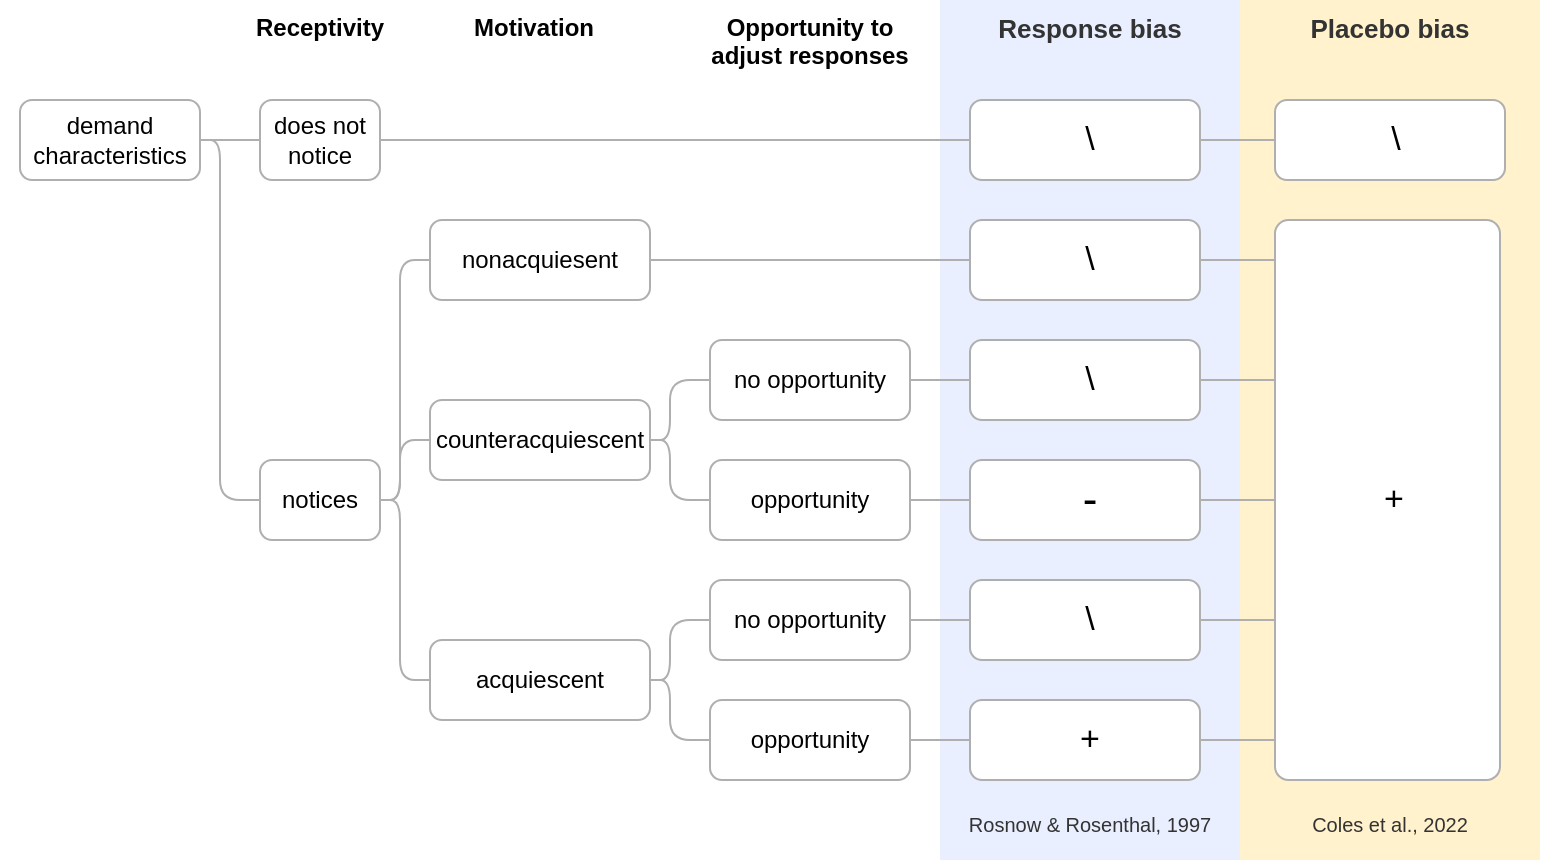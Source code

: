 <mxfile version="20.8.10" type="device" pages="15"><diagram id="DNe0SppUmusax-g6Ee-B" name="FRAMEWORK"><mxGraphModel dx="1434" dy="956" grid="1" gridSize="10" guides="1" tooltips="1" connect="1" arrows="1" fold="1" page="1" pageScale="1" pageWidth="850" pageHeight="1100" math="0" shadow="0"><root><mxCell id="0"/><mxCell id="1" parent="0"/><mxCell id="jInbZDlRosSZ16mdzYLs-15" value="" style="rounded=0;whiteSpace=wrap;html=1;fillColor=none;fontColor=#333333;strokeColor=none;verticalAlign=top;" parent="1" vertex="1"><mxGeometry y="230" width="470" height="400" as="geometry"/></mxCell><mxCell id="jInbZDlRosSZ16mdzYLs-2" value="&lt;b&gt;&lt;font style=&quot;font-size: 13px&quot;&gt;Placebo bias&lt;/font&gt;&lt;/b&gt;" style="rounded=0;whiteSpace=wrap;html=1;fillColor=#FFF2CC;fontColor=#333333;strokeColor=none;verticalAlign=top;align=center;" parent="1" vertex="1"><mxGeometry x="620" y="230" width="150" height="430" as="geometry"/></mxCell><mxCell id="jInbZDlRosSZ16mdzYLs-1" value="&lt;b&gt;&lt;font style=&quot;font-size: 13px&quot;&gt;Response bias&lt;/font&gt;&lt;/b&gt;" style="rounded=0;whiteSpace=wrap;html=1;fillColor=#EAEFFF;fontColor=#333333;strokeColor=none;verticalAlign=top;align=center;" parent="1" vertex="1"><mxGeometry x="470" y="230" width="150" height="430" as="geometry"/></mxCell><mxCell id="4S_0m8q0hm0TeuJPlOMZ-1" style="edgeStyle=orthogonalEdgeStyle;rounded=1;orthogonalLoop=1;jettySize=auto;html=1;exitX=1;exitY=0.5;exitDx=0;exitDy=0;entryX=0;entryY=0.5;entryDx=0;entryDy=0;endArrow=none;endFill=0;strokeColor=#AFAFAF;align=center;" parent="1" source="G-4hFSFaonxnBTzhCsLc-1" target="G-4hFSFaonxnBTzhCsLc-12" edge="1"><mxGeometry relative="1" as="geometry"/></mxCell><mxCell id="jInbZDlRosSZ16mdzYLs-17" style="edgeStyle=orthogonalEdgeStyle;rounded=1;orthogonalLoop=1;jettySize=auto;html=1;exitX=1;exitY=0.5;exitDx=0;exitDy=0;entryX=0;entryY=0.5;entryDx=0;entryDy=0;labelBackgroundColor=none;fontSize=20;fontColor=default;endArrow=none;endFill=0;strokeColor=#AFAFAF;align=center;" parent="1" source="G-4hFSFaonxnBTzhCsLc-1" target="4S_0m8q0hm0TeuJPlOMZ-3" edge="1"><mxGeometry relative="1" as="geometry"><Array as="points"><mxPoint x="110" y="300"/><mxPoint x="110" y="480"/></Array></mxGeometry></mxCell><mxCell id="G-4hFSFaonxnBTzhCsLc-1" value="demand characteristics" style="rounded=1;whiteSpace=wrap;html=1;strokeColor=#AFAFAF;" parent="1" vertex="1"><mxGeometry x="10" y="280" width="90" height="40" as="geometry"/></mxCell><mxCell id="4S_0m8q0hm0TeuJPlOMZ-55" style="edgeStyle=orthogonalEdgeStyle;rounded=1;orthogonalLoop=1;jettySize=auto;html=1;exitX=1;exitY=0.5;exitDx=0;exitDy=0;fontColor=none;endArrow=none;endFill=0;strokeColor=#AFAFAF;align=center;" parent="1" source="G-4hFSFaonxnBTzhCsLc-12" target="4S_0m8q0hm0TeuJPlOMZ-53" edge="1"><mxGeometry relative="1" as="geometry"/></mxCell><mxCell id="G-4hFSFaonxnBTzhCsLc-12" value="does not notice" style="rounded=1;whiteSpace=wrap;html=1;strokeColor=#AFAFAF;align=center;" parent="1" vertex="1"><mxGeometry x="130" y="280" width="60" height="40" as="geometry"/></mxCell><mxCell id="CXdx8EJuf7g8ryUOFk0b-1" style="edgeStyle=orthogonalEdgeStyle;rounded=1;orthogonalLoop=1;jettySize=auto;html=1;exitX=1;exitY=0.5;exitDx=0;exitDy=0;entryX=0;entryY=0.5;entryDx=0;entryDy=0;endArrow=none;endFill=0;strokeColor=#AFAFAF;align=center;" parent="1" source="4S_0m8q0hm0TeuJPlOMZ-3" target="4S_0m8q0hm0TeuJPlOMZ-5" edge="1"><mxGeometry relative="1" as="geometry"><Array as="points"><mxPoint x="200" y="480"/><mxPoint x="200" y="360"/></Array></mxGeometry></mxCell><mxCell id="CXdx8EJuf7g8ryUOFk0b-2" style="edgeStyle=orthogonalEdgeStyle;rounded=1;orthogonalLoop=1;jettySize=auto;html=1;exitX=1;exitY=0.5;exitDx=0;exitDy=0;entryX=0;entryY=0.5;entryDx=0;entryDy=0;endArrow=none;endFill=0;strokeColor=#AFAFAF;align=center;" parent="1" source="4S_0m8q0hm0TeuJPlOMZ-3" target="4S_0m8q0hm0TeuJPlOMZ-12" edge="1"><mxGeometry relative="1" as="geometry"><Array as="points"><mxPoint x="200" y="480"/><mxPoint x="200" y="450"/></Array></mxGeometry></mxCell><mxCell id="CXdx8EJuf7g8ryUOFk0b-3" style="edgeStyle=orthogonalEdgeStyle;rounded=1;orthogonalLoop=1;jettySize=auto;html=1;exitX=1;exitY=0.5;exitDx=0;exitDy=0;entryX=0;entryY=0.5;entryDx=0;entryDy=0;endArrow=none;endFill=0;strokeColor=#AFAFAF;align=center;" parent="1" source="4S_0m8q0hm0TeuJPlOMZ-3" target="4S_0m8q0hm0TeuJPlOMZ-27" edge="1"><mxGeometry relative="1" as="geometry"><Array as="points"><mxPoint x="200" y="480"/><mxPoint x="200" y="570"/></Array></mxGeometry></mxCell><mxCell id="4S_0m8q0hm0TeuJPlOMZ-3" value="notices" style="rounded=1;whiteSpace=wrap;html=1;strokeColor=#AFAFAF;align=center;" parent="1" vertex="1"><mxGeometry x="130" y="460" width="60" height="40" as="geometry"/></mxCell><mxCell id="4S_0m8q0hm0TeuJPlOMZ-44" style="edgeStyle=orthogonalEdgeStyle;rounded=1;orthogonalLoop=1;jettySize=auto;html=1;exitX=1;exitY=0.5;exitDx=0;exitDy=0;entryX=0;entryY=0.5;entryDx=0;entryDy=0;fontColor=none;endArrow=none;endFill=0;strokeColor=#AFAFAF;align=center;" parent="1" source="4S_0m8q0hm0TeuJPlOMZ-5" target="4S_0m8q0hm0TeuJPlOMZ-38" edge="1"><mxGeometry relative="1" as="geometry"/></mxCell><mxCell id="4S_0m8q0hm0TeuJPlOMZ-5" value="nonacquiesent" style="rounded=1;whiteSpace=wrap;html=1;strokeColor=#AFAFAF;align=center;" parent="1" vertex="1"><mxGeometry x="215" y="340" width="110" height="40" as="geometry"/></mxCell><mxCell id="CXdx8EJuf7g8ryUOFk0b-6" style="edgeStyle=orthogonalEdgeStyle;rounded=1;orthogonalLoop=1;jettySize=auto;html=1;exitX=1;exitY=0.5;exitDx=0;exitDy=0;entryX=0;entryY=0.5;entryDx=0;entryDy=0;endArrow=none;endFill=0;strokeColor=#AFAFAF;align=center;" parent="1" source="4S_0m8q0hm0TeuJPlOMZ-12" target="4S_0m8q0hm0TeuJPlOMZ-21" edge="1"><mxGeometry relative="1" as="geometry"><Array as="points"><mxPoint x="335" y="450"/><mxPoint x="335" y="420"/></Array></mxGeometry></mxCell><mxCell id="CXdx8EJuf7g8ryUOFk0b-7" style="edgeStyle=orthogonalEdgeStyle;rounded=1;orthogonalLoop=1;jettySize=auto;html=1;exitX=1;exitY=0.5;exitDx=0;exitDy=0;entryX=0;entryY=0.5;entryDx=0;entryDy=0;endArrow=none;endFill=0;strokeColor=#AFAFAF;align=center;" parent="1" source="4S_0m8q0hm0TeuJPlOMZ-12" target="4S_0m8q0hm0TeuJPlOMZ-22" edge="1"><mxGeometry relative="1" as="geometry"><Array as="points"><mxPoint x="335" y="450"/><mxPoint x="335" y="480"/></Array></mxGeometry></mxCell><mxCell id="4S_0m8q0hm0TeuJPlOMZ-12" value="counteracquiescent" style="rounded=1;whiteSpace=wrap;html=1;strokeColor=#AFAFAF;align=center;" parent="1" vertex="1"><mxGeometry x="215" y="430" width="110" height="40" as="geometry"/></mxCell><mxCell id="tML-iSDxsL6dxc-B_WLu-1" style="edgeStyle=orthogonalEdgeStyle;rounded=1;orthogonalLoop=1;jettySize=auto;html=1;exitX=1;exitY=0.5;exitDx=0;exitDy=0;entryX=0;entryY=0.5;entryDx=0;entryDy=0;endArrow=none;endFill=0;strokeColor=#AFAFAF;align=center;" parent="1" source="4S_0m8q0hm0TeuJPlOMZ-21" target="4S_0m8q0hm0TeuJPlOMZ-45" edge="1"><mxGeometry relative="1" as="geometry"/></mxCell><mxCell id="4S_0m8q0hm0TeuJPlOMZ-21" value="no opportunity" style="rounded=1;whiteSpace=wrap;html=1;strokeColor=#AFAFAF;align=center;" parent="1" vertex="1"><mxGeometry x="355" y="400" width="100" height="40" as="geometry"/></mxCell><mxCell id="4S_0m8q0hm0TeuJPlOMZ-48" style="edgeStyle=orthogonalEdgeStyle;rounded=1;orthogonalLoop=1;jettySize=auto;html=1;exitX=1;exitY=0.5;exitDx=0;exitDy=0;entryX=0;entryY=0.5;entryDx=0;entryDy=0;fontColor=none;endArrow=none;endFill=0;strokeColor=#AFAFAF;align=center;" parent="1" source="4S_0m8q0hm0TeuJPlOMZ-22" target="4S_0m8q0hm0TeuJPlOMZ-47" edge="1"><mxGeometry relative="1" as="geometry"/></mxCell><mxCell id="4S_0m8q0hm0TeuJPlOMZ-22" value="opportunity" style="rounded=1;whiteSpace=wrap;html=1;strokeColor=#AFAFAF;align=center;" parent="1" vertex="1"><mxGeometry x="355" y="460" width="100" height="40" as="geometry"/></mxCell><mxCell id="CXdx8EJuf7g8ryUOFk0b-12" style="edgeStyle=orthogonalEdgeStyle;rounded=1;orthogonalLoop=1;jettySize=auto;html=1;exitX=1;exitY=0.5;exitDx=0;exitDy=0;entryX=0;entryY=0.5;entryDx=0;entryDy=0;endArrow=none;endFill=0;strokeColor=#AFAFAF;align=center;" parent="1" source="4S_0m8q0hm0TeuJPlOMZ-27" target="CXdx8EJuf7g8ryUOFk0b-10" edge="1"><mxGeometry relative="1" as="geometry"><Array as="points"><mxPoint x="335" y="570"/><mxPoint x="335" y="540"/></Array></mxGeometry></mxCell><mxCell id="CXdx8EJuf7g8ryUOFk0b-13" style="edgeStyle=orthogonalEdgeStyle;rounded=1;orthogonalLoop=1;jettySize=auto;html=1;exitX=1;exitY=0.5;exitDx=0;exitDy=0;entryX=0;entryY=0.5;entryDx=0;entryDy=0;endArrow=none;endFill=0;strokeColor=#AFAFAF;align=center;" parent="1" source="4S_0m8q0hm0TeuJPlOMZ-27" target="CXdx8EJuf7g8ryUOFk0b-11" edge="1"><mxGeometry relative="1" as="geometry"><Array as="points"><mxPoint x="335" y="570"/><mxPoint x="335" y="600"/></Array></mxGeometry></mxCell><mxCell id="4S_0m8q0hm0TeuJPlOMZ-27" value="acquiescent" style="rounded=1;whiteSpace=wrap;html=1;strokeColor=#AFAFAF;align=center;" parent="1" vertex="1"><mxGeometry x="215" y="550" width="110" height="40" as="geometry"/></mxCell><mxCell id="jInbZDlRosSZ16mdzYLs-10" value="" style="edgeStyle=orthogonalEdgeStyle;rounded=0;orthogonalLoop=1;jettySize=auto;html=1;exitX=1;exitY=0.5;exitDx=0;exitDy=0;entryX=0.009;entryY=0.073;entryDx=0;entryDy=0;fontSize=20;endArrow=none;endFill=0;labelBackgroundColor=none;fontStyle=0;strokeColor=#AFAFAF;entryPerimeter=0;align=center;" parent="1" source="4S_0m8q0hm0TeuJPlOMZ-38" target="jInbZDlRosSZ16mdzYLs-3" edge="1"><mxGeometry relative="1" as="geometry"/></mxCell><mxCell id="4S_0m8q0hm0TeuJPlOMZ-38" value="&lt;span style=&quot;font-size: 17px;&quot;&gt;\&lt;/span&gt;" style="rounded=1;whiteSpace=wrap;html=1;fontColor=#000000;spacingLeft=5;align=center;strokeColor=#AFAFAF;fontStyle=0;fontSize=17;" parent="1" vertex="1"><mxGeometry x="485" y="340" width="115" height="40" as="geometry"/></mxCell><mxCell id="jInbZDlRosSZ16mdzYLs-11" value="" style="edgeStyle=orthogonalEdgeStyle;rounded=0;orthogonalLoop=1;jettySize=auto;html=1;exitX=1;exitY=0.5;exitDx=0;exitDy=0;entryX=0;entryY=0.5;entryDx=0;entryDy=0;fontSize=20;endArrow=none;endFill=0;labelBackgroundColor=none;strokeColor=#AFAFAF;fontStyle=0;align=center;" parent="1" source="4S_0m8q0hm0TeuJPlOMZ-45" edge="1"><mxGeometry relative="1" as="geometry"><mxPoint x="690" y="420" as="targetPoint"/></mxGeometry></mxCell><mxCell id="4S_0m8q0hm0TeuJPlOMZ-45" value="\" style="rounded=1;whiteSpace=wrap;html=1;fontColor=#000000;align=center;spacingLeft=5;strokeColor=#AFAFAF;fontStyle=0;fontSize=17;" parent="1" vertex="1"><mxGeometry x="485" y="400" width="115" height="40" as="geometry"/></mxCell><mxCell id="jInbZDlRosSZ16mdzYLs-12" value="" style="edgeStyle=orthogonalEdgeStyle;rounded=0;orthogonalLoop=1;jettySize=auto;html=1;exitX=1;exitY=0.5;exitDx=0;exitDy=0;fontSize=20;endArrow=none;endFill=0;strokeColor=#AFAFAF;fontStyle=0;labelBackgroundColor=none;align=center;" parent="1" source="4S_0m8q0hm0TeuJPlOMZ-47" edge="1"><mxGeometry relative="1" as="geometry"><mxPoint x="690" y="480" as="targetPoint"/></mxGeometry></mxCell><mxCell id="4S_0m8q0hm0TeuJPlOMZ-47" value="&lt;font style=&quot;font-size: 22px;&quot;&gt;-&lt;/font&gt;" style="rounded=1;whiteSpace=wrap;html=1;fontColor=#000000;align=center;spacingLeft=5;strokeColor=#AFAFAF;fontStyle=0;fontSize=22;" parent="1" vertex="1"><mxGeometry x="485" y="460" width="115" height="40" as="geometry"/></mxCell><mxCell id="jInbZDlRosSZ16mdzYLs-9" value="" style="edgeStyle=orthogonalEdgeStyle;rounded=0;orthogonalLoop=1;jettySize=auto;html=1;exitX=1;exitY=0.5;exitDx=0;exitDy=0;fontSize=20;endArrow=none;endFill=0;labelBackgroundColor=none;fontStyle=0;strokeColor=#AFAFAF;fontColor=default;align=center;" parent="1" source="4S_0m8q0hm0TeuJPlOMZ-53" target="jInbZDlRosSZ16mdzYLs-6" edge="1"><mxGeometry relative="1" as="geometry"/></mxCell><mxCell id="4S_0m8q0hm0TeuJPlOMZ-53" value="\" style="rounded=1;whiteSpace=wrap;html=1;fontColor=#000000;align=center;spacingLeft=5;strokeColor=#AFAFAF;fontStyle=0;fontSize=17;" parent="1" vertex="1"><mxGeometry x="485" y="280" width="115" height="40" as="geometry"/></mxCell><mxCell id="tML-iSDxsL6dxc-B_WLu-5" style="edgeStyle=orthogonalEdgeStyle;rounded=1;orthogonalLoop=1;jettySize=auto;html=1;exitX=1;exitY=0.5;exitDx=0;exitDy=0;entryX=0;entryY=0.5;entryDx=0;entryDy=0;endArrow=none;endFill=0;strokeColor=#AFAFAF;align=center;" parent="1" source="CXdx8EJuf7g8ryUOFk0b-10" target="tML-iSDxsL6dxc-B_WLu-2" edge="1"><mxGeometry relative="1" as="geometry"/></mxCell><mxCell id="CXdx8EJuf7g8ryUOFk0b-10" value="no opportunity" style="rounded=1;whiteSpace=wrap;html=1;strokeColor=#AFAFAF;align=center;" parent="1" vertex="1"><mxGeometry x="355" y="520" width="100" height="40" as="geometry"/></mxCell><mxCell id="tML-iSDxsL6dxc-B_WLu-6" style="edgeStyle=orthogonalEdgeStyle;rounded=1;orthogonalLoop=1;jettySize=auto;html=1;exitX=1;exitY=0.5;exitDx=0;exitDy=0;entryX=0;entryY=0.5;entryDx=0;entryDy=0;endArrow=none;endFill=0;strokeColor=#AFAFAF;align=center;" parent="1" source="CXdx8EJuf7g8ryUOFk0b-11" target="tML-iSDxsL6dxc-B_WLu-3" edge="1"><mxGeometry relative="1" as="geometry"/></mxCell><mxCell id="CXdx8EJuf7g8ryUOFk0b-11" value="opportunity" style="rounded=1;whiteSpace=wrap;html=1;strokeColor=#AFAFAF;align=center;" parent="1" vertex="1"><mxGeometry x="355" y="580" width="100" height="40" as="geometry"/></mxCell><mxCell id="jInbZDlRosSZ16mdzYLs-13" value="" style="edgeStyle=orthogonalEdgeStyle;rounded=0;orthogonalLoop=1;jettySize=auto;html=1;exitX=1;exitY=0.5;exitDx=0;exitDy=0;entryX=0;entryY=0.5;entryDx=0;entryDy=0;fontSize=13;endArrow=none;endFill=0;strokeColor=#AFAFAF;labelBackgroundColor=none;fontStyle=0;align=center;" parent="1" source="tML-iSDxsL6dxc-B_WLu-2" edge="1"><mxGeometry relative="1" as="geometry"><mxPoint x="690" y="540" as="targetPoint"/></mxGeometry></mxCell><mxCell id="tML-iSDxsL6dxc-B_WLu-2" value="&lt;font style=&quot;font-size: 17px;&quot;&gt;\&lt;/font&gt;" style="rounded=1;whiteSpace=wrap;html=1;fontColor=#000000;align=center;spacingLeft=5;strokeColor=#AFAFAF;fontStyle=0;fontSize=17;" parent="1" vertex="1"><mxGeometry x="485" y="520" width="115" height="40" as="geometry"/></mxCell><mxCell id="jInbZDlRosSZ16mdzYLs-14" value="" style="edgeStyle=orthogonalEdgeStyle;rounded=0;orthogonalLoop=1;jettySize=auto;html=1;exitX=1;exitY=0.5;exitDx=0;exitDy=0;entryX=0;entryY=0.5;entryDx=0;entryDy=0;fontSize=13;endArrow=none;endFill=0;strokeColor=#AFAFAF;labelBackgroundColor=none;fontStyle=0;align=center;" parent="1" source="tML-iSDxsL6dxc-B_WLu-3" edge="1"><mxGeometry relative="1" as="geometry"><mxPoint x="690" y="600" as="targetPoint"/></mxGeometry></mxCell><mxCell id="tML-iSDxsL6dxc-B_WLu-3" value="&lt;font style=&quot;font-size: 17px;&quot;&gt;+&lt;/font&gt;" style="rounded=1;whiteSpace=wrap;html=1;fontColor=#000000;align=center;spacingLeft=5;strokeColor=#AFAFAF;fontStyle=0;fontSize=17;" parent="1" vertex="1"><mxGeometry x="485" y="580" width="115" height="40" as="geometry"/></mxCell><mxCell id="jInbZDlRosSZ16mdzYLs-3" value="&lt;font style=&quot;font-size: 17px;&quot;&gt;+&lt;br style=&quot;font-size: 17px;&quot;&gt;&lt;/font&gt;" style="rounded=1;whiteSpace=wrap;html=1;fontColor=#000000;spacingLeft=5;align=center;strokeColor=#AFAFAF;arcSize=6;fontStyle=0;fontSize=17;" parent="1" vertex="1"><mxGeometry x="637.5" y="340" width="112.5" height="280" as="geometry"/></mxCell><mxCell id="jInbZDlRosSZ16mdzYLs-6" value="\" style="rounded=1;whiteSpace=wrap;html=1;fontColor=#000000;align=center;spacingLeft=5;strokeColor=#AFAFAF;fontStyle=0;fontSize=17;" parent="1" vertex="1"><mxGeometry x="637.5" y="280" width="115" height="40" as="geometry"/></mxCell><mxCell id="FQxURwgIoBLufayAoXDt-1" value="&lt;b&gt;Receptivity&lt;/b&gt;" style="text;html=1;strokeColor=none;fillColor=none;align=center;verticalAlign=top;whiteSpace=wrap;rounded=0;" parent="1" vertex="1"><mxGeometry x="130" y="230" width="60" height="30" as="geometry"/></mxCell><mxCell id="FQxURwgIoBLufayAoXDt-2" value="&lt;b&gt;Motivation&lt;/b&gt;" style="text;html=1;strokeColor=none;fillColor=none;align=center;verticalAlign=top;whiteSpace=wrap;rounded=0;" parent="1" vertex="1"><mxGeometry x="207" y="230" width="120" height="30" as="geometry"/></mxCell><mxCell id="FQxURwgIoBLufayAoXDt-3" value="&lt;b&gt;Opportunity to adjust responses&lt;/b&gt;" style="text;html=1;strokeColor=none;fillColor=none;align=center;verticalAlign=top;whiteSpace=wrap;rounded=0;" parent="1" vertex="1"><mxGeometry x="345" y="230" width="120" height="30" as="geometry"/></mxCell><mxCell id="9ILqtjmk80aMmntE6jQ8-3" value="&lt;span style=&quot;color: rgb(51, 51, 51); font-family: Helvetica; font-size: 10px; font-style: normal; font-variant-ligatures: normal; font-variant-caps: normal; letter-spacing: normal; orphans: 2; text-indent: 0px; text-transform: none; widows: 2; word-spacing: 0px; -webkit-text-stroke-width: 0px; text-decoration-thickness: initial; text-decoration-style: initial; text-decoration-color: initial;&quot;&gt;&lt;font style=&quot;font-size: 10px;&quot;&gt;Rosnow &amp;amp; Rosenthal, 1997&lt;/font&gt;&lt;/span&gt;" style="text;whiteSpace=wrap;html=1;align=center;fillColor=none;fontStyle=0;fontSize=10;" parent="1" vertex="1"><mxGeometry x="470" y="630" width="150" height="30" as="geometry"/></mxCell><mxCell id="9ILqtjmk80aMmntE6jQ8-4" value="&lt;span style=&quot;color: rgb(51, 51, 51); font-family: Helvetica; font-size: 10px; font-style: normal; font-variant-ligatures: normal; font-variant-caps: normal; letter-spacing: normal; orphans: 2; text-indent: 0px; text-transform: none; widows: 2; word-spacing: 0px; -webkit-text-stroke-width: 0px; text-decoration-thickness: initial; text-decoration-style: initial; text-decoration-color: initial;&quot;&gt;&lt;font style=&quot;font-size: 10px;&quot;&gt;Coles et al., 2022&lt;/font&gt;&lt;/span&gt;" style="text;whiteSpace=wrap;html=1;align=center;fillColor=none;fontStyle=0;fontSize=10;" parent="1" vertex="1"><mxGeometry x="620" y="630" width="150" height="30" as="geometry"/></mxCell></root></mxGraphModel></diagram><diagram id="qTOfXXebNKhcZJTMI-2L" name="VIGS"><mxGraphModel dx="1018" dy="758" grid="1" gridSize="10" guides="1" tooltips="1" connect="1" arrows="1" fold="1" page="1" pageScale="1" pageWidth="850" pageHeight="1100" math="0" shadow="0"><root><mxCell id="0"/><mxCell id="1" parent="0"/><mxCell id="togNZlc-GfmDn3sjw54o-4" value="&lt;p class=&quot;MsoNormal&quot;&gt;Imagine that you are a university student completing an in-person study as a volunteer or for course credit.&lt;/p&gt;&lt;p class=&quot;MsoNormal&quot;&gt;The researcher informs you that they are interested in the &lt;u&gt;beneficial effects&lt;/u&gt; of listening to Mozart on test-taking capabilities.&lt;/p&gt;&lt;p class=&quot;MsoNormal&quot;&gt;While Mozart music is played, you are then asked to complete a &lt;u&gt;test measuring spatial reasoning&lt;/u&gt;, wherein you see unfolding shapes and guess the corresponding folded pattern.&lt;/p&gt;" style="text;whiteSpace=wrap;html=1;spacingLeft=10;spacingRight=10;spacing=0;strokeColor=#333333;verticalAlign=top;horizontal=1;spacingTop=0;" parent="1" vertex="1"><mxGeometry x="120" y="240" width="320" height="180" as="geometry"/></mxCell><mxCell id="togNZlc-GfmDn3sjw54o-8" value="Spatial reasoning" style="text;whiteSpace=wrap;html=1;fillColor=#B3B3B3;fontColor=#000000;strokeColor=#333333;spacingLeft=5;spacingRight=2;spacing=5;align=center;rotation=-90;fontStyle=1;verticalAlign=middle;" parent="1" vertex="1"><mxGeometry x="10" y="310" width="180" height="40" as="geometry"/></mxCell><mxCell id="togNZlc-GfmDn3sjw54o-9" value="Negative demand" style="text;whiteSpace=wrap;html=1;fillColor=#B3B3B3;fontColor=#000000;strokeColor=#333333;spacingLeft=5;spacingRight=2;spacing=5;align=center;fontStyle=1;verticalAlign=middle;" parent="1" vertex="1"><mxGeometry x="440" y="200" width="320" height="40" as="geometry"/></mxCell><mxCell id="togNZlc-GfmDn3sjw54o-11" value="Verbal reasoning" style="text;whiteSpace=wrap;html=1;fillColor=#B3B3B3;fontColor=#000000;strokeColor=#333333;spacingLeft=5;spacingRight=2;spacing=5;align=center;rotation=-90;fontStyle=1;verticalAlign=middle;" parent="1" vertex="1"><mxGeometry x="10" y="490" width="180" height="40" as="geometry"/></mxCell><mxCell id="togNZlc-GfmDn3sjw54o-12" value="Positive demand" style="text;whiteSpace=wrap;html=1;fillColor=#B3B3B3;strokeColor=#333333;spacingLeft=5;spacingRight=2;spacing=5;align=center;fontColor=#000000;fontStyle=1;verticalAlign=middle;" parent="1" vertex="1"><mxGeometry x="120" y="200" width="320" height="40" as="geometry"/></mxCell><mxCell id="qQzRwTgc-2wNW-w4pr7i-1" value="Demand characteristics condition" style="text;whiteSpace=wrap;html=1;fillColor=none;strokeColor=none;spacingLeft=5;spacingRight=2;spacing=5;align=center;fontColor=#000000;fontStyle=1;verticalAlign=middle;fontSize=14;" parent="1" vertex="1"><mxGeometry x="120" y="150" width="640" height="50" as="geometry"/></mxCell><mxCell id="qQzRwTgc-2wNW-w4pr7i-2" value="Dependent variable" style="text;whiteSpace=wrap;html=1;fillColor=none;strokeColor=none;spacingLeft=5;spacingRight=2;spacing=5;align=center;fontColor=#000000;fontStyle=1;verticalAlign=middle;fontSize=14;rotation=-90;" parent="1" vertex="1"><mxGeometry x="-124" y="395" width="356" height="50" as="geometry"/></mxCell><mxCell id="xknOf4DFUVSlECOTqUYs-1" value="&lt;p class=&quot;MsoNormal&quot;&gt;Imagine that you are a university student completing an in-person study as a volunteer or for course credit.&lt;/p&gt;&lt;p class=&quot;MsoNormal&quot;&gt;The researcher informs you that they are interested in the &lt;u&gt;deleterious effects&lt;/u&gt; of listening to Mozart on test-taking capabilities.&lt;/p&gt;&lt;p class=&quot;MsoNormal&quot;&gt;While Mozart music is played, you are then asked to complete a &lt;u&gt;test measuring spatial reasoning&lt;/u&gt;, wherein you see unfolding shapes and guess the corresponding folded pattern.&lt;/p&gt;" style="text;whiteSpace=wrap;html=1;spacingLeft=10;spacingRight=10;spacing=0;strokeColor=#333333;verticalAlign=top;horizontal=1;spacingTop=0;" parent="1" vertex="1"><mxGeometry x="440" y="240" width="320" height="180" as="geometry"/></mxCell><mxCell id="xknOf4DFUVSlECOTqUYs-2" value="&lt;p class=&quot;MsoNormal&quot;&gt;Imagine that you are a university student completing an in-person study as a volunteer or for course credit.&lt;/p&gt;&lt;p class=&quot;MsoNormal&quot;&gt;The researcher informs you that they are interested in the &lt;u&gt;beneficial effects&lt;/u&gt; of listening to Mozart on test-taking capabilities.&lt;/p&gt;&lt;p class=&quot;MsoNormal&quot;&gt;While Mozart music is played, you are then asked to complete a &lt;u&gt;test measuring verbal reasoning&lt;/u&gt;, wherein you are asked to fill in the first and last word of example sentences.&lt;/p&gt;" style="text;whiteSpace=wrap;html=1;spacingLeft=10;spacingRight=10;spacing=0;strokeColor=#333333;verticalAlign=top;horizontal=1;spacingTop=0;" parent="1" vertex="1"><mxGeometry x="120" y="420" width="320" height="180" as="geometry"/></mxCell><mxCell id="xknOf4DFUVSlECOTqUYs-3" value="&lt;p class=&quot;MsoNormal&quot;&gt;Imagine that you are a university student completing an in-person study as a volunteer or for course credit.&lt;/p&gt;&lt;p class=&quot;MsoNormal&quot;&gt;The researcher informs you that they are interested in the &lt;u&gt;deleterious effects&lt;/u&gt; of listening to Mozart on test-taking capabilities.&lt;/p&gt;&lt;p class=&quot;MsoNormal&quot;&gt;While Mozart music is played, you are then asked to complete a &lt;u&gt;test measuring verbal reasoning&lt;/u&gt;, wherein you are asked to fill in the first and last word of example sentences.&lt;/p&gt;" style="text;whiteSpace=wrap;html=1;spacingLeft=10;spacingRight=10;spacing=0;strokeColor=#333333;verticalAlign=top;horizontal=1;spacingTop=0;" parent="1" vertex="1"><mxGeometry x="440" y="420" width="320" height="180" as="geometry"/></mxCell></root></mxGraphModel></diagram><diagram name="MODS" id="ueR0owkC2Ir0doiskBni"><mxGraphModel dx="677" dy="465" grid="1" gridSize="10" guides="1" tooltips="1" connect="1" arrows="1" fold="1" page="1" pageScale="1" pageWidth="850" pageHeight="1100" math="0" shadow="0"><root><mxCell id="V_8Qq8RZZ0c48j0kGkGb-0"/><mxCell id="V_8Qq8RZZ0c48j0kGkGb-1" parent="V_8Qq8RZZ0c48j0kGkGb-0"/><mxCell id="rzB6C8EH04PqC8TSvOPb-165" value="" style="endArrow=none;html=1;rounded=0;fillColor=#f5f5f5;strokeColor=#666666;dashed=1;dashPattern=1 4;" parent="V_8Qq8RZZ0c48j0kGkGb-1" edge="1"><mxGeometry width="50" height="50" relative="1" as="geometry"><mxPoint x="190" y="479.58" as="sourcePoint"/><mxPoint x="310" y="479.58" as="targetPoint"/></mxGeometry></mxCell><mxCell id="V_8Qq8RZZ0c48j0kGkGb-2" value="" style="endArrow=none;html=1;rounded=0;fillColor=#f5f5f5;strokeColor=#666666;dashed=1;dashPattern=1 4;" parent="V_8Qq8RZZ0c48j0kGkGb-1" edge="1"><mxGeometry width="50" height="50" relative="1" as="geometry"><mxPoint x="350" y="221" as="sourcePoint"/><mxPoint x="470" y="221" as="targetPoint"/></mxGeometry></mxCell><mxCell id="V_8Qq8RZZ0c48j0kGkGb-7" value="&lt;font style=&quot;font-size: 5px&quot;&gt;m&lt;sub&gt;p&lt;/sub&gt; = 4&lt;/font&gt;" style="rounded=0;whiteSpace=wrap;html=1;fontSize=9;fillColor=#f5f5f5;strokeColor=#666666;fontColor=#333333;" parent="V_8Qq8RZZ0c48j0kGkGb-1" vertex="1"><mxGeometry x="50" y="172" width="20" height="50" as="geometry"/></mxCell><mxCell id="V_8Qq8RZZ0c48j0kGkGb-8" value="&lt;font style=&quot;font-size: 5px&quot;&gt;m&lt;sub&gt;n&lt;/sub&gt; = 4&lt;/font&gt;" style="rounded=0;whiteSpace=wrap;html=1;fontSize=5;fillColor=#f5f5f5;strokeColor=#666666;fontColor=#333333;" parent="V_8Qq8RZZ0c48j0kGkGb-1" vertex="1"><mxGeometry x="130" y="222" width="20" height="30" as="geometry"/></mxCell><mxCell id="V_8Qq8RZZ0c48j0kGkGb-9" value="" style="endArrow=none;html=1;rounded=0;fillColor=#f5f5f5;strokeColor=#666666;dashed=1;dashPattern=1 4;" parent="V_8Qq8RZZ0c48j0kGkGb-1" edge="1"><mxGeometry width="50" height="50" relative="1" as="geometry"><mxPoint x="40" y="222" as="sourcePoint"/><mxPoint x="160" y="222" as="targetPoint"/></mxGeometry></mxCell><mxCell id="V_8Qq8RZZ0c48j0kGkGb-10" value="Motivation ratings invariant &lt;br&gt;across conditions" style="text;html=1;strokeColor=#666666;fillColor=#f5f5f5;align=center;verticalAlign=middle;whiteSpace=wrap;rounded=0;fontSize=6;fontColor=#333333;" parent="V_8Qq8RZZ0c48j0kGkGb-1" vertex="1"><mxGeometry x="40" y="112" width="120" height="20" as="geometry"/></mxCell><mxCell id="V_8Qq8RZZ0c48j0kGkGb-12" value="" style="endArrow=none;html=1;rounded=0;fontSize=9;fillColor=#f5f5f5;strokeColor=#4D4D4D;fontColor=#B3B3B3;" parent="V_8Qq8RZZ0c48j0kGkGb-1" edge="1"><mxGeometry width="50" height="50" relative="1" as="geometry"><mxPoint x="60" y="232" as="sourcePoint"/><mxPoint x="100" y="232" as="targetPoint"/><Array as="points"><mxPoint x="60" y="242"/><mxPoint x="100" y="242"/></Array></mxGeometry></mxCell><mxCell id="V_8Qq8RZZ0c48j0kGkGb-13" value="d = 4&lt;br&gt;Σm&amp;nbsp;= 4" style="edgeLabel;html=1;align=center;verticalAlign=middle;resizable=0;points=[];fontSize=6;fontColor=#4D4D4D;" parent="V_8Qq8RZZ0c48j0kGkGb-12" connectable="0" vertex="1"><mxGeometry x="0.176" y="2" relative="1" as="geometry"><mxPoint x="-5" y="2" as="offset"/></mxGeometry></mxCell><mxCell id="V_8Qq8RZZ0c48j0kGkGb-14" value="" style="endArrow=none;html=1;rounded=0;fontSize=9;fillColor=#f5f5f5;strokeColor=#4D4D4D;entryX=0.5;entryY=1;entryDx=0;entryDy=0;fontColor=#B3B3B3;" parent="V_8Qq8RZZ0c48j0kGkGb-1" edge="1"><mxGeometry width="50" height="50" relative="1" as="geometry"><mxPoint x="100" y="262" as="sourcePoint"/><mxPoint x="140" y="262" as="targetPoint"/><Array as="points"><mxPoint x="100" y="272"/><mxPoint x="140" y="272"/></Array></mxGeometry></mxCell><mxCell id="V_8Qq8RZZ0c48j0kGkGb-15" value="d = 4&lt;br&gt;Σm&amp;nbsp;= 4" style="edgeLabel;html=1;align=center;verticalAlign=middle;resizable=0;points=[];fontSize=6;fontColor=#4D4D4D;" parent="V_8Qq8RZZ0c48j0kGkGb-14" connectable="0" vertex="1"><mxGeometry x="0.176" y="2" relative="1" as="geometry"><mxPoint x="-5" y="2" as="offset"/></mxGeometry></mxCell><mxCell id="V_8Qq8RZZ0c48j0kGkGb-16" value="" style="endArrow=none;html=1;rounded=0;fontSize=9;fillColor=#f5f5f5;strokeColor=#4D4D4D;fontColor=#B3B3B3;" parent="V_8Qq8RZZ0c48j0kGkGb-1" edge="1"><mxGeometry width="50" height="50" relative="1" as="geometry"><mxPoint x="60" y="162" as="sourcePoint"/><mxPoint x="140" y="162" as="targetPoint"/><Array as="points"><mxPoint x="60" y="152"/><mxPoint x="140" y="152"/></Array></mxGeometry></mxCell><mxCell id="V_8Qq8RZZ0c48j0kGkGb-17" value="d = 8&lt;br&gt;Σm&amp;nbsp;= 8" style="edgeLabel;html=1;align=center;verticalAlign=middle;resizable=0;points=[];fontSize=6;fontColor=#4D4D4D;" parent="V_8Qq8RZZ0c48j0kGkGb-16" connectable="0" vertex="1"><mxGeometry x="0.176" y="2" relative="1" as="geometry"><mxPoint x="-9" y="2" as="offset"/></mxGeometry></mxCell><mxCell id="V_8Qq8RZZ0c48j0kGkGb-18" value="mood" style="text;html=1;align=center;verticalAlign=middle;whiteSpace=wrap;rounded=0;labelBorderColor=none;fontSize=6;rotation=-90;fillColor=none;strokeColor=none;fontStyle=1" parent="V_8Qq8RZZ0c48j0kGkGb-1" vertex="1"><mxGeometry x="-10" y="211" width="60" height="15" as="geometry"/></mxCell><mxCell id="V_8Qq8RZZ0c48j0kGkGb-19" style="edgeStyle=orthogonalEdgeStyle;rounded=0;orthogonalLoop=1;jettySize=auto;html=1;exitX=0.5;exitY=0;exitDx=0;exitDy=0;dashed=1;dashPattern=1 4;endArrow=none;endFill=0;" parent="V_8Qq8RZZ0c48j0kGkGb-1" edge="1"><mxGeometry relative="1" as="geometry"><mxPoint x="59.935" y="302" as="targetPoint"/><mxPoint x="60" y="307" as="sourcePoint"/></mxGeometry></mxCell><mxCell id="V_8Qq8RZZ0c48j0kGkGb-20" style="edgeStyle=orthogonalEdgeStyle;rounded=0;orthogonalLoop=1;jettySize=auto;html=1;exitX=0.5;exitY=0;exitDx=0;exitDy=0;endArrow=none;endFill=0;strokeColor=#666666;" parent="V_8Qq8RZZ0c48j0kGkGb-1" edge="1"><mxGeometry relative="1" as="geometry"><mxPoint x="60" y="302" as="targetPoint"/><mxPoint x="60" y="307" as="sourcePoint"/></mxGeometry></mxCell><mxCell id="V_8Qq8RZZ0c48j0kGkGb-21" value="positive" style="text;html=1;strokeColor=none;fillColor=none;align=left;verticalAlign=middle;whiteSpace=wrap;rounded=0;fontSize=6;spacing=0;" parent="V_8Qq8RZZ0c48j0kGkGb-1" vertex="1"><mxGeometry x="50" y="307" width="20" height="10" as="geometry"/></mxCell><mxCell id="V_8Qq8RZZ0c48j0kGkGb-22" value="" style="rounded=0;whiteSpace=wrap;html=1;fontSize=9;fillColor=#f5f5f5;fontColor=#333333;strokeColor=#666666;" parent="V_8Qq8RZZ0c48j0kGkGb-1" vertex="1"><mxGeometry x="90" y="212" width="20" height="10" as="geometry"/></mxCell><mxCell id="V_8Qq8RZZ0c48j0kGkGb-23" value="" style="endArrow=none;html=1;rounded=0;fillColor=#f5f5f5;strokeColor=#666666;" parent="V_8Qq8RZZ0c48j0kGkGb-1" edge="1"><mxGeometry width="50" height="50" relative="1" as="geometry"><mxPoint x="40" y="302" as="sourcePoint"/><mxPoint x="40" y="142" as="targetPoint"/></mxGeometry></mxCell><mxCell id="V_8Qq8RZZ0c48j0kGkGb-24" value="0" style="text;html=1;strokeColor=none;fillColor=none;align=center;verticalAlign=middle;whiteSpace=wrap;rounded=0;fontSize=6;" parent="V_8Qq8RZZ0c48j0kGkGb-1" vertex="1"><mxGeometry x="20" y="212" width="20" height="20" as="geometry"/></mxCell><mxCell id="V_8Qq8RZZ0c48j0kGkGb-25" value="-10" style="text;html=1;strokeColor=none;fillColor=none;align=center;verticalAlign=middle;whiteSpace=wrap;rounded=0;fontSize=6;" parent="V_8Qq8RZZ0c48j0kGkGb-1" vertex="1"><mxGeometry x="20" y="292" width="20" height="20" as="geometry"/></mxCell><mxCell id="V_8Qq8RZZ0c48j0kGkGb-26" value="" style="endArrow=none;html=1;rounded=0;fillColor=#f5f5f5;strokeColor=#666666;entryX=1;entryY=0.5;entryDx=0;entryDy=0;" parent="V_8Qq8RZZ0c48j0kGkGb-1" target="V_8Qq8RZZ0c48j0kGkGb-25" edge="1"><mxGeometry width="50" height="50" relative="1" as="geometry"><mxPoint x="160" y="302" as="sourcePoint"/><mxPoint x="30" y="302" as="targetPoint"/></mxGeometry></mxCell><mxCell id="V_8Qq8RZZ0c48j0kGkGb-27" value="10" style="text;html=1;strokeColor=none;fillColor=none;align=center;verticalAlign=middle;whiteSpace=wrap;rounded=0;fontSize=6;" parent="V_8Qq8RZZ0c48j0kGkGb-1" vertex="1"><mxGeometry x="20" y="137" width="20" height="20" as="geometry"/></mxCell><mxCell id="V_8Qq8RZZ0c48j0kGkGb-28" style="edgeStyle=orthogonalEdgeStyle;rounded=0;orthogonalLoop=1;jettySize=auto;html=1;exitX=0.5;exitY=0;exitDx=0;exitDy=0;endArrow=none;endFill=0;strokeColor=#666666;" parent="V_8Qq8RZZ0c48j0kGkGb-1" edge="1"><mxGeometry relative="1" as="geometry"><mxPoint x="99.935" y="302" as="targetPoint"/><mxPoint x="100" y="307" as="sourcePoint"/></mxGeometry></mxCell><mxCell id="V_8Qq8RZZ0c48j0kGkGb-29" value="control" style="text;html=1;strokeColor=none;fillColor=none;align=left;verticalAlign=middle;whiteSpace=wrap;rounded=0;fontSize=6;spacing=0;" parent="V_8Qq8RZZ0c48j0kGkGb-1" vertex="1"><mxGeometry x="90" y="307" width="20" height="10" as="geometry"/></mxCell><mxCell id="V_8Qq8RZZ0c48j0kGkGb-30" style="edgeStyle=orthogonalEdgeStyle;rounded=0;orthogonalLoop=1;jettySize=auto;html=1;exitX=0.5;exitY=0;exitDx=0;exitDy=0;endArrow=none;endFill=0;strokeColor=#666666;" parent="V_8Qq8RZZ0c48j0kGkGb-1" edge="1"><mxGeometry relative="1" as="geometry"><mxPoint x="139.935" y="302" as="targetPoint"/><mxPoint x="140" y="307" as="sourcePoint"/></mxGeometry></mxCell><mxCell id="V_8Qq8RZZ0c48j0kGkGb-31" value="negative" style="text;html=1;strokeColor=none;fillColor=none;align=left;verticalAlign=middle;whiteSpace=wrap;rounded=0;fontSize=6;spacing=0;" parent="V_8Qq8RZZ0c48j0kGkGb-1" vertex="1"><mxGeometry x="130" y="307" width="20" height="10" as="geometry"/></mxCell><mxCell id="V_8Qq8RZZ0c48j0kGkGb-33" value="&lt;font style=&quot;font-size: 5px&quot;&gt;b&lt;sub&gt;p&lt;/sub&gt; = 4&lt;/font&gt;" style="rounded=0;whiteSpace=wrap;html=1;fontSize=9;fillColor=#f5f5f5;strokeColor=#666666;fontColor=#333333;" parent="V_8Qq8RZZ0c48j0kGkGb-1" vertex="1"><mxGeometry x="360" y="171" width="20" height="50" as="geometry"/></mxCell><mxCell id="V_8Qq8RZZ0c48j0kGkGb-34" value="&lt;font style=&quot;font-size: 5px&quot;&gt;b&lt;sub&gt;n&lt;/sub&gt; = 4&lt;/font&gt;" style="rounded=0;whiteSpace=wrap;html=1;fontSize=5;fillColor=#f5f5f5;strokeColor=#666666;fontColor=#333333;" parent="V_8Qq8RZZ0c48j0kGkGb-1" vertex="1"><mxGeometry x="440" y="221" width="20" height="30" as="geometry"/></mxCell><mxCell id="V_8Qq8RZZ0c48j0kGkGb-35" value="" style="endArrow=none;html=1;rounded=0;fontSize=9;fillColor=#f5f5f5;strokeColor=#4D4D4D;fontColor=#B3B3B3;" parent="V_8Qq8RZZ0c48j0kGkGb-1" edge="1"><mxGeometry width="50" height="50" relative="1" as="geometry"><mxPoint x="370" y="231" as="sourcePoint"/><mxPoint x="410" y="231" as="targetPoint"/><Array as="points"><mxPoint x="370" y="241"/><mxPoint x="410" y="241"/></Array></mxGeometry></mxCell><mxCell id="V_8Qq8RZZ0c48j0kGkGb-36" value="d = 4&lt;br&gt;Σb = 4" style="edgeLabel;html=1;align=center;verticalAlign=middle;resizable=0;points=[];fontSize=6;fontColor=#4D4D4D;" parent="V_8Qq8RZZ0c48j0kGkGb-35" connectable="0" vertex="1"><mxGeometry x="0.176" y="2" relative="1" as="geometry"><mxPoint x="-5" y="2" as="offset"/></mxGeometry></mxCell><mxCell id="V_8Qq8RZZ0c48j0kGkGb-37" value="" style="endArrow=none;html=1;rounded=0;fontSize=9;fillColor=#f5f5f5;strokeColor=#4D4D4D;entryX=0.5;entryY=1;entryDx=0;entryDy=0;fontColor=#B3B3B3;" parent="V_8Qq8RZZ0c48j0kGkGb-1" edge="1"><mxGeometry width="50" height="50" relative="1" as="geometry"><mxPoint x="410" y="261" as="sourcePoint"/><mxPoint x="450" y="261" as="targetPoint"/><Array as="points"><mxPoint x="410" y="271"/><mxPoint x="450" y="271"/></Array></mxGeometry></mxCell><mxCell id="V_8Qq8RZZ0c48j0kGkGb-38" value="d = 4&lt;br&gt;Σb = 4" style="edgeLabel;html=1;align=center;verticalAlign=middle;resizable=0;points=[];fontSize=6;fontColor=#4D4D4D;" parent="V_8Qq8RZZ0c48j0kGkGb-37" connectable="0" vertex="1"><mxGeometry x="0.176" y="2" relative="1" as="geometry"><mxPoint x="-5" y="2" as="offset"/></mxGeometry></mxCell><mxCell id="V_8Qq8RZZ0c48j0kGkGb-39" value="" style="endArrow=none;html=1;rounded=0;fontSize=9;fillColor=#f5f5f5;strokeColor=#4D4D4D;fontColor=#B3B3B3;" parent="V_8Qq8RZZ0c48j0kGkGb-1" edge="1"><mxGeometry width="50" height="50" relative="1" as="geometry"><mxPoint x="370" y="161" as="sourcePoint"/><mxPoint x="450" y="161" as="targetPoint"/><Array as="points"><mxPoint x="370" y="151"/><mxPoint x="450" y="151"/></Array></mxGeometry></mxCell><mxCell id="V_8Qq8RZZ0c48j0kGkGb-40" value="d = 8&lt;br&gt;Σb = 8" style="edgeLabel;html=1;align=center;verticalAlign=middle;resizable=0;points=[];fontSize=6;fontColor=#4D4D4D;" parent="V_8Qq8RZZ0c48j0kGkGb-39" connectable="0" vertex="1"><mxGeometry x="0.176" y="2" relative="1" as="geometry"><mxPoint x="-9" y="2" as="offset"/></mxGeometry></mxCell><mxCell id="V_8Qq8RZZ0c48j0kGkGb-41" value="" style="rounded=0;whiteSpace=wrap;html=1;fontSize=9;fillColor=#f5f5f5;fontColor=#333333;strokeColor=#666666;" parent="V_8Qq8RZZ0c48j0kGkGb-1" vertex="1"><mxGeometry x="400" y="211" width="20" height="10" as="geometry"/></mxCell><mxCell id="V_8Qq8RZZ0c48j0kGkGb-42" value="" style="endArrow=none;html=1;rounded=0;fillColor=#f5f5f5;strokeColor=#666666;dashed=1;dashPattern=1 4;" parent="V_8Qq8RZZ0c48j0kGkGb-1" edge="1"><mxGeometry width="50" height="50" relative="1" as="geometry"><mxPoint x="40" y="479.43" as="sourcePoint"/><mxPoint x="160" y="479.43" as="targetPoint"/></mxGeometry></mxCell><mxCell id="V_8Qq8RZZ0c48j0kGkGb-43" value="&lt;font style=&quot;&quot;&gt;&lt;span style=&quot;font-size: 5px;&quot;&gt;o&lt;sub&gt;p&lt;/sub&gt;&lt;/span&gt;&lt;span style=&quot;font-size: 5px;&quot;&gt; = 4&lt;/span&gt;&lt;/font&gt;" style="rounded=0;whiteSpace=wrap;html=1;fontSize=9;fillColor=#f5f5f5;strokeColor=#666666;fontColor=#333333;" parent="V_8Qq8RZZ0c48j0kGkGb-1" vertex="1"><mxGeometry x="50" y="430" width="20" height="50" as="geometry"/></mxCell><mxCell id="V_8Qq8RZZ0c48j0kGkGb-44" value="&lt;font style=&quot;&quot;&gt;&lt;span style=&quot;font-size: 5px;&quot;&gt;o&lt;sub&gt;n&lt;/sub&gt;&lt;/span&gt; = 4&lt;/font&gt;" style="rounded=0;whiteSpace=wrap;html=1;fontSize=5;fillColor=#f5f5f5;strokeColor=#666666;fontColor=#333333;" parent="V_8Qq8RZZ0c48j0kGkGb-1" vertex="1"><mxGeometry x="130" y="480" width="20" height="30" as="geometry"/></mxCell><mxCell id="V_8Qq8RZZ0c48j0kGkGb-45" value="" style="endArrow=none;html=1;rounded=0;fontSize=9;fillColor=#f5f5f5;strokeColor=#4D4D4D;fontColor=#B3B3B3;" parent="V_8Qq8RZZ0c48j0kGkGb-1" edge="1"><mxGeometry width="50" height="50" relative="1" as="geometry"><mxPoint x="60" y="490" as="sourcePoint"/><mxPoint x="100" y="490" as="targetPoint"/><Array as="points"><mxPoint x="60" y="500"/><mxPoint x="100" y="500"/></Array></mxGeometry></mxCell><mxCell id="V_8Qq8RZZ0c48j0kGkGb-46" value="d = 4&lt;br&gt;Σo = 4" style="edgeLabel;html=1;align=center;verticalAlign=middle;resizable=0;points=[];fontSize=6;fontColor=#4D4D4D;" parent="V_8Qq8RZZ0c48j0kGkGb-45" connectable="0" vertex="1"><mxGeometry x="0.176" y="2" relative="1" as="geometry"><mxPoint x="-5" y="2" as="offset"/></mxGeometry></mxCell><mxCell id="V_8Qq8RZZ0c48j0kGkGb-47" value="" style="endArrow=none;html=1;rounded=0;fontSize=9;fillColor=#f5f5f5;strokeColor=#4D4D4D;entryX=0.5;entryY=1;entryDx=0;entryDy=0;fontColor=#B3B3B3;" parent="V_8Qq8RZZ0c48j0kGkGb-1" edge="1"><mxGeometry width="50" height="50" relative="1" as="geometry"><mxPoint x="100" y="520" as="sourcePoint"/><mxPoint x="140" y="520" as="targetPoint"/><Array as="points"><mxPoint x="100" y="530"/><mxPoint x="140" y="530"/></Array></mxGeometry></mxCell><mxCell id="V_8Qq8RZZ0c48j0kGkGb-48" value="d = 4&lt;br&gt;Σo = 4" style="edgeLabel;html=1;align=center;verticalAlign=middle;resizable=0;points=[];fontSize=6;fontColor=#4D4D4D;" parent="V_8Qq8RZZ0c48j0kGkGb-47" connectable="0" vertex="1"><mxGeometry x="0.176" y="2" relative="1" as="geometry"><mxPoint x="-5" y="2" as="offset"/></mxGeometry></mxCell><mxCell id="V_8Qq8RZZ0c48j0kGkGb-49" value="" style="endArrow=none;html=1;rounded=0;fontSize=9;fillColor=#f5f5f5;strokeColor=#4D4D4D;fontColor=#B3B3B3;" parent="V_8Qq8RZZ0c48j0kGkGb-1" edge="1"><mxGeometry width="50" height="50" relative="1" as="geometry"><mxPoint x="60" y="420" as="sourcePoint"/><mxPoint x="140" y="420" as="targetPoint"/><Array as="points"><mxPoint x="60" y="410"/><mxPoint x="140" y="410"/></Array></mxGeometry></mxCell><mxCell id="V_8Qq8RZZ0c48j0kGkGb-50" value="d = 8&lt;br&gt;Σo = 8" style="edgeLabel;html=1;align=center;verticalAlign=middle;resizable=0;points=[];fontSize=6;fontColor=#4D4D4D;" parent="V_8Qq8RZZ0c48j0kGkGb-49" connectable="0" vertex="1"><mxGeometry x="0.176" y="2" relative="1" as="geometry"><mxPoint x="-9" y="2" as="offset"/></mxGeometry></mxCell><mxCell id="V_8Qq8RZZ0c48j0kGkGb-51" value="" style="rounded=0;whiteSpace=wrap;html=1;fontSize=9;fillColor=#f5f5f5;fontColor=#333333;strokeColor=#666666;" parent="V_8Qq8RZZ0c48j0kGkGb-1" vertex="1"><mxGeometry x="90" y="470" width="20" height="10" as="geometry"/></mxCell><mxCell id="V_8Qq8RZZ0c48j0kGkGb-52" value="&lt;font color=&quot;#333333&quot;&gt;&lt;span style=&quot;font-size: 5px;&quot;&gt;N/A&lt;/span&gt;&lt;/font&gt;" style="text;html=1;strokeColor=none;fillColor=none;align=center;verticalAlign=middle;whiteSpace=wrap;rounded=0;fontSize=9;fontStyle=2" parent="V_8Qq8RZZ0c48j0kGkGb-1" vertex="1"><mxGeometry x="90" y="182" width="20" height="30" as="geometry"/></mxCell><mxCell id="V_8Qq8RZZ0c48j0kGkGb-53" value="&lt;span style=&quot;color: rgb(51, 51, 51); font-size: 5px;&quot;&gt;N/A&lt;/span&gt;" style="text;html=1;strokeColor=none;fillColor=none;align=center;verticalAlign=middle;whiteSpace=wrap;rounded=0;fontSize=9;fontStyle=2" parent="V_8Qq8RZZ0c48j0kGkGb-1" vertex="1"><mxGeometry x="400" y="181" width="20" height="30" as="geometry"/></mxCell><mxCell id="V_8Qq8RZZ0c48j0kGkGb-54" value="&lt;font color=&quot;#333333&quot;&gt;&lt;span style=&quot;font-size: 5px;&quot;&gt;N/A&lt;/span&gt;&lt;/font&gt;" style="text;html=1;strokeColor=none;fillColor=none;align=center;verticalAlign=middle;whiteSpace=wrap;rounded=0;fontSize=9;fontStyle=2" parent="V_8Qq8RZZ0c48j0kGkGb-1" vertex="1"><mxGeometry x="85" y="440" width="30" height="30" as="geometry"/></mxCell><mxCell id="V_8Qq8RZZ0c48j0kGkGb-57" value="" style="endArrow=none;html=1;rounded=0;fillColor=#f5f5f5;strokeColor=#666666;dashed=1;dashPattern=1 4;" parent="V_8Qq8RZZ0c48j0kGkGb-1" edge="1"><mxGeometry width="50" height="50" relative="1" as="geometry"><mxPoint x="490" y="221" as="sourcePoint"/><mxPoint x="610" y="221" as="targetPoint"/></mxGeometry></mxCell><mxCell id="V_8Qq8RZZ0c48j0kGkGb-58" value="&lt;font style=&quot;font-size: 5px&quot;&gt;m&lt;sub&gt;p&lt;/sub&gt; = 4&lt;/font&gt;" style="rounded=0;whiteSpace=wrap;html=1;fontSize=9;fillColor=#f5f5f5;strokeColor=#666666;fontColor=#333333;" parent="V_8Qq8RZZ0c48j0kGkGb-1" vertex="1"><mxGeometry x="190" y="172" width="20" height="50" as="geometry"/></mxCell><mxCell id="V_8Qq8RZZ0c48j0kGkGb-59" value="&lt;font style=&quot;font-size: 5px&quot;&gt;m&lt;sub&gt;n&lt;/sub&gt; = -4&lt;/font&gt;" style="rounded=0;whiteSpace=wrap;html=1;fontSize=5;fillColor=#f5f5f5;strokeColor=#666666;fontColor=#333333;" parent="V_8Qq8RZZ0c48j0kGkGb-1" vertex="1"><mxGeometry x="270" y="172" width="20" height="50" as="geometry"/></mxCell><mxCell id="V_8Qq8RZZ0c48j0kGkGb-60" value="" style="endArrow=none;html=1;rounded=0;fillColor=#f5f5f5;strokeColor=#666666;dashed=1;dashPattern=1 4;" parent="V_8Qq8RZZ0c48j0kGkGb-1" edge="1"><mxGeometry width="50" height="50" relative="1" as="geometry"><mxPoint x="180" y="222" as="sourcePoint"/><mxPoint x="300" y="222" as="targetPoint"/></mxGeometry></mxCell><mxCell id="V_8Qq8RZZ0c48j0kGkGb-61" value="" style="endArrow=none;html=1;rounded=0;fontSize=9;fillColor=#f5f5f5;strokeColor=#4D4D4D;fontColor=#B3B3B3;" parent="V_8Qq8RZZ0c48j0kGkGb-1" edge="1"><mxGeometry width="50" height="50" relative="1" as="geometry"><mxPoint x="200" y="232" as="sourcePoint"/><mxPoint x="240" y="232" as="targetPoint"/><Array as="points"><mxPoint x="200" y="242"/><mxPoint x="240" y="242"/></Array></mxGeometry></mxCell><mxCell id="V_8Qq8RZZ0c48j0kGkGb-62" value="d = 4&lt;br&gt;Σm&amp;nbsp;= 4" style="edgeLabel;html=1;align=center;verticalAlign=middle;resizable=0;points=[];fontSize=6;fontColor=#4D4D4D;" parent="V_8Qq8RZZ0c48j0kGkGb-61" connectable="0" vertex="1"><mxGeometry x="0.176" y="2" relative="1" as="geometry"><mxPoint x="-5" y="2" as="offset"/></mxGeometry></mxCell><mxCell id="V_8Qq8RZZ0c48j0kGkGb-63" value="" style="endArrow=none;html=1;rounded=0;fontSize=9;fillColor=#f5f5f5;strokeColor=#4D4D4D;entryX=0.5;entryY=1;entryDx=0;entryDy=0;fontColor=#B3B3B3;" parent="V_8Qq8RZZ0c48j0kGkGb-1" edge="1"><mxGeometry width="50" height="50" relative="1" as="geometry"><mxPoint x="240" y="262" as="sourcePoint"/><mxPoint x="280" y="262" as="targetPoint"/><Array as="points"><mxPoint x="240" y="272"/><mxPoint x="280" y="272"/></Array></mxGeometry></mxCell><mxCell id="V_8Qq8RZZ0c48j0kGkGb-64" value="d = -4&lt;br&gt;Σm&amp;nbsp;= -4" style="edgeLabel;html=1;align=center;verticalAlign=middle;resizable=0;points=[];fontSize=6;fontColor=#4D4D4D;" parent="V_8Qq8RZZ0c48j0kGkGb-63" connectable="0" vertex="1"><mxGeometry x="0.176" y="2" relative="1" as="geometry"><mxPoint x="-5" y="7" as="offset"/></mxGeometry></mxCell><mxCell id="V_8Qq8RZZ0c48j0kGkGb-65" value="" style="endArrow=none;html=1;rounded=0;fontSize=9;fillColor=#f5f5f5;strokeColor=#4D4D4D;fontColor=#B3B3B3;" parent="V_8Qq8RZZ0c48j0kGkGb-1" edge="1"><mxGeometry width="50" height="50" relative="1" as="geometry"><mxPoint x="200" y="162" as="sourcePoint"/><mxPoint x="280" y="162" as="targetPoint"/><Array as="points"><mxPoint x="200" y="152"/><mxPoint x="280" y="152"/></Array></mxGeometry></mxCell><mxCell id="V_8Qq8RZZ0c48j0kGkGb-66" value="d = 0&lt;br&gt;Σm&amp;nbsp;= 0" style="edgeLabel;html=1;align=center;verticalAlign=middle;resizable=0;points=[];fontSize=6;fontColor=#4D4D4D;" parent="V_8Qq8RZZ0c48j0kGkGb-65" connectable="0" vertex="1"><mxGeometry x="0.176" y="2" relative="1" as="geometry"><mxPoint x="-9" y="2" as="offset"/></mxGeometry></mxCell><mxCell id="V_8Qq8RZZ0c48j0kGkGb-67" value="" style="rounded=0;whiteSpace=wrap;html=1;fontSize=9;fillColor=#f5f5f5;fontColor=#333333;strokeColor=#666666;" parent="V_8Qq8RZZ0c48j0kGkGb-1" vertex="1"><mxGeometry x="230" y="212" width="20" height="10" as="geometry"/></mxCell><mxCell id="V_8Qq8RZZ0c48j0kGkGb-68" value="&lt;font style=&quot;font-size: 5px&quot;&gt;b&lt;sub&gt;p&lt;/sub&gt; = 4&lt;/font&gt;" style="rounded=0;whiteSpace=wrap;html=1;fontSize=9;fillColor=#f5f5f5;strokeColor=#666666;fontColor=#333333;" parent="V_8Qq8RZZ0c48j0kGkGb-1" vertex="1"><mxGeometry x="500" y="171" width="20" height="50" as="geometry"/></mxCell><mxCell id="V_8Qq8RZZ0c48j0kGkGb-69" value="&lt;font style=&quot;font-size: 5px&quot;&gt;b&lt;sub&gt;n&lt;/sub&gt; = -4&lt;/font&gt;" style="rounded=0;whiteSpace=wrap;html=1;fontSize=5;fillColor=#f5f5f5;strokeColor=#666666;fontColor=#333333;" parent="V_8Qq8RZZ0c48j0kGkGb-1" vertex="1"><mxGeometry x="580" y="171" width="20" height="50" as="geometry"/></mxCell><mxCell id="V_8Qq8RZZ0c48j0kGkGb-70" value="" style="endArrow=none;html=1;rounded=0;fontSize=9;fillColor=#f5f5f5;strokeColor=#4D4D4D;fontColor=#B3B3B3;" parent="V_8Qq8RZZ0c48j0kGkGb-1" edge="1"><mxGeometry width="50" height="50" relative="1" as="geometry"><mxPoint x="510" y="231" as="sourcePoint"/><mxPoint x="550" y="231" as="targetPoint"/><Array as="points"><mxPoint x="510" y="241"/><mxPoint x="550" y="241"/></Array></mxGeometry></mxCell><mxCell id="V_8Qq8RZZ0c48j0kGkGb-71" value="d = 4&lt;br&gt;Σb = 4" style="edgeLabel;html=1;align=center;verticalAlign=middle;resizable=0;points=[];fontSize=6;fontColor=#4D4D4D;" parent="V_8Qq8RZZ0c48j0kGkGb-70" connectable="0" vertex="1"><mxGeometry x="0.176" y="2" relative="1" as="geometry"><mxPoint x="-5" y="2" as="offset"/></mxGeometry></mxCell><mxCell id="V_8Qq8RZZ0c48j0kGkGb-72" value="" style="endArrow=none;html=1;rounded=0;fontSize=9;fillColor=#f5f5f5;strokeColor=#4D4D4D;entryX=0.5;entryY=1;entryDx=0;entryDy=0;fontColor=#B3B3B3;" parent="V_8Qq8RZZ0c48j0kGkGb-1" edge="1"><mxGeometry width="50" height="50" relative="1" as="geometry"><mxPoint x="550" y="261" as="sourcePoint"/><mxPoint x="590" y="261" as="targetPoint"/><Array as="points"><mxPoint x="550" y="271"/><mxPoint x="590" y="271"/></Array></mxGeometry></mxCell><mxCell id="V_8Qq8RZZ0c48j0kGkGb-73" value="d = -4&lt;br&gt;Σb = -4" style="edgeLabel;html=1;align=center;verticalAlign=middle;resizable=0;points=[];fontSize=6;fontColor=#4D4D4D;" parent="V_8Qq8RZZ0c48j0kGkGb-72" connectable="0" vertex="1"><mxGeometry x="0.176" y="2" relative="1" as="geometry"><mxPoint x="-5" y="2" as="offset"/></mxGeometry></mxCell><mxCell id="V_8Qq8RZZ0c48j0kGkGb-74" value="" style="endArrow=none;html=1;rounded=0;fontSize=9;fillColor=#f5f5f5;strokeColor=#4D4D4D;fontColor=#B3B3B3;" parent="V_8Qq8RZZ0c48j0kGkGb-1" edge="1"><mxGeometry width="50" height="50" relative="1" as="geometry"><mxPoint x="510" y="161" as="sourcePoint"/><mxPoint x="590" y="161" as="targetPoint"/><Array as="points"><mxPoint x="510" y="151"/><mxPoint x="590" y="151"/></Array></mxGeometry></mxCell><mxCell id="V_8Qq8RZZ0c48j0kGkGb-75" value="d = 0&lt;br&gt;Σb = 0" style="edgeLabel;html=1;align=center;verticalAlign=middle;resizable=0;points=[];fontSize=6;fontColor=#4D4D4D;" parent="V_8Qq8RZZ0c48j0kGkGb-74" connectable="0" vertex="1"><mxGeometry x="0.176" y="2" relative="1" as="geometry"><mxPoint x="-9" y="2" as="offset"/></mxGeometry></mxCell><mxCell id="V_8Qq8RZZ0c48j0kGkGb-76" value="" style="rounded=0;whiteSpace=wrap;html=1;fontSize=9;fillColor=#f5f5f5;fontColor=#333333;strokeColor=#666666;" parent="V_8Qq8RZZ0c48j0kGkGb-1" vertex="1"><mxGeometry x="540" y="211" width="20" height="10" as="geometry"/></mxCell><mxCell id="V_8Qq8RZZ0c48j0kGkGb-77" value="&lt;font style=&quot;&quot;&gt;&lt;span style=&quot;font-size: 5px;&quot;&gt;o&lt;sub&gt;p&lt;/sub&gt;&lt;/span&gt;&lt;span style=&quot;font-size: 5px;&quot;&gt; = 2&lt;/span&gt;&lt;/font&gt;" style="rounded=0;whiteSpace=wrap;html=1;fontSize=9;fillColor=#f5f5f5;strokeColor=#666666;fontColor=#333333;" parent="V_8Qq8RZZ0c48j0kGkGb-1" vertex="1"><mxGeometry x="190" y="450" width="20" height="30" as="geometry"/></mxCell><mxCell id="V_8Qq8RZZ0c48j0kGkGb-78" value="&lt;font style=&quot;&quot;&gt;&lt;span style=&quot;font-size: 5px;&quot;&gt;o&lt;sub&gt;n&lt;/sub&gt;&lt;/span&gt; = 0&lt;/font&gt;" style="rounded=0;whiteSpace=wrap;html=1;fontSize=5;fillColor=#f5f5f5;strokeColor=#666666;fontColor=#333333;" parent="V_8Qq8RZZ0c48j0kGkGb-1" vertex="1"><mxGeometry x="270" y="470" width="20" height="10" as="geometry"/></mxCell><mxCell id="V_8Qq8RZZ0c48j0kGkGb-79" value="" style="endArrow=none;html=1;rounded=0;fontSize=9;fillColor=#f5f5f5;strokeColor=#4D4D4D;fontColor=#B3B3B3;" parent="V_8Qq8RZZ0c48j0kGkGb-1" edge="1"><mxGeometry width="50" height="50" relative="1" as="geometry"><mxPoint x="200" y="490" as="sourcePoint"/><mxPoint x="240" y="490" as="targetPoint"/><Array as="points"><mxPoint x="200" y="500"/><mxPoint x="240" y="500"/></Array></mxGeometry></mxCell><mxCell id="V_8Qq8RZZ0c48j0kGkGb-80" value="d = 2&lt;br&gt;Σo = 2" style="edgeLabel;html=1;align=center;verticalAlign=middle;resizable=0;points=[];fontSize=6;fontColor=#4D4D4D;" parent="V_8Qq8RZZ0c48j0kGkGb-79" connectable="0" vertex="1"><mxGeometry x="0.176" y="2" relative="1" as="geometry"><mxPoint x="-5" y="2" as="offset"/></mxGeometry></mxCell><mxCell id="V_8Qq8RZZ0c48j0kGkGb-81" value="" style="endArrow=none;html=1;rounded=0;fontSize=9;fillColor=#f5f5f5;strokeColor=#4D4D4D;entryX=0.5;entryY=1;entryDx=0;entryDy=0;fontColor=#B3B3B3;" parent="V_8Qq8RZZ0c48j0kGkGb-1" edge="1"><mxGeometry width="50" height="50" relative="1" as="geometry"><mxPoint x="240" y="520" as="sourcePoint"/><mxPoint x="280" y="520" as="targetPoint"/><Array as="points"><mxPoint x="240" y="530"/><mxPoint x="280" y="530"/></Array></mxGeometry></mxCell><mxCell id="V_8Qq8RZZ0c48j0kGkGb-82" value="d = 0&lt;br&gt;Σo = 0" style="edgeLabel;html=1;align=center;verticalAlign=middle;resizable=0;points=[];fontSize=6;fontColor=#4D4D4D;" parent="V_8Qq8RZZ0c48j0kGkGb-81" connectable="0" vertex="1"><mxGeometry x="0.176" y="2" relative="1" as="geometry"><mxPoint x="-5" y="2" as="offset"/></mxGeometry></mxCell><mxCell id="V_8Qq8RZZ0c48j0kGkGb-83" value="" style="endArrow=none;html=1;rounded=0;fontSize=9;fillColor=#f5f5f5;strokeColor=#4D4D4D;fontColor=#B3B3B3;" parent="V_8Qq8RZZ0c48j0kGkGb-1" edge="1"><mxGeometry width="50" height="50" relative="1" as="geometry"><mxPoint x="200" y="420" as="sourcePoint"/><mxPoint x="280" y="420" as="targetPoint"/><Array as="points"><mxPoint x="200" y="410"/><mxPoint x="280" y="410"/></Array></mxGeometry></mxCell><mxCell id="V_8Qq8RZZ0c48j0kGkGb-84" value="d = 2&lt;br&gt;Σo = 2" style="edgeLabel;html=1;align=center;verticalAlign=middle;resizable=0;points=[];fontSize=6;fontColor=#4D4D4D;" parent="V_8Qq8RZZ0c48j0kGkGb-83" connectable="0" vertex="1"><mxGeometry x="0.176" y="2" relative="1" as="geometry"><mxPoint x="-9" y="2" as="offset"/></mxGeometry></mxCell><mxCell id="V_8Qq8RZZ0c48j0kGkGb-85" value="" style="rounded=0;whiteSpace=wrap;html=1;fontSize=9;fillColor=#f5f5f5;fontColor=#333333;strokeColor=#666666;" parent="V_8Qq8RZZ0c48j0kGkGb-1" vertex="1"><mxGeometry x="230" y="470" width="20" height="10" as="geometry"/></mxCell><mxCell id="V_8Qq8RZZ0c48j0kGkGb-86" value="&lt;span style=&quot;color: rgb(51, 51, 51); font-size: 5px;&quot;&gt;N/A&lt;/span&gt;" style="text;html=1;strokeColor=none;fillColor=none;align=center;verticalAlign=middle;whiteSpace=wrap;rounded=0;fontSize=9;fontStyle=2" parent="V_8Qq8RZZ0c48j0kGkGb-1" vertex="1"><mxGeometry x="230" y="182" width="20" height="30" as="geometry"/></mxCell><mxCell id="V_8Qq8RZZ0c48j0kGkGb-87" value="&lt;span style=&quot;color: rgb(51, 51, 51); font-size: 5px;&quot;&gt;N/A&lt;/span&gt;" style="text;html=1;strokeColor=none;fillColor=none;align=center;verticalAlign=middle;whiteSpace=wrap;rounded=0;fontSize=9;fontStyle=2" parent="V_8Qq8RZZ0c48j0kGkGb-1" vertex="1"><mxGeometry x="540" y="181" width="20" height="30" as="geometry"/></mxCell><mxCell id="V_8Qq8RZZ0c48j0kGkGb-88" value="&lt;font color=&quot;#333333&quot;&gt;&lt;span style=&quot;font-size: 5px;&quot;&gt;N/A&lt;/span&gt;&lt;/font&gt;" style="text;html=1;strokeColor=none;fillColor=none;align=center;verticalAlign=middle;whiteSpace=wrap;rounded=0;fontSize=9;fontStyle=2" parent="V_8Qq8RZZ0c48j0kGkGb-1" vertex="1"><mxGeometry x="225" y="440" width="30" height="30" as="geometry"/></mxCell><mxCell id="rzB6C8EH04PqC8TSvOPb-16" style="edgeStyle=orthogonalEdgeStyle;rounded=0;orthogonalLoop=1;jettySize=auto;html=1;exitX=0.5;exitY=0;exitDx=0;exitDy=0;dashed=1;dashPattern=1 4;endArrow=none;endFill=0;" parent="V_8Qq8RZZ0c48j0kGkGb-1" edge="1"><mxGeometry relative="1" as="geometry"><mxPoint x="199.935" y="302" as="targetPoint"/><mxPoint x="200" y="307" as="sourcePoint"/></mxGeometry></mxCell><mxCell id="rzB6C8EH04PqC8TSvOPb-17" style="edgeStyle=orthogonalEdgeStyle;rounded=0;orthogonalLoop=1;jettySize=auto;html=1;exitX=0.5;exitY=0;exitDx=0;exitDy=0;endArrow=none;endFill=0;strokeColor=#666666;" parent="V_8Qq8RZZ0c48j0kGkGb-1" edge="1"><mxGeometry relative="1" as="geometry"><mxPoint x="200" y="302" as="targetPoint"/><mxPoint x="200" y="307" as="sourcePoint"/></mxGeometry></mxCell><mxCell id="rzB6C8EH04PqC8TSvOPb-18" value="positive" style="text;html=1;strokeColor=none;fillColor=none;align=left;verticalAlign=middle;whiteSpace=wrap;rounded=0;fontSize=6;spacing=0;" parent="V_8Qq8RZZ0c48j0kGkGb-1" vertex="1"><mxGeometry x="190" y="307" width="20" height="10" as="geometry"/></mxCell><mxCell id="rzB6C8EH04PqC8TSvOPb-19" value="" style="endArrow=none;html=1;rounded=0;fillColor=#f5f5f5;strokeColor=#666666;entryX=1;entryY=0.5;entryDx=0;entryDy=0;" parent="V_8Qq8RZZ0c48j0kGkGb-1" edge="1"><mxGeometry width="50" height="50" relative="1" as="geometry"><mxPoint x="300" y="302" as="sourcePoint"/><mxPoint x="180" y="302" as="targetPoint"/></mxGeometry></mxCell><mxCell id="rzB6C8EH04PqC8TSvOPb-20" style="edgeStyle=orthogonalEdgeStyle;rounded=0;orthogonalLoop=1;jettySize=auto;html=1;exitX=0.5;exitY=0;exitDx=0;exitDy=0;endArrow=none;endFill=0;strokeColor=#666666;" parent="V_8Qq8RZZ0c48j0kGkGb-1" edge="1"><mxGeometry relative="1" as="geometry"><mxPoint x="239.935" y="302" as="targetPoint"/><mxPoint x="240" y="307" as="sourcePoint"/></mxGeometry></mxCell><mxCell id="rzB6C8EH04PqC8TSvOPb-21" value="control" style="text;html=1;strokeColor=none;fillColor=none;align=left;verticalAlign=middle;whiteSpace=wrap;rounded=0;fontSize=6;spacing=0;" parent="V_8Qq8RZZ0c48j0kGkGb-1" vertex="1"><mxGeometry x="230" y="307" width="20" height="10" as="geometry"/></mxCell><mxCell id="rzB6C8EH04PqC8TSvOPb-22" style="edgeStyle=orthogonalEdgeStyle;rounded=0;orthogonalLoop=1;jettySize=auto;html=1;exitX=0.5;exitY=0;exitDx=0;exitDy=0;endArrow=none;endFill=0;strokeColor=#666666;" parent="V_8Qq8RZZ0c48j0kGkGb-1" edge="1"><mxGeometry relative="1" as="geometry"><mxPoint x="279.935" y="302" as="targetPoint"/><mxPoint x="280" y="307" as="sourcePoint"/></mxGeometry></mxCell><mxCell id="rzB6C8EH04PqC8TSvOPb-23" value="negative" style="text;html=1;strokeColor=none;fillColor=none;align=left;verticalAlign=middle;whiteSpace=wrap;rounded=0;fontSize=6;spacing=0;" parent="V_8Qq8RZZ0c48j0kGkGb-1" vertex="1"><mxGeometry x="270" y="307" width="20" height="10" as="geometry"/></mxCell><mxCell id="rzB6C8EH04PqC8TSvOPb-24" value="Motivation ratings variant &lt;br&gt;across conditions" style="text;html=1;strokeColor=#666666;fillColor=#f5f5f5;align=center;verticalAlign=middle;whiteSpace=wrap;rounded=0;fontSize=6;fontColor=#333333;" parent="V_8Qq8RZZ0c48j0kGkGb-1" vertex="1"><mxGeometry x="180" y="112" width="120" height="20" as="geometry"/></mxCell><mxCell id="rzB6C8EH04PqC8TSvOPb-26" value="&lt;span style=&quot;color: rgb(51, 51, 51); font-size: 8px;&quot;&gt;A. &lt;span style=&quot;font-weight: normal;&quot;&gt;Motivation to confirm the researcher's hypothesis.&lt;/span&gt;&lt;/span&gt;" style="text;html=1;strokeColor=none;fillColor=none;align=left;verticalAlign=middle;whiteSpace=wrap;rounded=0;fontSize=8;fontStyle=1" parent="V_8Qq8RZZ0c48j0kGkGb-1" vertex="1"><mxGeometry x="10" y="82" width="290" height="30" as="geometry"/></mxCell><mxCell id="rzB6C8EH04PqC8TSvOPb-30" value="Belief ratings invariant &lt;br&gt;across conditions" style="text;html=1;strokeColor=#666666;fillColor=#f5f5f5;align=center;verticalAlign=middle;whiteSpace=wrap;rounded=0;fontSize=6;fontColor=#333333;" parent="V_8Qq8RZZ0c48j0kGkGb-1" vertex="1"><mxGeometry x="350" y="112" width="120" height="20" as="geometry"/></mxCell><mxCell id="rzB6C8EH04PqC8TSvOPb-37" value="mood" style="text;html=1;align=center;verticalAlign=middle;whiteSpace=wrap;rounded=0;labelBorderColor=none;fontSize=6;rotation=-90;fillColor=none;strokeColor=none;fontStyle=1" parent="V_8Qq8RZZ0c48j0kGkGb-1" vertex="1"><mxGeometry x="300" y="211" width="60" height="15" as="geometry"/></mxCell><mxCell id="rzB6C8EH04PqC8TSvOPb-38" style="edgeStyle=orthogonalEdgeStyle;rounded=0;orthogonalLoop=1;jettySize=auto;html=1;exitX=0.5;exitY=0;exitDx=0;exitDy=0;dashed=1;dashPattern=1 4;endArrow=none;endFill=0;" parent="V_8Qq8RZZ0c48j0kGkGb-1" edge="1"><mxGeometry relative="1" as="geometry"><mxPoint x="369.935" y="302.0" as="targetPoint"/><mxPoint x="370" y="307.0" as="sourcePoint"/></mxGeometry></mxCell><mxCell id="rzB6C8EH04PqC8TSvOPb-39" style="edgeStyle=orthogonalEdgeStyle;rounded=0;orthogonalLoop=1;jettySize=auto;html=1;exitX=0.5;exitY=0;exitDx=0;exitDy=0;endArrow=none;endFill=0;strokeColor=#666666;" parent="V_8Qq8RZZ0c48j0kGkGb-1" edge="1"><mxGeometry relative="1" as="geometry"><mxPoint x="370" y="302.0" as="targetPoint"/><mxPoint x="370" y="307.0" as="sourcePoint"/></mxGeometry></mxCell><mxCell id="rzB6C8EH04PqC8TSvOPb-40" value="positive" style="text;html=1;strokeColor=none;fillColor=none;align=left;verticalAlign=middle;whiteSpace=wrap;rounded=0;fontSize=6;spacing=0;" parent="V_8Qq8RZZ0c48j0kGkGb-1" vertex="1"><mxGeometry x="360" y="307" width="20" height="10" as="geometry"/></mxCell><mxCell id="rzB6C8EH04PqC8TSvOPb-42" value="" style="endArrow=none;html=1;rounded=0;fillColor=#f5f5f5;strokeColor=#666666;" parent="V_8Qq8RZZ0c48j0kGkGb-1" edge="1"><mxGeometry width="50" height="50" relative="1" as="geometry"><mxPoint x="350" y="302.0" as="sourcePoint"/><mxPoint x="350" y="142" as="targetPoint"/></mxGeometry></mxCell><mxCell id="rzB6C8EH04PqC8TSvOPb-43" value="0" style="text;html=1;strokeColor=none;fillColor=none;align=center;verticalAlign=middle;whiteSpace=wrap;rounded=0;fontSize=6;" parent="V_8Qq8RZZ0c48j0kGkGb-1" vertex="1"><mxGeometry x="330" y="212" width="20" height="20" as="geometry"/></mxCell><mxCell id="rzB6C8EH04PqC8TSvOPb-44" value="-10" style="text;html=1;strokeColor=none;fillColor=none;align=center;verticalAlign=middle;whiteSpace=wrap;rounded=0;fontSize=6;" parent="V_8Qq8RZZ0c48j0kGkGb-1" vertex="1"><mxGeometry x="330" y="292" width="20" height="20" as="geometry"/></mxCell><mxCell id="rzB6C8EH04PqC8TSvOPb-45" value="" style="endArrow=none;html=1;rounded=0;fillColor=#f5f5f5;strokeColor=#666666;entryX=1;entryY=0.5;entryDx=0;entryDy=0;" parent="V_8Qq8RZZ0c48j0kGkGb-1" target="rzB6C8EH04PqC8TSvOPb-44" edge="1"><mxGeometry width="50" height="50" relative="1" as="geometry"><mxPoint x="470" y="302.0" as="sourcePoint"/><mxPoint x="340" y="302" as="targetPoint"/></mxGeometry></mxCell><mxCell id="rzB6C8EH04PqC8TSvOPb-46" value="10" style="text;html=1;strokeColor=none;fillColor=none;align=center;verticalAlign=middle;whiteSpace=wrap;rounded=0;fontSize=6;" parent="V_8Qq8RZZ0c48j0kGkGb-1" vertex="1"><mxGeometry x="330" y="137" width="20" height="20" as="geometry"/></mxCell><mxCell id="rzB6C8EH04PqC8TSvOPb-47" style="edgeStyle=orthogonalEdgeStyle;rounded=0;orthogonalLoop=1;jettySize=auto;html=1;exitX=0.5;exitY=0;exitDx=0;exitDy=0;endArrow=none;endFill=0;strokeColor=#666666;" parent="V_8Qq8RZZ0c48j0kGkGb-1" edge="1"><mxGeometry relative="1" as="geometry"><mxPoint x="409.935" y="302.0" as="targetPoint"/><mxPoint x="410" y="307.0" as="sourcePoint"/></mxGeometry></mxCell><mxCell id="rzB6C8EH04PqC8TSvOPb-48" value="control" style="text;html=1;strokeColor=none;fillColor=none;align=left;verticalAlign=middle;whiteSpace=wrap;rounded=0;fontSize=6;spacing=0;" parent="V_8Qq8RZZ0c48j0kGkGb-1" vertex="1"><mxGeometry x="400" y="307" width="20" height="10" as="geometry"/></mxCell><mxCell id="rzB6C8EH04PqC8TSvOPb-49" style="edgeStyle=orthogonalEdgeStyle;rounded=0;orthogonalLoop=1;jettySize=auto;html=1;exitX=0.5;exitY=0;exitDx=0;exitDy=0;endArrow=none;endFill=0;strokeColor=#666666;" parent="V_8Qq8RZZ0c48j0kGkGb-1" edge="1"><mxGeometry relative="1" as="geometry"><mxPoint x="449.935" y="302.0" as="targetPoint"/><mxPoint x="450" y="307.0" as="sourcePoint"/></mxGeometry></mxCell><mxCell id="rzB6C8EH04PqC8TSvOPb-50" value="negative" style="text;html=1;strokeColor=none;fillColor=none;align=left;verticalAlign=middle;whiteSpace=wrap;rounded=0;fontSize=6;spacing=0;" parent="V_8Qq8RZZ0c48j0kGkGb-1" vertex="1"><mxGeometry x="440" y="307" width="20" height="10" as="geometry"/></mxCell><mxCell id="rzB6C8EH04PqC8TSvOPb-63" style="edgeStyle=orthogonalEdgeStyle;rounded=0;orthogonalLoop=1;jettySize=auto;html=1;exitX=0.5;exitY=0;exitDx=0;exitDy=0;dashed=1;dashPattern=1 4;endArrow=none;endFill=0;" parent="V_8Qq8RZZ0c48j0kGkGb-1" edge="1"><mxGeometry relative="1" as="geometry"><mxPoint x="509.935" y="302.0" as="targetPoint"/><mxPoint x="510" y="307.0" as="sourcePoint"/></mxGeometry></mxCell><mxCell id="rzB6C8EH04PqC8TSvOPb-64" style="edgeStyle=orthogonalEdgeStyle;rounded=0;orthogonalLoop=1;jettySize=auto;html=1;exitX=0.5;exitY=0;exitDx=0;exitDy=0;endArrow=none;endFill=0;strokeColor=#666666;" parent="V_8Qq8RZZ0c48j0kGkGb-1" edge="1"><mxGeometry relative="1" as="geometry"><mxPoint x="510" y="302.0" as="targetPoint"/><mxPoint x="510" y="307.0" as="sourcePoint"/></mxGeometry></mxCell><mxCell id="rzB6C8EH04PqC8TSvOPb-65" value="positive" style="text;html=1;strokeColor=none;fillColor=none;align=left;verticalAlign=middle;whiteSpace=wrap;rounded=0;fontSize=6;spacing=0;" parent="V_8Qq8RZZ0c48j0kGkGb-1" vertex="1"><mxGeometry x="500" y="307" width="20" height="10" as="geometry"/></mxCell><mxCell id="rzB6C8EH04PqC8TSvOPb-66" value="" style="endArrow=none;html=1;rounded=0;fillColor=#f5f5f5;strokeColor=#666666;entryX=1;entryY=0.5;entryDx=0;entryDy=0;" parent="V_8Qq8RZZ0c48j0kGkGb-1" edge="1"><mxGeometry width="50" height="50" relative="1" as="geometry"><mxPoint x="610" y="302.0" as="sourcePoint"/><mxPoint x="490" y="302.0" as="targetPoint"/></mxGeometry></mxCell><mxCell id="rzB6C8EH04PqC8TSvOPb-67" style="edgeStyle=orthogonalEdgeStyle;rounded=0;orthogonalLoop=1;jettySize=auto;html=1;exitX=0.5;exitY=0;exitDx=0;exitDy=0;endArrow=none;endFill=0;strokeColor=#666666;" parent="V_8Qq8RZZ0c48j0kGkGb-1" edge="1"><mxGeometry relative="1" as="geometry"><mxPoint x="549.935" y="302.0" as="targetPoint"/><mxPoint x="550" y="307.0" as="sourcePoint"/></mxGeometry></mxCell><mxCell id="rzB6C8EH04PqC8TSvOPb-68" value="control" style="text;html=1;strokeColor=none;fillColor=none;align=left;verticalAlign=middle;whiteSpace=wrap;rounded=0;fontSize=6;spacing=0;" parent="V_8Qq8RZZ0c48j0kGkGb-1" vertex="1"><mxGeometry x="540" y="307" width="20" height="10" as="geometry"/></mxCell><mxCell id="rzB6C8EH04PqC8TSvOPb-69" style="edgeStyle=orthogonalEdgeStyle;rounded=0;orthogonalLoop=1;jettySize=auto;html=1;exitX=0.5;exitY=0;exitDx=0;exitDy=0;endArrow=none;endFill=0;strokeColor=#666666;" parent="V_8Qq8RZZ0c48j0kGkGb-1" edge="1"><mxGeometry relative="1" as="geometry"><mxPoint x="589.935" y="302.0" as="targetPoint"/><mxPoint x="590" y="307.0" as="sourcePoint"/></mxGeometry></mxCell><mxCell id="rzB6C8EH04PqC8TSvOPb-70" value="negative" style="text;html=1;strokeColor=none;fillColor=none;align=left;verticalAlign=middle;whiteSpace=wrap;rounded=0;fontSize=6;spacing=0;" parent="V_8Qq8RZZ0c48j0kGkGb-1" vertex="1"><mxGeometry x="580" y="307" width="20" height="10" as="geometry"/></mxCell><mxCell id="rzB6C8EH04PqC8TSvOPb-71" value="Belief ratings variant &lt;br&gt;across conditions" style="text;html=1;strokeColor=#666666;fillColor=#f5f5f5;align=center;verticalAlign=middle;whiteSpace=wrap;rounded=0;fontSize=6;fontColor=#333333;" parent="V_8Qq8RZZ0c48j0kGkGb-1" vertex="1"><mxGeometry x="490" y="112" width="120" height="20" as="geometry"/></mxCell><mxCell id="rzB6C8EH04PqC8TSvOPb-72" value="&lt;span style=&quot;color: rgb(51, 51, 51); font-size: 8px;&quot;&gt;B. &lt;span style=&quot;font-weight: normal;&quot;&gt;Belief in researcher's hypothesis.&lt;/span&gt;&lt;/span&gt;" style="text;html=1;strokeColor=none;fillColor=none;align=left;verticalAlign=middle;whiteSpace=wrap;rounded=0;fontSize=8;fontStyle=1" parent="V_8Qq8RZZ0c48j0kGkGb-1" vertex="1"><mxGeometry x="320" y="82" width="290" height="30" as="geometry"/></mxCell><mxCell id="rzB6C8EH04PqC8TSvOPb-141" value="Opportunity ratings invariant &lt;br&gt;across conditions" style="text;html=1;strokeColor=#666666;fillColor=#f5f5f5;align=center;verticalAlign=middle;whiteSpace=wrap;rounded=0;fontSize=6;fontColor=#333333;" parent="V_8Qq8RZZ0c48j0kGkGb-1" vertex="1"><mxGeometry x="40" y="370" width="120" height="20" as="geometry"/></mxCell><mxCell id="rzB6C8EH04PqC8TSvOPb-142" value="mood" style="text;html=1;align=center;verticalAlign=middle;whiteSpace=wrap;rounded=0;labelBorderColor=none;fontSize=6;rotation=-90;fillColor=none;strokeColor=none;fontStyle=1" parent="V_8Qq8RZZ0c48j0kGkGb-1" vertex="1"><mxGeometry x="-10" y="469" width="60" height="15" as="geometry"/></mxCell><mxCell id="rzB6C8EH04PqC8TSvOPb-143" style="edgeStyle=orthogonalEdgeStyle;rounded=0;orthogonalLoop=1;jettySize=auto;html=1;exitX=0.5;exitY=0;exitDx=0;exitDy=0;dashed=1;dashPattern=1 4;endArrow=none;endFill=0;" parent="V_8Qq8RZZ0c48j0kGkGb-1" edge="1"><mxGeometry relative="1" as="geometry"><mxPoint x="59.935" y="560" as="targetPoint"/><mxPoint x="60" y="565" as="sourcePoint"/></mxGeometry></mxCell><mxCell id="rzB6C8EH04PqC8TSvOPb-144" style="edgeStyle=orthogonalEdgeStyle;rounded=0;orthogonalLoop=1;jettySize=auto;html=1;exitX=0.5;exitY=0;exitDx=0;exitDy=0;endArrow=none;endFill=0;strokeColor=#666666;" parent="V_8Qq8RZZ0c48j0kGkGb-1" edge="1"><mxGeometry relative="1" as="geometry"><mxPoint x="60" y="560" as="targetPoint"/><mxPoint x="60" y="565" as="sourcePoint"/></mxGeometry></mxCell><mxCell id="rzB6C8EH04PqC8TSvOPb-145" value="positive" style="text;html=1;strokeColor=none;fillColor=none;align=left;verticalAlign=middle;whiteSpace=wrap;rounded=0;fontSize=6;spacing=0;" parent="V_8Qq8RZZ0c48j0kGkGb-1" vertex="1"><mxGeometry x="50" y="565" width="20" height="10" as="geometry"/></mxCell><mxCell id="rzB6C8EH04PqC8TSvOPb-146" value="" style="endArrow=none;html=1;rounded=0;fillColor=#f5f5f5;strokeColor=#666666;" parent="V_8Qq8RZZ0c48j0kGkGb-1" edge="1"><mxGeometry width="50" height="50" relative="1" as="geometry"><mxPoint x="40" y="560" as="sourcePoint"/><mxPoint x="40" y="400" as="targetPoint"/></mxGeometry></mxCell><mxCell id="rzB6C8EH04PqC8TSvOPb-147" value="0" style="text;html=1;strokeColor=none;fillColor=none;align=center;verticalAlign=middle;whiteSpace=wrap;rounded=0;fontSize=6;" parent="V_8Qq8RZZ0c48j0kGkGb-1" vertex="1"><mxGeometry x="20" y="470" width="20" height="20" as="geometry"/></mxCell><mxCell id="rzB6C8EH04PqC8TSvOPb-148" value="-10" style="text;html=1;strokeColor=none;fillColor=none;align=center;verticalAlign=middle;whiteSpace=wrap;rounded=0;fontSize=6;" parent="V_8Qq8RZZ0c48j0kGkGb-1" vertex="1"><mxGeometry x="20" y="550" width="20" height="20" as="geometry"/></mxCell><mxCell id="rzB6C8EH04PqC8TSvOPb-149" value="" style="endArrow=none;html=1;rounded=0;fillColor=#f5f5f5;strokeColor=#666666;entryX=1;entryY=0.5;entryDx=0;entryDy=0;" parent="V_8Qq8RZZ0c48j0kGkGb-1" target="rzB6C8EH04PqC8TSvOPb-148" edge="1"><mxGeometry width="50" height="50" relative="1" as="geometry"><mxPoint x="160" y="560" as="sourcePoint"/><mxPoint x="30" y="560" as="targetPoint"/></mxGeometry></mxCell><mxCell id="rzB6C8EH04PqC8TSvOPb-150" value="10" style="text;html=1;strokeColor=none;fillColor=none;align=center;verticalAlign=middle;whiteSpace=wrap;rounded=0;fontSize=6;" parent="V_8Qq8RZZ0c48j0kGkGb-1" vertex="1"><mxGeometry x="20" y="395" width="20" height="20" as="geometry"/></mxCell><mxCell id="rzB6C8EH04PqC8TSvOPb-151" style="edgeStyle=orthogonalEdgeStyle;rounded=0;orthogonalLoop=1;jettySize=auto;html=1;exitX=0.5;exitY=0;exitDx=0;exitDy=0;endArrow=none;endFill=0;strokeColor=#666666;" parent="V_8Qq8RZZ0c48j0kGkGb-1" edge="1"><mxGeometry relative="1" as="geometry"><mxPoint x="99.935" y="560" as="targetPoint"/><mxPoint x="100" y="565" as="sourcePoint"/></mxGeometry></mxCell><mxCell id="rzB6C8EH04PqC8TSvOPb-152" value="control" style="text;html=1;strokeColor=none;fillColor=none;align=left;verticalAlign=middle;whiteSpace=wrap;rounded=0;fontSize=6;spacing=0;" parent="V_8Qq8RZZ0c48j0kGkGb-1" vertex="1"><mxGeometry x="90" y="565" width="20" height="10" as="geometry"/></mxCell><mxCell id="rzB6C8EH04PqC8TSvOPb-153" style="edgeStyle=orthogonalEdgeStyle;rounded=0;orthogonalLoop=1;jettySize=auto;html=1;exitX=0.5;exitY=0;exitDx=0;exitDy=0;endArrow=none;endFill=0;strokeColor=#666666;" parent="V_8Qq8RZZ0c48j0kGkGb-1" edge="1"><mxGeometry relative="1" as="geometry"><mxPoint x="139.935" y="560" as="targetPoint"/><mxPoint x="140" y="565" as="sourcePoint"/></mxGeometry></mxCell><mxCell id="rzB6C8EH04PqC8TSvOPb-154" value="negative" style="text;html=1;strokeColor=none;fillColor=none;align=left;verticalAlign=middle;whiteSpace=wrap;rounded=0;fontSize=6;spacing=0;" parent="V_8Qq8RZZ0c48j0kGkGb-1" vertex="1"><mxGeometry x="130" y="565" width="20" height="10" as="geometry"/></mxCell><mxCell id="rzB6C8EH04PqC8TSvOPb-155" style="edgeStyle=orthogonalEdgeStyle;rounded=0;orthogonalLoop=1;jettySize=auto;html=1;exitX=0.5;exitY=0;exitDx=0;exitDy=0;dashed=1;dashPattern=1 4;endArrow=none;endFill=0;" parent="V_8Qq8RZZ0c48j0kGkGb-1" edge="1"><mxGeometry relative="1" as="geometry"><mxPoint x="199.935" y="560" as="targetPoint"/><mxPoint x="200" y="565" as="sourcePoint"/></mxGeometry></mxCell><mxCell id="rzB6C8EH04PqC8TSvOPb-156" style="edgeStyle=orthogonalEdgeStyle;rounded=0;orthogonalLoop=1;jettySize=auto;html=1;exitX=0.5;exitY=0;exitDx=0;exitDy=0;endArrow=none;endFill=0;strokeColor=#666666;" parent="V_8Qq8RZZ0c48j0kGkGb-1" edge="1"><mxGeometry relative="1" as="geometry"><mxPoint x="200" y="560" as="targetPoint"/><mxPoint x="200" y="565" as="sourcePoint"/></mxGeometry></mxCell><mxCell id="rzB6C8EH04PqC8TSvOPb-157" value="positive" style="text;html=1;strokeColor=none;fillColor=none;align=left;verticalAlign=middle;whiteSpace=wrap;rounded=0;fontSize=6;spacing=0;" parent="V_8Qq8RZZ0c48j0kGkGb-1" vertex="1"><mxGeometry x="190" y="565" width="20" height="10" as="geometry"/></mxCell><mxCell id="rzB6C8EH04PqC8TSvOPb-158" value="" style="endArrow=none;html=1;rounded=0;fillColor=#f5f5f5;strokeColor=#666666;entryX=1;entryY=0.5;entryDx=0;entryDy=0;" parent="V_8Qq8RZZ0c48j0kGkGb-1" edge="1"><mxGeometry width="50" height="50" relative="1" as="geometry"><mxPoint x="300" y="560" as="sourcePoint"/><mxPoint x="180" y="560" as="targetPoint"/></mxGeometry></mxCell><mxCell id="rzB6C8EH04PqC8TSvOPb-159" style="edgeStyle=orthogonalEdgeStyle;rounded=0;orthogonalLoop=1;jettySize=auto;html=1;exitX=0.5;exitY=0;exitDx=0;exitDy=0;endArrow=none;endFill=0;strokeColor=#666666;" parent="V_8Qq8RZZ0c48j0kGkGb-1" edge="1"><mxGeometry relative="1" as="geometry"><mxPoint x="239.935" y="560" as="targetPoint"/><mxPoint x="240" y="565" as="sourcePoint"/></mxGeometry></mxCell><mxCell id="rzB6C8EH04PqC8TSvOPb-160" value="control" style="text;html=1;strokeColor=none;fillColor=none;align=left;verticalAlign=middle;whiteSpace=wrap;rounded=0;fontSize=6;spacing=0;" parent="V_8Qq8RZZ0c48j0kGkGb-1" vertex="1"><mxGeometry x="230" y="565" width="20" height="10" as="geometry"/></mxCell><mxCell id="rzB6C8EH04PqC8TSvOPb-161" style="edgeStyle=orthogonalEdgeStyle;rounded=0;orthogonalLoop=1;jettySize=auto;html=1;exitX=0.5;exitY=0;exitDx=0;exitDy=0;endArrow=none;endFill=0;strokeColor=#666666;" parent="V_8Qq8RZZ0c48j0kGkGb-1" edge="1"><mxGeometry relative="1" as="geometry"><mxPoint x="279.935" y="560" as="targetPoint"/><mxPoint x="280" y="565" as="sourcePoint"/></mxGeometry></mxCell><mxCell id="rzB6C8EH04PqC8TSvOPb-162" value="negative" style="text;html=1;strokeColor=none;fillColor=none;align=left;verticalAlign=middle;whiteSpace=wrap;rounded=0;fontSize=6;spacing=0;" parent="V_8Qq8RZZ0c48j0kGkGb-1" vertex="1"><mxGeometry x="270" y="565" width="20" height="10" as="geometry"/></mxCell><mxCell id="rzB6C8EH04PqC8TSvOPb-163" value="Opportunity ratings variant &lt;br&gt;across conditions" style="text;html=1;strokeColor=#666666;fillColor=#f5f5f5;align=center;verticalAlign=middle;whiteSpace=wrap;rounded=0;fontSize=6;fontColor=#333333;" parent="V_8Qq8RZZ0c48j0kGkGb-1" vertex="1"><mxGeometry x="180" y="370" width="120" height="20" as="geometry"/></mxCell><mxCell id="rzB6C8EH04PqC8TSvOPb-164" value="&lt;span style=&quot;color: rgb(51, 51, 51); font-size: 8px;&quot;&gt;C. &lt;span style=&quot;font-weight: normal;&quot;&gt;Perceived opportunity to adjust responses.&lt;/span&gt;&lt;/span&gt;" style="text;html=1;strokeColor=none;fillColor=none;align=left;verticalAlign=middle;whiteSpace=wrap;rounded=0;fontSize=8;fontStyle=1" parent="V_8Qq8RZZ0c48j0kGkGb-1" vertex="1"><mxGeometry x="10" y="340" width="290" height="30" as="geometry"/></mxCell><mxCell id="59u_fFwzDtZySMnRDFxi-0" value="demand condition" style="text;html=1;align=center;verticalAlign=middle;whiteSpace=wrap;rounded=0;labelBorderColor=none;fontSize=6;rotation=0;fillColor=none;strokeColor=none;fontStyle=1" parent="V_8Qq8RZZ0c48j0kGkGb-1" vertex="1"><mxGeometry x="40" y="317" width="260" height="15" as="geometry"/></mxCell><mxCell id="59u_fFwzDtZySMnRDFxi-1" value="demand condition" style="text;html=1;align=center;verticalAlign=middle;whiteSpace=wrap;rounded=0;labelBorderColor=none;fontSize=6;rotation=0;fillColor=none;strokeColor=none;fontStyle=1" parent="V_8Qq8RZZ0c48j0kGkGb-1" vertex="1"><mxGeometry x="350" y="317" width="260" height="15" as="geometry"/></mxCell><mxCell id="59u_fFwzDtZySMnRDFxi-2" value="demand condition" style="text;html=1;align=center;verticalAlign=middle;whiteSpace=wrap;rounded=0;labelBorderColor=none;fontSize=6;rotation=0;fillColor=none;strokeColor=none;fontStyle=1" parent="V_8Qq8RZZ0c48j0kGkGb-1" vertex="1"><mxGeometry x="40" y="575" width="260" height="15" as="geometry"/></mxCell></root></mxGraphModel></diagram><diagram id="20ZQScb55sSbONBEOsFc" name="demand mechanism"><mxGraphModel dx="1006" dy="779" grid="1" gridSize="10" guides="1" tooltips="1" connect="1" arrows="1" fold="1" page="1" pageScale="1" pageWidth="850" pageHeight="1100" math="0" shadow="0"><root><mxCell id="A0-8xLpKlXZzDUlO8_AC-0"/><mxCell id="A0-8xLpKlXZzDUlO8_AC-1" parent="A0-8xLpKlXZzDUlO8_AC-0"/><mxCell id="h22GaEsPhYpSK2VVhcvE-0" style="edgeStyle=orthogonalEdgeStyle;rounded=1;orthogonalLoop=1;jettySize=auto;html=1;exitX=1;exitY=0.5;exitDx=0;exitDy=0;entryX=0;entryY=0.5;entryDx=0;entryDy=0;" parent="A0-8xLpKlXZzDUlO8_AC-1" source="A0-8xLpKlXZzDUlO8_AC-23" target="pG9Mcahn_ojl5flp2184-0" edge="1"><mxGeometry relative="1" as="geometry"/></mxCell><mxCell id="V-oWTQ4iYKGCZJq8_4dv-6" style="edgeStyle=orthogonalEdgeStyle;rounded=1;orthogonalLoop=1;jettySize=auto;html=1;exitX=1;exitY=0.5;exitDx=0;exitDy=0;entryX=0;entryY=0.5;entryDx=0;entryDy=0;fontColor=#000000;" parent="A0-8xLpKlXZzDUlO8_AC-1" source="A0-8xLpKlXZzDUlO8_AC-23" target="V-oWTQ4iYKGCZJq8_4dv-0" edge="1"><mxGeometry relative="1" as="geometry"><Array as="points"><mxPoint x="270" y="320"/><mxPoint x="270" y="140"/></Array></mxGeometry></mxCell><mxCell id="V-oWTQ4iYKGCZJq8_4dv-7" style="edgeStyle=orthogonalEdgeStyle;rounded=1;orthogonalLoop=1;jettySize=auto;html=1;exitX=1;exitY=0.5;exitDx=0;exitDy=0;entryX=0;entryY=0.5;entryDx=0;entryDy=0;" parent="A0-8xLpKlXZzDUlO8_AC-1" source="A0-8xLpKlXZzDUlO8_AC-23" target="A0-8xLpKlXZzDUlO8_AC-32" edge="1"><mxGeometry relative="1" as="geometry"><Array as="points"><mxPoint x="270" y="320"/><mxPoint x="270" y="220"/></Array></mxGeometry></mxCell><mxCell id="A0-8xLpKlXZzDUlO8_AC-23" value="Demand characteristics" style="rounded=1;whiteSpace=wrap;html=1;fillColor=#f5f5f5;fontColor=#333333;strokeColor=#999999;" parent="A0-8xLpKlXZzDUlO8_AC-1" vertex="1"><mxGeometry x="50" y="290" width="120" height="60" as="geometry"/></mxCell><mxCell id="A0-8xLpKlXZzDUlO8_AC-26" value="Reported pain" style="rounded=1;whiteSpace=wrap;html=1;fillColor=#f5f5f5;fontColor=#333333;strokeColor=#999999;" parent="A0-8xLpKlXZzDUlO8_AC-1" vertex="1"><mxGeometry x="700" y="30" width="120" height="60" as="geometry"/></mxCell><mxCell id="A0-8xLpKlXZzDUlO8_AC-27" style="edgeStyle=orthogonalEdgeStyle;rounded=1;orthogonalLoop=1;jettySize=auto;html=1;exitX=1;exitY=0.5;exitDx=0;exitDy=0;entryX=0;entryY=0.5;entryDx=0;entryDy=0;" parent="A0-8xLpKlXZzDUlO8_AC-1" source="A0-8xLpKlXZzDUlO8_AC-28" target="A0-8xLpKlXZzDUlO8_AC-25" edge="1"><mxGeometry relative="1" as="geometry"/></mxCell><mxCell id="A0-8xLpKlXZzDUlO8_AC-28" value="&lt;span style=&quot;color: rgb(51 , 51 , 51)&quot;&gt;True average physiological pain response&lt;/span&gt;" style="rounded=1;whiteSpace=wrap;html=1;fillColor=#f5f5f5;fontColor=#333333;strokeColor=#999999;" parent="A0-8xLpKlXZzDUlO8_AC-1" vertex="1"><mxGeometry x="30" y="30" width="120" height="60" as="geometry"/></mxCell><mxCell id="V-oWTQ4iYKGCZJq8_4dv-8" style="edgeStyle=orthogonalEdgeStyle;rounded=1;orthogonalLoop=1;jettySize=auto;html=1;exitX=1;exitY=0.5;exitDx=0;exitDy=0;entryX=0.876;entryY=0.996;entryDx=0;entryDy=0;entryPerimeter=0;fontColor=#000000;" parent="A0-8xLpKlXZzDUlO8_AC-1" source="A0-8xLpKlXZzDUlO8_AC-32" target="A0-8xLpKlXZzDUlO8_AC-25" edge="1"><mxGeometry relative="1" as="geometry"/></mxCell><mxCell id="A0-8xLpKlXZzDUlO8_AC-32" value="Participants believe procedure will be painful" style="rounded=1;whiteSpace=wrap;html=1;fillColor=#f5f5f5;strokeColor=#666666;fontColor=#333333;" parent="A0-8xLpKlXZzDUlO8_AC-1" vertex="1"><mxGeometry x="285" y="190" width="140" height="60" as="geometry"/></mxCell><mxCell id="h22GaEsPhYpSK2VVhcvE-4" value="" style="edgeStyle=orthogonalEdgeStyle;rounded=1;orthogonalLoop=1;jettySize=auto;html=1;exitX=0.5;exitY=0;exitDx=0;exitDy=0;" parent="A0-8xLpKlXZzDUlO8_AC-1" source="A0-8xLpKlXZzDUlO8_AC-34" edge="1"><mxGeometry relative="1" as="geometry"><mxPoint x="543" y="320" as="targetPoint"/></mxGeometry></mxCell><mxCell id="A0-8xLpKlXZzDUlO8_AC-34" value="Motivation to provide hypothesis-consistent response" style="rounded=1;whiteSpace=wrap;html=1;fillColor=#ffe6cc;strokeColor=#d79b00;" parent="A0-8xLpKlXZzDUlO8_AC-1" vertex="1"><mxGeometry x="480" y="380" width="125" height="60" as="geometry"/></mxCell><mxCell id="h22GaEsPhYpSK2VVhcvE-3" style="edgeStyle=orthogonalEdgeStyle;rounded=1;orthogonalLoop=1;jettySize=auto;html=1;exitX=0.5;exitY=0;exitDx=0;exitDy=0;" parent="A0-8xLpKlXZzDUlO8_AC-1" source="A0-8xLpKlXZzDUlO8_AC-37" edge="1"><mxGeometry relative="1" as="geometry"><mxPoint x="690" y="320" as="targetPoint"/></mxGeometry></mxCell><mxCell id="A0-8xLpKlXZzDUlO8_AC-37" value="Capability to change report" style="rounded=1;whiteSpace=wrap;html=1;fillColor=#e1d5e7;strokeColor=#9673a6;" parent="A0-8xLpKlXZzDUlO8_AC-1" vertex="1"><mxGeometry x="630" y="380" width="120" height="60" as="geometry"/></mxCell><mxCell id="RcCN99ICaoqyBPjZasIb-3" style="edgeStyle=orthogonalEdgeStyle;rounded=1;orthogonalLoop=1;jettySize=auto;html=1;exitX=1;exitY=0.5;exitDx=0;exitDy=0;entryX=0;entryY=0.5;entryDx=0;entryDy=0;" parent="A0-8xLpKlXZzDUlO8_AC-1" source="A0-8xLpKlXZzDUlO8_AC-25" target="RcCN99ICaoqyBPjZasIb-2" edge="1"><mxGeometry relative="1" as="geometry"/></mxCell><mxCell id="A0-8xLpKlXZzDUlO8_AC-25" value="Physiological pain response" style="rounded=1;whiteSpace=wrap;html=1;fillColor=#f5f5f5;fontColor=#333333;strokeColor=#999999;" parent="A0-8xLpKlXZzDUlO8_AC-1" vertex="1"><mxGeometry x="330" y="30" width="140" height="60" as="geometry"/></mxCell><mxCell id="HVbe9QNGFnmapqArAmtV-3" style="edgeStyle=orthogonalEdgeStyle;rounded=1;orthogonalLoop=1;jettySize=auto;html=1;exitX=1;exitY=0.5;exitDx=0;exitDy=0;entryX=0;entryY=0.5;entryDx=0;entryDy=0;" parent="A0-8xLpKlXZzDUlO8_AC-1" source="RcCN99ICaoqyBPjZasIb-2" target="A0-8xLpKlXZzDUlO8_AC-26" edge="1"><mxGeometry relative="1" as="geometry"/></mxCell><mxCell id="RcCN99ICaoqyBPjZasIb-2" value="Experienced pain" style="rounded=1;whiteSpace=wrap;html=1;fillColor=#f5f5f5;fontColor=#333333;strokeColor=#999999;" parent="A0-8xLpKlXZzDUlO8_AC-1" vertex="1"><mxGeometry x="530" y="30" width="120" height="60" as="geometry"/></mxCell><mxCell id="HVbe9QNGFnmapqArAmtV-1" style="edgeStyle=orthogonalEdgeStyle;rounded=1;orthogonalLoop=1;jettySize=auto;html=1;exitX=0.5;exitY=0;exitDx=0;exitDy=0;" parent="A0-8xLpKlXZzDUlO8_AC-1" source="HVbe9QNGFnmapqArAmtV-0" edge="1"><mxGeometry relative="1" as="geometry"><mxPoint x="253" y="320" as="targetPoint"/></mxGeometry></mxCell><mxCell id="HVbe9QNGFnmapqArAmtV-0" value="Receptivity to cues" style="rounded=1;whiteSpace=wrap;html=1;" parent="A0-8xLpKlXZzDUlO8_AC-1" vertex="1"><mxGeometry x="190" y="380" width="125" height="60" as="geometry"/></mxCell><mxCell id="h22GaEsPhYpSK2VVhcvE-1" style="edgeStyle=orthogonalEdgeStyle;rounded=1;orthogonalLoop=1;jettySize=auto;html=1;exitX=1;exitY=0.5;exitDx=0;exitDy=0;entryX=0.5;entryY=1;entryDx=0;entryDy=0;" parent="A0-8xLpKlXZzDUlO8_AC-1" source="pG9Mcahn_ojl5flp2184-0" target="A0-8xLpKlXZzDUlO8_AC-26" edge="1"><mxGeometry relative="1" as="geometry"><Array as="points"><mxPoint x="760" y="320"/></Array></mxGeometry></mxCell><mxCell id="h22GaEsPhYpSK2VVhcvE-5" value="response bias" style="edgeLabel;html=1;align=center;verticalAlign=middle;resizable=0;points=[];fontColor=#000000;" parent="h22GaEsPhYpSK2VVhcvE-1" vertex="1" connectable="0"><mxGeometry x="0.791" y="-1" relative="1" as="geometry"><mxPoint x="-1" y="-18" as="offset"/></mxGeometry></mxCell><mxCell id="pG9Mcahn_ojl5flp2184-0" value="Participants infer experimenter expects procedure to be painful" style="text;html=1;align=center;verticalAlign=middle;whiteSpace=wrap;rounded=1;fillColor=default;strokeColor=default;" parent="A0-8xLpKlXZzDUlO8_AC-1" vertex="1"><mxGeometry x="330" y="290" width="140" height="60" as="geometry"/></mxCell><mxCell id="V-oWTQ4iYKGCZJq8_4dv-4" style="edgeStyle=orthogonalEdgeStyle;rounded=1;orthogonalLoop=1;jettySize=auto;html=1;exitX=1;exitY=0.5;exitDx=0;exitDy=0;entryX=0.75;entryY=1;entryDx=0;entryDy=0;fontColor=#000000;" parent="A0-8xLpKlXZzDUlO8_AC-1" source="V-oWTQ4iYKGCZJq8_4dv-0" target="A0-8xLpKlXZzDUlO8_AC-25" edge="1"><mxGeometry relative="1" as="geometry"><Array as="points"><mxPoint x="435" y="140"/></Array></mxGeometry></mxCell><mxCell id="V-oWTQ4iYKGCZJq8_4dv-0" value="Implicit associations between cues and psychological state" style="rounded=1;whiteSpace=wrap;html=1;" parent="A0-8xLpKlXZzDUlO8_AC-1" vertex="1"><mxGeometry x="285" y="110" width="140" height="60" as="geometry"/></mxCell><mxCell id="mTq4fF-9JsXHNXwLuohT-0" value="Capability to change report" style="rounded=1;whiteSpace=wrap;html=1;fillColor=#f5f5f5;strokeColor=#666666;fontColor=#333333;" parent="A0-8xLpKlXZzDUlO8_AC-1" vertex="1"><mxGeometry x="630" y="380" width="120" height="60" as="geometry"/></mxCell><mxCell id="mTq4fF-9JsXHNXwLuohT-1" value="Motivation to provide hypothesis-consistent response" style="rounded=1;whiteSpace=wrap;html=1;fillColor=#f5f5f5;strokeColor=#666666;fontColor=#333333;" parent="A0-8xLpKlXZzDUlO8_AC-1" vertex="1"><mxGeometry x="480" y="380" width="125" height="60" as="geometry"/></mxCell><mxCell id="mTq4fF-9JsXHNXwLuohT-2" value="Demand characteristics" style="rounded=1;whiteSpace=wrap;html=1;" parent="A0-8xLpKlXZzDUlO8_AC-1" vertex="1"><mxGeometry x="50" y="290" width="120" height="60" as="geometry"/></mxCell><mxCell id="mTq4fF-9JsXHNXwLuohT-3" value="&lt;span style=&quot;color: rgb(51 , 51 , 51)&quot;&gt;True average physiological pain response&lt;/span&gt;" style="rounded=1;whiteSpace=wrap;html=1;" parent="A0-8xLpKlXZzDUlO8_AC-1" vertex="1"><mxGeometry x="30" y="30" width="120" height="60" as="geometry"/></mxCell><mxCell id="mTq4fF-9JsXHNXwLuohT-4" value="Physiological pain response" style="rounded=1;whiteSpace=wrap;html=1;" parent="A0-8xLpKlXZzDUlO8_AC-1" vertex="1"><mxGeometry x="330" y="30" width="140" height="60" as="geometry"/></mxCell><mxCell id="mTq4fF-9JsXHNXwLuohT-5" value="Experienced pain" style="rounded=1;whiteSpace=wrap;html=1;" parent="A0-8xLpKlXZzDUlO8_AC-1" vertex="1"><mxGeometry x="530" y="30" width="120" height="60" as="geometry"/></mxCell><mxCell id="mTq4fF-9JsXHNXwLuohT-6" value="Reported pain" style="rounded=1;whiteSpace=wrap;html=1;" parent="A0-8xLpKlXZzDUlO8_AC-1" vertex="1"><mxGeometry x="700" y="30" width="120" height="60" as="geometry"/></mxCell><mxCell id="mTq4fF-9JsXHNXwLuohT-7" value="Opportunity to change response" style="rounded=1;whiteSpace=wrap;html=1;" parent="A0-8xLpKlXZzDUlO8_AC-1" vertex="1"><mxGeometry x="630" y="380" width="120" height="60" as="geometry"/></mxCell><mxCell id="mTq4fF-9JsXHNXwLuohT-8" value="Motivation to provide hypothesis-consistent response" style="rounded=1;whiteSpace=wrap;html=1;" parent="A0-8xLpKlXZzDUlO8_AC-1" vertex="1"><mxGeometry x="480" y="380" width="125" height="60" as="geometry"/></mxCell><mxCell id="mTq4fF-9JsXHNXwLuohT-10" value="Participants believe procedure will be painful" style="rounded=1;whiteSpace=wrap;html=1;" parent="A0-8xLpKlXZzDUlO8_AC-1" vertex="1"><mxGeometry x="285" y="190" width="140" height="60" as="geometry"/></mxCell></root></mxGraphModel></diagram><diagram name="Copy of demand mechanism" id="97uGdhVdxnzpGyfbHbz4"><mxGraphModel dx="1006" dy="779" grid="1" gridSize="10" guides="1" tooltips="1" connect="1" arrows="1" fold="1" page="1" pageScale="1" pageWidth="850" pageHeight="1100" math="0" shadow="0"><root><mxCell id="4efmTTbrDjbPJi-sAPSe-0"/><mxCell id="4efmTTbrDjbPJi-sAPSe-1" parent="4efmTTbrDjbPJi-sAPSe-0"/><mxCell id="4efmTTbrDjbPJi-sAPSe-56" value="+" style="edgeStyle=orthogonalEdgeStyle;rounded=0;orthogonalLoop=1;jettySize=auto;html=1;exitX=1;exitY=0.5;exitDx=0;exitDy=0;entryX=0;entryY=0.5;entryDx=0;entryDy=0;" parent="4efmTTbrDjbPJi-sAPSe-1" source="4efmTTbrDjbPJi-sAPSe-12" target="4efmTTbrDjbPJi-sAPSe-49" edge="1"><mxGeometry relative="1" as="geometry"/></mxCell><mxCell id="4efmTTbrDjbPJi-sAPSe-12" value="Motivation to provide hypothesis-consistent response (measured with new sample)" style="rounded=1;whiteSpace=wrap;html=1;fillColor=#ffe6cc;strokeColor=#d79b00;" parent="4efmTTbrDjbPJi-sAPSe-1" vertex="1"><mxGeometry x="360" y="280" width="125" height="60" as="geometry"/></mxCell><mxCell id="4efmTTbrDjbPJi-sAPSe-55" value="+" style="edgeStyle=orthogonalEdgeStyle;rounded=0;orthogonalLoop=1;jettySize=auto;html=1;exitX=1;exitY=0.5;exitDx=0;exitDy=0;entryX=0;entryY=0.5;entryDx=0;entryDy=0;" parent="4efmTTbrDjbPJi-sAPSe-1" source="4efmTTbrDjbPJi-sAPSe-14" target="4efmTTbrDjbPJi-sAPSe-49" edge="1"><mxGeometry relative="1" as="geometry"/></mxCell><mxCell id="4efmTTbrDjbPJi-sAPSe-14" value="Capability to change report (measured by averaging ratings from researchers)" style="rounded=1;whiteSpace=wrap;html=1;fillColor=#e1d5e7;strokeColor=#9673a6;" parent="4efmTTbrDjbPJi-sAPSe-1" vertex="1"><mxGeometry x="362.5" y="510" width="120" height="60" as="geometry"/></mxCell><mxCell id="4efmTTbrDjbPJi-sAPSe-45" value="+" style="edgeStyle=orthogonalEdgeStyle;rounded=0;orthogonalLoop=1;jettySize=auto;html=1;exitX=1;exitY=0.5;exitDx=0;exitDy=0;entryX=0;entryY=0.5;entryDx=0;entryDy=0;" parent="4efmTTbrDjbPJi-sAPSe-1" source="4efmTTbrDjbPJi-sAPSe-29" target="4efmTTbrDjbPJi-sAPSe-12" edge="1"><mxGeometry x="-0.6" relative="1" as="geometry"><mxPoint as="offset"/></mxGeometry></mxCell><mxCell id="4efmTTbrDjbPJi-sAPSe-29" value="Paid (Y/N)" style="rounded=1;whiteSpace=wrap;html=1;fillColor=#e3c800;strokeColor=#B09500;fontColor=#000000;" parent="4efmTTbrDjbPJi-sAPSe-1" vertex="1"><mxGeometry x="160" y="280" width="125" height="60" as="geometry"/></mxCell><mxCell id="4efmTTbrDjbPJi-sAPSe-46" value="unclear" style="edgeStyle=orthogonalEdgeStyle;rounded=0;orthogonalLoop=1;jettySize=auto;html=1;exitX=1;exitY=0.5;exitDx=0;exitDy=0;entryX=0;entryY=0.5;entryDx=0;entryDy=0;" parent="4efmTTbrDjbPJi-sAPSe-1" source="4efmTTbrDjbPJi-sAPSe-32" target="4efmTTbrDjbPJi-sAPSe-12" edge="1"><mxGeometry relative="1" as="geometry"/></mxCell><mxCell id="4efmTTbrDjbPJi-sAPSe-32" value="Student vs. worker" style="rounded=1;whiteSpace=wrap;html=1;fillColor=#e3c800;strokeColor=#B09500;fontColor=#000000;" parent="4efmTTbrDjbPJi-sAPSe-1" vertex="1"><mxGeometry x="160" y="350" width="125" height="60" as="geometry"/></mxCell><mxCell id="4efmTTbrDjbPJi-sAPSe-43" style="edgeStyle=orthogonalEdgeStyle;rounded=0;orthogonalLoop=1;jettySize=auto;html=1;exitX=1;exitY=0.5;exitDx=0;exitDy=0;entryX=0;entryY=0.5;entryDx=0;entryDy=0;" parent="4efmTTbrDjbPJi-sAPSe-1" source="4efmTTbrDjbPJi-sAPSe-26" target="4efmTTbrDjbPJi-sAPSe-12" edge="1"><mxGeometry relative="1" as="geometry"/></mxCell><mxCell id="4efmTTbrDjbPJi-sAPSe-44" value="unclear" style="edgeLabel;html=1;align=center;verticalAlign=middle;resizable=0;points=[];" parent="4efmTTbrDjbPJi-sAPSe-43" connectable="0" vertex="1"><mxGeometry x="-0.239" y="2" relative="1" as="geometry"><mxPoint as="offset"/></mxGeometry></mxCell><mxCell id="4efmTTbrDjbPJi-sAPSe-26" value="Online v. in-person" style="rounded=1;whiteSpace=wrap;html=1;fillColor=#e3c800;strokeColor=#B09500;fontColor=#000000;" parent="4efmTTbrDjbPJi-sAPSe-1" vertex="1"><mxGeometry x="160" y="210" width="125" height="60" as="geometry"/></mxCell><mxCell id="4efmTTbrDjbPJi-sAPSe-49" value="demand effect" style="rounded=1;whiteSpace=wrap;html=1;fillColor=#f5f5f5;strokeColor=#666666;fontColor=#333333;" parent="4efmTTbrDjbPJi-sAPSe-1" vertex="1"><mxGeometry x="560" y="390" width="125" height="60" as="geometry"/></mxCell><mxCell id="4efmTTbrDjbPJi-sAPSe-51" value="+" style="edgeStyle=orthogonalEdgeStyle;rounded=0;orthogonalLoop=1;jettySize=auto;html=1;exitX=1;exitY=0.5;exitDx=0;exitDy=0;entryX=0;entryY=0.5;entryDx=0;entryDy=0;" parent="4efmTTbrDjbPJi-sAPSe-1" source="4efmTTbrDjbPJi-sAPSe-50" target="4efmTTbrDjbPJi-sAPSe-14" edge="1"><mxGeometry relative="1" as="geometry"/></mxCell><mxCell id="4efmTTbrDjbPJi-sAPSe-50" value="within v. between" style="rounded=1;whiteSpace=wrap;html=1;fillColor=#e3c800;strokeColor=#B09500;fontColor=#000000;" parent="4efmTTbrDjbPJi-sAPSe-1" vertex="1"><mxGeometry x="160" y="430" width="125" height="60" as="geometry"/></mxCell><mxCell id="4efmTTbrDjbPJi-sAPSe-54" value="+" style="edgeStyle=orthogonalEdgeStyle;rounded=0;orthogonalLoop=1;jettySize=auto;html=1;exitX=1;exitY=0.5;exitDx=0;exitDy=0;entryX=0;entryY=0.5;entryDx=0;entryDy=0;" parent="4efmTTbrDjbPJi-sAPSe-1" source="4efmTTbrDjbPJi-sAPSe-52" target="4efmTTbrDjbPJi-sAPSe-14" edge="1"><mxGeometry relative="1" as="geometry"/></mxCell><mxCell id="4efmTTbrDjbPJi-sAPSe-52" value="self-report vs. behavioral vs. physiological" style="rounded=1;whiteSpace=wrap;html=1;fillColor=#e3c800;strokeColor=#B09500;fontColor=#000000;" parent="4efmTTbrDjbPJi-sAPSe-1" vertex="1"><mxGeometry x="160" y="510" width="125" height="60" as="geometry"/></mxCell><mxCell id="d0ac47jHFLkpX2Ui8_EL-1" style="edgeStyle=orthogonalEdgeStyle;rounded=0;orthogonalLoop=1;jettySize=auto;html=1;exitX=1;exitY=0.5;exitDx=0;exitDy=0;entryX=0;entryY=0.5;entryDx=0;entryDy=0;" parent="4efmTTbrDjbPJi-sAPSe-1" source="d0ac47jHFLkpX2Ui8_EL-0" target="4efmTTbrDjbPJi-sAPSe-14" edge="1"><mxGeometry relative="1" as="geometry"/></mxCell><mxCell id="d0ac47jHFLkpX2Ui8_EL-2" value="+" style="edgeLabel;html=1;align=center;verticalAlign=middle;resizable=0;points=[];" parent="d0ac47jHFLkpX2Ui8_EL-1" connectable="0" vertex="1"><mxGeometry x="-0.293" y="1" relative="1" as="geometry"><mxPoint y="-23" as="offset"/></mxGeometry></mxCell><mxCell id="d0ac47jHFLkpX2Ui8_EL-0" value="time to respond" style="rounded=1;whiteSpace=wrap;html=1;fillColor=#e3c800;strokeColor=#B09500;fontColor=#000000;" parent="4efmTTbrDjbPJi-sAPSe-1" vertex="1"><mxGeometry x="160" y="590" width="125" height="60" as="geometry"/></mxCell></root></mxGraphModel></diagram><diagram id="rSPeGiD2zGIIleSZRhHn" name="Page-3"><mxGraphModel dx="1006" dy="779" grid="1" gridSize="10" guides="1" tooltips="1" connect="1" arrows="1" fold="1" page="1" pageScale="1" pageWidth="850" pageHeight="1100" math="0" shadow="0"><root><mxCell id="oF24KvTbEMmym-hbMUCY-0"/><mxCell id="oF24KvTbEMmym-hbMUCY-1" parent="oF24KvTbEMmym-hbMUCY-0"/><mxCell id="vtf3CpK1gLuTWzhboEbJ-9" value="" style="rounded=0;whiteSpace=wrap;html=1;strokeColor=none;fillColor=#E6E6E6;" parent="oF24KvTbEMmym-hbMUCY-1" vertex="1"><mxGeometry x="60" y="450" width="640" height="240" as="geometry"/></mxCell><mxCell id="1_DPQ8807bBgCpe-s33Q-23" value="" style="rounded=0;whiteSpace=wrap;html=1;fillColor=#d5e8d4;strokeColor=none;" parent="oF24KvTbEMmym-hbMUCY-1" vertex="1"><mxGeometry x="60" y="190" width="640" height="170" as="geometry"/></mxCell><mxCell id="1_DPQ8807bBgCpe-s33Q-21" value="" style="rounded=0;whiteSpace=wrap;html=1;strokeColor=none;fillColor=#FFE599;" parent="oF24KvTbEMmym-hbMUCY-1" vertex="1"><mxGeometry x="60" y="100" width="640" height="90" as="geometry"/></mxCell><mxCell id="1_DPQ8807bBgCpe-s33Q-16" value="" style="rounded=0;whiteSpace=wrap;html=1;fillColor=#dae8fc;strokeColor=none;" parent="oF24KvTbEMmym-hbMUCY-1" vertex="1"><mxGeometry x="60" y="360" width="640" height="90" as="geometry"/></mxCell><mxCell id="E7O2zovevZDmBMC1w8UQ-4" style="edgeStyle=orthogonalEdgeStyle;rounded=0;orthogonalLoop=1;jettySize=auto;html=1;exitX=1;exitY=0.75;exitDx=0;exitDy=0;entryX=0;entryY=0.5;entryDx=0;entryDy=0;" parent="oF24KvTbEMmym-hbMUCY-1" source="1_DPQ8807bBgCpe-s33Q-0" target="vtf3CpK1gLuTWzhboEbJ-1" edge="1"><mxGeometry relative="1" as="geometry"/></mxCell><mxCell id="E7O2zovevZDmBMC1w8UQ-5" style="edgeStyle=orthogonalEdgeStyle;rounded=0;orthogonalLoop=1;jettySize=auto;html=1;exitX=1;exitY=0.5;exitDx=0;exitDy=0;entryX=0;entryY=0.75;entryDx=0;entryDy=0;" parent="oF24KvTbEMmym-hbMUCY-1" source="1_DPQ8807bBgCpe-s33Q-0" target="1_DPQ8807bBgCpe-s33Q-1" edge="1"><mxGeometry relative="1" as="geometry"/></mxCell><mxCell id="X-e08KEYgK4BVOTc7vHo-1" style="edgeStyle=orthogonalEdgeStyle;rounded=0;orthogonalLoop=1;jettySize=auto;html=1;exitX=1;exitY=0.75;exitDx=0;exitDy=0;entryX=0;entryY=0.5;entryDx=0;entryDy=0;" parent="oF24KvTbEMmym-hbMUCY-1" source="1_DPQ8807bBgCpe-s33Q-0" target="1_DPQ8807bBgCpe-s33Q-30" edge="1"><mxGeometry relative="1" as="geometry"/></mxCell><mxCell id="X-e08KEYgK4BVOTc7vHo-2" style="edgeStyle=orthogonalEdgeStyle;rounded=0;orthogonalLoop=1;jettySize=auto;html=1;exitX=1;exitY=0.75;exitDx=0;exitDy=0;entryX=0;entryY=0.5;entryDx=0;entryDy=0;" parent="oF24KvTbEMmym-hbMUCY-1" source="1_DPQ8807bBgCpe-s33Q-0" target="-fXWY4mApp0Y3Un6ic5v-0" edge="1"><mxGeometry relative="1" as="geometry"/></mxCell><mxCell id="1_DPQ8807bBgCpe-s33Q-0" value="Study cues (i.e., demand characteristics" style="rounded=1;whiteSpace=wrap;html=1;fillColor=#FFFFFF;" parent="oF24KvTbEMmym-hbMUCY-1" vertex="1"><mxGeometry x="80" y="280" width="120" height="60" as="geometry"/></mxCell><mxCell id="1_DPQ8807bBgCpe-s33Q-4" style="edgeStyle=orthogonalEdgeStyle;rounded=0;orthogonalLoop=1;jettySize=auto;html=1;exitX=1;exitY=0.5;exitDx=0;exitDy=0;entryX=0;entryY=0.5;entryDx=0;entryDy=0;" parent="oF24KvTbEMmym-hbMUCY-1" source="1_DPQ8807bBgCpe-s33Q-1" target="1_DPQ8807bBgCpe-s33Q-3" edge="1"><mxGeometry relative="1" as="geometry"/></mxCell><mxCell id="1_DPQ8807bBgCpe-s33Q-19" style="edgeStyle=orthogonalEdgeStyle;rounded=0;orthogonalLoop=1;jettySize=auto;html=1;exitX=1;exitY=0.25;exitDx=0;exitDy=0;entryX=0;entryY=0.5;entryDx=0;entryDy=0;strokeColor=#000000;" parent="oF24KvTbEMmym-hbMUCY-1" source="1_DPQ8807bBgCpe-s33Q-1" target="1_DPQ8807bBgCpe-s33Q-5" edge="1"><mxGeometry relative="1" as="geometry"/></mxCell><mxCell id="vtf3CpK1gLuTWzhboEbJ-4" style="edgeStyle=orthogonalEdgeStyle;rounded=0;orthogonalLoop=1;jettySize=auto;html=1;exitX=0.5;exitY=1;exitDx=0;exitDy=0;entryX=0.5;entryY=0;entryDx=0;entryDy=0;fontColor=#000000;startArrow=none;startFill=0;" parent="oF24KvTbEMmym-hbMUCY-1" source="1_DPQ8807bBgCpe-s33Q-1" target="vtf3CpK1gLuTWzhboEbJ-1" edge="1"><mxGeometry relative="1" as="geometry"/></mxCell><mxCell id="E7O2zovevZDmBMC1w8UQ-0" style="edgeStyle=orthogonalEdgeStyle;rounded=0;orthogonalLoop=1;jettySize=auto;html=1;exitX=0.75;exitY=1;exitDx=0;exitDy=0;entryX=0.25;entryY=0;entryDx=0;entryDy=0;" parent="oF24KvTbEMmym-hbMUCY-1" source="1_DPQ8807bBgCpe-s33Q-1" target="1_DPQ8807bBgCpe-s33Q-6" edge="1"><mxGeometry relative="1" as="geometry"/></mxCell><mxCell id="UfvG578CCl76er9Q94gI-1" style="edgeStyle=orthogonalEdgeStyle;rounded=0;orthogonalLoop=1;jettySize=auto;html=1;exitX=0.5;exitY=0;exitDx=0;exitDy=0;entryX=0;entryY=0.5;entryDx=0;entryDy=0;" parent="oF24KvTbEMmym-hbMUCY-1" source="1_DPQ8807bBgCpe-s33Q-1" target="UfvG578CCl76er9Q94gI-0" edge="1"><mxGeometry relative="1" as="geometry"/></mxCell><mxCell id="1_DPQ8807bBgCpe-s33Q-1" value="Beliefs about treatment response" style="rounded=1;whiteSpace=wrap;html=1;fillColor=#FFFFFF;" parent="oF24KvTbEMmym-hbMUCY-1" vertex="1"><mxGeometry x="240" y="245" width="120" height="60" as="geometry"/></mxCell><mxCell id="1_DPQ8807bBgCpe-s33Q-3" value="Treatment response" style="rounded=1;whiteSpace=wrap;html=1;fillColor=#FFFFFF;" parent="oF24KvTbEMmym-hbMUCY-1" vertex="1"><mxGeometry x="560" y="245" width="120" height="60" as="geometry"/></mxCell><mxCell id="1_DPQ8807bBgCpe-s33Q-26" style="edgeStyle=orthogonalEdgeStyle;rounded=0;orthogonalLoop=1;jettySize=auto;html=1;exitX=1;exitY=0.5;exitDx=0;exitDy=0;entryX=0;entryY=0.25;entryDx=0;entryDy=0;fontColor=#000000;strokeColor=#000000;" parent="oF24KvTbEMmym-hbMUCY-1" source="1_DPQ8807bBgCpe-s33Q-5" target="1_DPQ8807bBgCpe-s33Q-3" edge="1"><mxGeometry relative="1" as="geometry"/></mxCell><mxCell id="1_DPQ8807bBgCpe-s33Q-5" value="Automatic response expectancy effects" style="rounded=1;whiteSpace=wrap;html=1;fillColor=#FFFFFF;" parent="oF24KvTbEMmym-hbMUCY-1" vertex="1"><mxGeometry x="400" y="115" width="120" height="60" as="geometry"/></mxCell><mxCell id="vtf3CpK1gLuTWzhboEbJ-2" style="edgeStyle=orthogonalEdgeStyle;rounded=0;orthogonalLoop=1;jettySize=auto;html=1;exitX=0.5;exitY=0;exitDx=0;exitDy=0;entryX=0.5;entryY=1;entryDx=0;entryDy=0;fontColor=#000000;startArrow=none;startFill=0;strokeColor=#000000;" parent="oF24KvTbEMmym-hbMUCY-1" source="1_DPQ8807bBgCpe-s33Q-6" target="1_DPQ8807bBgCpe-s33Q-3" edge="1"><mxGeometry relative="1" as="geometry"/></mxCell><mxCell id="1_DPQ8807bBgCpe-s33Q-6" value="Controlled behavior" style="rounded=1;whiteSpace=wrap;html=1;fillColor=#FFFFFF;" parent="oF24KvTbEMmym-hbMUCY-1" vertex="1"><mxGeometry x="560" y="375" width="120" height="60" as="geometry"/></mxCell><mxCell id="1_DPQ8807bBgCpe-s33Q-34" style="edgeStyle=orthogonalEdgeStyle;rounded=0;orthogonalLoop=1;jettySize=auto;html=1;exitX=1;exitY=0.5;exitDx=0;exitDy=0;entryX=0;entryY=0.25;entryDx=0;entryDy=0;fontColor=#000000;startArrow=none;startFill=0;strokeColor=#000000;" parent="oF24KvTbEMmym-hbMUCY-1" source="1_DPQ8807bBgCpe-s33Q-11" target="1_DPQ8807bBgCpe-s33Q-1" edge="1"><mxGeometry relative="1" as="geometry"/></mxCell><mxCell id="1_DPQ8807bBgCpe-s33Q-11" value="Prior knowledge" style="rounded=1;whiteSpace=wrap;html=1;" parent="oF24KvTbEMmym-hbMUCY-1" vertex="1"><mxGeometry x="80" y="210" width="120" height="60" as="geometry"/></mxCell><mxCell id="vtf3CpK1gLuTWzhboEbJ-6" style="edgeStyle=orthogonalEdgeStyle;rounded=0;orthogonalLoop=1;jettySize=auto;html=1;exitX=1;exitY=0.5;exitDx=0;exitDy=0;entryX=0.25;entryY=1;entryDx=0;entryDy=0;fontColor=#000000;startArrow=none;startFill=0;strokeColor=#000000;" parent="oF24KvTbEMmym-hbMUCY-1" source="1_DPQ8807bBgCpe-s33Q-13" target="1_DPQ8807bBgCpe-s33Q-6" edge="1"><mxGeometry relative="1" as="geometry"/></mxCell><mxCell id="1_DPQ8807bBgCpe-s33Q-13" value="Desire to obstruct experimenter" style="rounded=1;whiteSpace=wrap;html=1;" parent="oF24KvTbEMmym-hbMUCY-1" vertex="1"><mxGeometry x="400" y="470" width="120" height="60" as="geometry"/></mxCell><mxCell id="1_DPQ8807bBgCpe-s33Q-38" style="edgeStyle=orthogonalEdgeStyle;rounded=0;orthogonalLoop=1;jettySize=auto;html=1;exitX=1;exitY=0.5;exitDx=0;exitDy=0;entryX=0.5;entryY=1;entryDx=0;entryDy=0;fontColor=#000000;startArrow=none;startFill=0;strokeColor=#000000;" parent="oF24KvTbEMmym-hbMUCY-1" source="1_DPQ8807bBgCpe-s33Q-30" target="1_DPQ8807bBgCpe-s33Q-6" edge="1"><mxGeometry relative="1" as="geometry"/></mxCell><mxCell id="1_DPQ8807bBgCpe-s33Q-30" value="Evaluation apprehension" style="rounded=1;whiteSpace=wrap;html=1;" parent="oF24KvTbEMmym-hbMUCY-1" vertex="1"><mxGeometry x="240" y="540" width="120" height="60" as="geometry"/></mxCell><mxCell id="1_DPQ8807bBgCpe-s33Q-33" style="edgeStyle=orthogonalEdgeStyle;rounded=0;orthogonalLoop=1;jettySize=auto;html=1;exitX=1;exitY=0.5;exitDx=0;exitDy=0;entryX=0;entryY=0.5;entryDx=0;entryDy=0;fontColor=#000000;startArrow=none;startFill=0;strokeColor=#000000;" parent="oF24KvTbEMmym-hbMUCY-1" source="1_DPQ8807bBgCpe-s33Q-31" target="1_DPQ8807bBgCpe-s33Q-6" edge="1"><mxGeometry relative="1" as="geometry"/></mxCell><mxCell id="1_DPQ8807bBgCpe-s33Q-31" value="Desire to help experimenter find truth" style="rounded=1;whiteSpace=wrap;html=1;fillColor=#FFFFFF;" parent="oF24KvTbEMmym-hbMUCY-1" vertex="1"><mxGeometry x="400" y="375" width="120" height="60" as="geometry"/></mxCell><mxCell id="vtf3CpK1gLuTWzhboEbJ-3" style="edgeStyle=orthogonalEdgeStyle;rounded=0;orthogonalLoop=1;jettySize=auto;html=1;exitX=1;exitY=0.5;exitDx=0;exitDy=0;entryX=0;entryY=0.5;entryDx=0;entryDy=0;fontColor=#000000;startArrow=none;startFill=0;strokeColor=#000000;" parent="oF24KvTbEMmym-hbMUCY-1" source="vtf3CpK1gLuTWzhboEbJ-1" target="1_DPQ8807bBgCpe-s33Q-31" edge="1"><mxGeometry relative="1" as="geometry"/></mxCell><mxCell id="X-e08KEYgK4BVOTc7vHo-0" style="edgeStyle=orthogonalEdgeStyle;rounded=0;orthogonalLoop=1;jettySize=auto;html=1;exitX=1;exitY=0.5;exitDx=0;exitDy=0;entryX=0;entryY=0.5;entryDx=0;entryDy=0;" parent="oF24KvTbEMmym-hbMUCY-1" source="vtf3CpK1gLuTWzhboEbJ-1" target="1_DPQ8807bBgCpe-s33Q-13" edge="1"><mxGeometry relative="1" as="geometry"/></mxCell><mxCell id="vtf3CpK1gLuTWzhboEbJ-1" value="Belief about experimenter's hypothesis" style="rounded=1;whiteSpace=wrap;html=1;fillColor=#FFFFFF;" parent="oF24KvTbEMmym-hbMUCY-1" vertex="1"><mxGeometry x="240" y="375" width="120" height="60" as="geometry"/></mxCell><mxCell id="vtf3CpK1gLuTWzhboEbJ-10" value="Placebo effect" style="text;html=1;fillColor=none;align=center;verticalAlign=middle;whiteSpace=wrap;rounded=0;fontColor=#000000;rotation=-90;fontStyle=1;fontSize=11;labelBorderColor=none;strokeColor=#000000;" parent="oF24KvTbEMmym-hbMUCY-1" vertex="1"><mxGeometry x="-90" y="219.75" width="256.5" height="20" as="geometry"/></mxCell><mxCell id="vtf3CpK1gLuTWzhboEbJ-11" value="Traditonal focus of demand characteristics" style="text;html=1;fillColor=none;align=center;verticalAlign=middle;whiteSpace=wrap;rounded=0;fontColor=#000000;rotation=-90;fontStyle=1;fontSize=11;labelBorderColor=none;strokeColor=#000000;" parent="oF24KvTbEMmym-hbMUCY-1" vertex="1"><mxGeometry x="-110" y="310" width="256.5" height="20" as="geometry"/></mxCell><mxCell id="vtf3CpK1gLuTWzhboEbJ-12" value="Other motivation-based artifacts" style="text;html=1;fillColor=none;align=center;verticalAlign=middle;whiteSpace=wrap;rounded=0;fontColor=#000000;rotation=-90;fontStyle=1;fontSize=11;labelBorderColor=none;strokeColor=#000000;" parent="oF24KvTbEMmym-hbMUCY-1" vertex="1"><mxGeometry x="-93.21" y="550.37" width="243.57" height="39.36" as="geometry"/></mxCell><mxCell id="vtf3CpK1gLuTWzhboEbJ-16" style="edgeStyle=orthogonalEdgeStyle;rounded=0;orthogonalLoop=1;jettySize=auto;html=1;exitX=0;exitY=0.5;exitDx=0;exitDy=0;fontSize=11;fontColor=#FFFFFF;startArrow=none;startFill=0;strokeColor=#000000;" parent="oF24KvTbEMmym-hbMUCY-1" source="vtf3CpK1gLuTWzhboEbJ-15" target="1_DPQ8807bBgCpe-s33Q-23" edge="1"><mxGeometry relative="1" as="geometry"/></mxCell><mxCell id="vtf3CpK1gLuTWzhboEbJ-15" value="Innate treatment effect" style="rounded=1;whiteSpace=wrap;html=1;fillColor=#FFFFFF;" parent="oF24KvTbEMmym-hbMUCY-1" vertex="1"><mxGeometry x="740" y="245" width="120" height="60" as="geometry"/></mxCell><mxCell id="-fXWY4mApp0Y3Un6ic5v-1" style="edgeStyle=orthogonalEdgeStyle;rounded=0;orthogonalLoop=1;jettySize=auto;html=1;exitX=1;exitY=0.5;exitDx=0;exitDy=0;entryX=0.75;entryY=1;entryDx=0;entryDy=0;" parent="oF24KvTbEMmym-hbMUCY-1" source="-fXWY4mApp0Y3Un6ic5v-0" target="1_DPQ8807bBgCpe-s33Q-6" edge="1"><mxGeometry relative="1" as="geometry"/></mxCell><mxCell id="-fXWY4mApp0Y3Un6ic5v-0" value="Social desirability" style="rounded=1;whiteSpace=wrap;html=1;" parent="oF24KvTbEMmym-hbMUCY-1" vertex="1"><mxGeometry x="240" y="610" width="120" height="60" as="geometry"/></mxCell><mxCell id="UfvG578CCl76er9Q94gI-2" style="edgeStyle=orthogonalEdgeStyle;rounded=0;orthogonalLoop=1;jettySize=auto;html=1;exitX=1;exitY=0.5;exitDx=0;exitDy=0;" parent="oF24KvTbEMmym-hbMUCY-1" source="UfvG578CCl76er9Q94gI-0" target="1_DPQ8807bBgCpe-s33Q-3" edge="1"><mxGeometry relative="1" as="geometry"/></mxCell><mxCell id="UfvG578CCl76er9Q94gI-0" value="Performance interference" style="rounded=1;whiteSpace=wrap;html=1;" parent="oF24KvTbEMmym-hbMUCY-1" vertex="1"><mxGeometry x="400" y="30" width="120" height="60" as="geometry"/></mxCell><mxCell id="UfvG578CCl76er9Q94gI-3" value="stereotype threat" style="text;html=1;fillColor=none;align=center;verticalAlign=middle;whiteSpace=wrap;rounded=0;fontColor=#000000;rotation=-90;fontStyle=1;fontSize=11;labelBorderColor=none;strokeColor=#000000;" parent="oF24KvTbEMmym-hbMUCY-1" vertex="1"><mxGeometry x="-5.87" y="44.13" width="80" height="28.25" as="geometry"/></mxCell></root></mxGraphModel></diagram><diagram name="Copy of demand mechanism" id="SRURohV_Eu9hcJPKSRAq"><mxGraphModel dx="1006" dy="779" grid="1" gridSize="10" guides="1" tooltips="1" connect="1" arrows="1" fold="1" page="1" pageScale="1" pageWidth="850" pageHeight="1100" math="0" shadow="0"><root><mxCell id="TczM6F5cwgwG7_PnI4IK-0"/><mxCell id="TczM6F5cwgwG7_PnI4IK-1" parent="TczM6F5cwgwG7_PnI4IK-0"/><mxCell id="TczM6F5cwgwG7_PnI4IK-2" style="edgeStyle=orthogonalEdgeStyle;rounded=1;orthogonalLoop=1;jettySize=auto;html=1;exitX=1;exitY=0.5;exitDx=0;exitDy=0;entryX=0;entryY=0.5;entryDx=0;entryDy=0;fillColor=#d5e8d4;strokeColor=#82b366;" parent="TczM6F5cwgwG7_PnI4IK-1" source="TczM6F5cwgwG7_PnI4IK-5" target="TczM6F5cwgwG7_PnI4IK-23" edge="1"><mxGeometry relative="1" as="geometry"/></mxCell><mxCell id="TczM6F5cwgwG7_PnI4IK-3" style="edgeStyle=orthogonalEdgeStyle;rounded=1;orthogonalLoop=1;jettySize=auto;html=1;exitX=1;exitY=0.5;exitDx=0;exitDy=0;entryX=0;entryY=0.5;entryDx=0;entryDy=0;fillColor=#d5e8d4;strokeColor=#82b366;" parent="TczM6F5cwgwG7_PnI4IK-1" source="TczM6F5cwgwG7_PnI4IK-5" target="TczM6F5cwgwG7_PnI4IK-40" edge="1"><mxGeometry relative="1" as="geometry"><Array as="points"><mxPoint x="270" y="320"/><mxPoint x="270" y="140"/></Array></mxGeometry></mxCell><mxCell id="TczM6F5cwgwG7_PnI4IK-4" style="edgeStyle=orthogonalEdgeStyle;rounded=1;orthogonalLoop=1;jettySize=auto;html=1;exitX=1;exitY=0.5;exitDx=0;exitDy=0;entryX=0;entryY=0.5;entryDx=0;entryDy=0;fillColor=#d5e8d4;strokeColor=#82b366;" parent="TczM6F5cwgwG7_PnI4IK-1" source="TczM6F5cwgwG7_PnI4IK-5" target="TczM6F5cwgwG7_PnI4IK-10" edge="1"><mxGeometry relative="1" as="geometry"><Array as="points"><mxPoint x="270" y="320"/><mxPoint x="270" y="220"/></Array></mxGeometry></mxCell><mxCell id="TczM6F5cwgwG7_PnI4IK-5" value="Demand characteristics" style="rounded=1;whiteSpace=wrap;html=1;fillColor=#f5f5f5;fontColor=#333333;strokeColor=#999999;" parent="TczM6F5cwgwG7_PnI4IK-1" vertex="1"><mxGeometry x="50" y="290" width="120" height="60" as="geometry"/></mxCell><mxCell id="TczM6F5cwgwG7_PnI4IK-6" value="Reported pain" style="rounded=1;whiteSpace=wrap;html=1;fillColor=#f5f5f5;fontColor=#333333;strokeColor=#999999;" parent="TczM6F5cwgwG7_PnI4IK-1" vertex="1"><mxGeometry x="700" y="30" width="120" height="60" as="geometry"/></mxCell><mxCell id="TczM6F5cwgwG7_PnI4IK-7" style="edgeStyle=orthogonalEdgeStyle;rounded=1;orthogonalLoop=1;jettySize=auto;html=1;exitX=1;exitY=0.5;exitDx=0;exitDy=0;entryX=0;entryY=0.5;entryDx=0;entryDy=0;strokeColor=#999999;fillColor=#f5f5f5;" parent="TczM6F5cwgwG7_PnI4IK-1" source="TczM6F5cwgwG7_PnI4IK-8" target="TczM6F5cwgwG7_PnI4IK-16" edge="1"><mxGeometry relative="1" as="geometry"/></mxCell><mxCell id="TczM6F5cwgwG7_PnI4IK-8" value="&lt;span style=&quot;color: rgb(51 , 51 , 51)&quot;&gt;True average physiological pain response&lt;/span&gt;" style="rounded=1;whiteSpace=wrap;html=1;fillColor=#f5f5f5;fontColor=#333333;strokeColor=#999999;" parent="TczM6F5cwgwG7_PnI4IK-1" vertex="1"><mxGeometry x="30" y="30" width="120" height="60" as="geometry"/></mxCell><mxCell id="TczM6F5cwgwG7_PnI4IK-9" style="edgeStyle=orthogonalEdgeStyle;rounded=1;orthogonalLoop=1;jettySize=auto;html=1;exitX=1;exitY=0.5;exitDx=0;exitDy=0;entryX=0.876;entryY=0.996;entryDx=0;entryDy=0;entryPerimeter=0;fillColor=#d5e8d4;strokeColor=#82b366;" parent="TczM6F5cwgwG7_PnI4IK-1" source="TczM6F5cwgwG7_PnI4IK-10" target="TczM6F5cwgwG7_PnI4IK-16" edge="1"><mxGeometry relative="1" as="geometry"/></mxCell><mxCell id="TczM6F5cwgwG7_PnI4IK-10" value="Participants believe procedure will be painful" style="rounded=1;whiteSpace=wrap;html=1;fillColor=#d5e8d4;strokeColor=#82b366;" parent="TczM6F5cwgwG7_PnI4IK-1" vertex="1"><mxGeometry x="285" y="190" width="140" height="60" as="geometry"/></mxCell><mxCell id="TczM6F5cwgwG7_PnI4IK-11" value="&lt;font color=&quot;#ea6b66&quot;&gt;- / +&lt;/font&gt;" style="edgeStyle=orthogonalEdgeStyle;rounded=1;orthogonalLoop=1;jettySize=auto;html=1;exitX=0.5;exitY=0;exitDx=0;exitDy=0;fillColor=#ffe6cc;strokeColor=#d79b00;" parent="TczM6F5cwgwG7_PnI4IK-1" source="TczM6F5cwgwG7_PnI4IK-12" edge="1"><mxGeometry relative="1" as="geometry"><mxPoint x="543" y="320" as="targetPoint"/></mxGeometry></mxCell><mxCell id="TczM6F5cwgwG7_PnI4IK-12" value="Motivation to provide hypothesis-consistent response" style="rounded=1;whiteSpace=wrap;html=1;fillColor=#ffe6cc;strokeColor=#d79b00;" parent="TczM6F5cwgwG7_PnI4IK-1" vertex="1"><mxGeometry x="480" y="380" width="125" height="60" as="geometry"/></mxCell><mxCell id="TczM6F5cwgwG7_PnI4IK-13" style="edgeStyle=orthogonalEdgeStyle;rounded=1;orthogonalLoop=1;jettySize=auto;html=1;exitX=0.5;exitY=0;exitDx=0;exitDy=0;fillColor=#e1d5e7;strokeColor=#9673a6;" parent="TczM6F5cwgwG7_PnI4IK-1" source="TczM6F5cwgwG7_PnI4IK-14" edge="1"><mxGeometry relative="1" as="geometry"><mxPoint x="690" y="320" as="targetPoint"/></mxGeometry></mxCell><mxCell id="TczM6F5cwgwG7_PnI4IK-14" value="Capability to change report" style="rounded=1;whiteSpace=wrap;html=1;fillColor=#e1d5e7;strokeColor=#9673a6;" parent="TczM6F5cwgwG7_PnI4IK-1" vertex="1"><mxGeometry x="630" y="380" width="120" height="60" as="geometry"/></mxCell><mxCell id="TczM6F5cwgwG7_PnI4IK-15" style="edgeStyle=orthogonalEdgeStyle;rounded=1;orthogonalLoop=1;jettySize=auto;html=1;exitX=1;exitY=0.5;exitDx=0;exitDy=0;entryX=0;entryY=0.5;entryDx=0;entryDy=0;strokeColor=#999999;fillColor=#f5f5f5;" parent="TczM6F5cwgwG7_PnI4IK-1" source="TczM6F5cwgwG7_PnI4IK-16" target="TczM6F5cwgwG7_PnI4IK-18" edge="1"><mxGeometry relative="1" as="geometry"/></mxCell><mxCell id="TczM6F5cwgwG7_PnI4IK-16" value="Physiological pain response" style="rounded=1;whiteSpace=wrap;html=1;fillColor=#f5f5f5;fontColor=#333333;strokeColor=#999999;" parent="TczM6F5cwgwG7_PnI4IK-1" vertex="1"><mxGeometry x="330" y="30" width="140" height="60" as="geometry"/></mxCell><mxCell id="TczM6F5cwgwG7_PnI4IK-17" style="edgeStyle=orthogonalEdgeStyle;rounded=1;orthogonalLoop=1;jettySize=auto;html=1;exitX=1;exitY=0.5;exitDx=0;exitDy=0;entryX=0;entryY=0.5;entryDx=0;entryDy=0;strokeColor=#999999;fillColor=#f5f5f5;" parent="TczM6F5cwgwG7_PnI4IK-1" source="TczM6F5cwgwG7_PnI4IK-18" target="TczM6F5cwgwG7_PnI4IK-6" edge="1"><mxGeometry relative="1" as="geometry"/></mxCell><mxCell id="TczM6F5cwgwG7_PnI4IK-18" value="Experienced pain" style="rounded=1;whiteSpace=wrap;html=1;fillColor=#f5f5f5;fontColor=#333333;strokeColor=#999999;" parent="TczM6F5cwgwG7_PnI4IK-1" vertex="1"><mxGeometry x="530" y="30" width="120" height="60" as="geometry"/></mxCell><mxCell id="TczM6F5cwgwG7_PnI4IK-19" style="edgeStyle=orthogonalEdgeStyle;rounded=1;orthogonalLoop=1;jettySize=auto;html=1;exitX=0.5;exitY=0;exitDx=0;exitDy=0;strokeColor=#6c8ebf;fillColor=#dae8fc;" parent="TczM6F5cwgwG7_PnI4IK-1" source="TczM6F5cwgwG7_PnI4IK-20" edge="1"><mxGeometry relative="1" as="geometry"><mxPoint x="253" y="320" as="targetPoint"/></mxGeometry></mxCell><mxCell id="TczM6F5cwgwG7_PnI4IK-20" value="Receptivity to cues" style="rounded=1;whiteSpace=wrap;html=1;fillColor=#dae8fc;strokeColor=#6c8ebf;" parent="TczM6F5cwgwG7_PnI4IK-1" vertex="1"><mxGeometry x="190" y="380" width="125" height="60" as="geometry"/></mxCell><mxCell id="TczM6F5cwgwG7_PnI4IK-21" style="edgeStyle=orthogonalEdgeStyle;rounded=1;orthogonalLoop=1;jettySize=auto;html=1;exitX=1;exitY=0.5;exitDx=0;exitDy=0;entryX=0.5;entryY=1;entryDx=0;entryDy=0;fillColor=#d5e8d4;strokeColor=#82b366;" parent="TczM6F5cwgwG7_PnI4IK-1" source="TczM6F5cwgwG7_PnI4IK-23" target="TczM6F5cwgwG7_PnI4IK-6" edge="1"><mxGeometry relative="1" as="geometry"><Array as="points"><mxPoint x="760" y="320"/></Array></mxGeometry></mxCell><mxCell id="TczM6F5cwgwG7_PnI4IK-22" value="response bias" style="edgeLabel;html=1;align=center;verticalAlign=middle;resizable=0;points=[];fontColor=#97D077;" parent="TczM6F5cwgwG7_PnI4IK-21" vertex="1" connectable="0"><mxGeometry x="0.791" y="-1" relative="1" as="geometry"><mxPoint x="-1" y="-18" as="offset"/></mxGeometry></mxCell><mxCell id="TczM6F5cwgwG7_PnI4IK-23" value="Participants infer experimenter expects procedure to be painful" style="text;html=1;align=center;verticalAlign=middle;whiteSpace=wrap;rounded=1;fillColor=#d5e8d4;strokeColor=#82b366;" parent="TczM6F5cwgwG7_PnI4IK-1" vertex="1"><mxGeometry x="330" y="290" width="140" height="60" as="geometry"/></mxCell><mxCell id="TczM6F5cwgwG7_PnI4IK-24" style="edgeStyle=orthogonalEdgeStyle;orthogonalLoop=1;jettySize=auto;html=1;exitX=1;exitY=0.5;exitDx=0;exitDy=0;entryX=0.25;entryY=1;entryDx=0;entryDy=0;rounded=1;fillColor=#e3c800;strokeColor=#B09500;" parent="TczM6F5cwgwG7_PnI4IK-1" source="TczM6F5cwgwG7_PnI4IK-26" target="TczM6F5cwgwG7_PnI4IK-12" edge="1"><mxGeometry relative="1" as="geometry"/></mxCell><mxCell id="TczM6F5cwgwG7_PnI4IK-25" value="+" style="edgeLabel;html=1;align=center;verticalAlign=middle;resizable=0;points=[];fontColor=#E6E600;" parent="TczM6F5cwgwG7_PnI4IK-24" connectable="0" vertex="1"><mxGeometry x="0.234" y="2" relative="1" as="geometry"><mxPoint y="-5" as="offset"/></mxGeometry></mxCell><mxCell id="TczM6F5cwgwG7_PnI4IK-26" value="Motivation to help experimenter confirm their hypothesis (good vs. bad subject)" style="rounded=1;whiteSpace=wrap;html=1;fillColor=#e3c800;strokeColor=#B09500;fontColor=#000000;" parent="TczM6F5cwgwG7_PnI4IK-1" vertex="1"><mxGeometry x="345" y="460" width="125" height="60" as="geometry"/></mxCell><mxCell id="TczM6F5cwgwG7_PnI4IK-27" style="edgeStyle=orthogonalEdgeStyle;rounded=1;orthogonalLoop=1;jettySize=auto;html=1;exitX=1;exitY=0.5;exitDx=0;exitDy=0;entryX=0.5;entryY=1;entryDx=0;entryDy=0;fillColor=#e3c800;strokeColor=#B09500;" parent="TczM6F5cwgwG7_PnI4IK-1" source="TczM6F5cwgwG7_PnI4IK-29" target="TczM6F5cwgwG7_PnI4IK-12" edge="1"><mxGeometry relative="1" as="geometry"/></mxCell><mxCell id="TczM6F5cwgwG7_PnI4IK-28" value="&amp;nbsp;- / +" style="edgeLabel;html=1;align=center;verticalAlign=middle;resizable=0;points=[];fontColor=#E6E600;" parent="TczM6F5cwgwG7_PnI4IK-27" connectable="0" vertex="1"><mxGeometry x="0.498" y="2" relative="1" as="geometry"><mxPoint x="2" y="-18" as="offset"/></mxGeometry></mxCell><mxCell id="TczM6F5cwgwG7_PnI4IK-29" value="Motivation to respond in socially desirable manner (apprehensive subject)" style="rounded=1;whiteSpace=wrap;html=1;fillColor=#e3c800;strokeColor=#B09500;fontColor=#000000;" parent="TczM6F5cwgwG7_PnI4IK-1" vertex="1"><mxGeometry x="345" y="530" width="125" height="60" as="geometry"/></mxCell><mxCell id="TczM6F5cwgwG7_PnI4IK-30" style="edgeStyle=orthogonalEdgeStyle;rounded=1;orthogonalLoop=1;jettySize=auto;html=1;exitX=1;exitY=0.5;exitDx=0;exitDy=0;entryX=0.75;entryY=1;entryDx=0;entryDy=0;fillColor=#e3c800;strokeColor=#B09500;" parent="TczM6F5cwgwG7_PnI4IK-1" source="TczM6F5cwgwG7_PnI4IK-32" target="TczM6F5cwgwG7_PnI4IK-12" edge="1"><mxGeometry relative="1" as="geometry"/></mxCell><mxCell id="TczM6F5cwgwG7_PnI4IK-31" value="- / +" style="edgeLabel;html=1;align=center;verticalAlign=middle;resizable=0;points=[];fontColor=#E6E600;" parent="TczM6F5cwgwG7_PnI4IK-30" connectable="0" vertex="1"><mxGeometry x="0.756" y="-3" relative="1" as="geometry"><mxPoint y="-6" as="offset"/></mxGeometry></mxCell><mxCell id="TczM6F5cwgwG7_PnI4IK-32" value="Motivation to respond in a faithful manner (faithful subject)" style="rounded=1;whiteSpace=wrap;html=1;fillColor=#e3c800;strokeColor=#B09500;fontColor=#000000;" parent="TczM6F5cwgwG7_PnI4IK-1" vertex="1"><mxGeometry x="345" y="600" width="125" height="60" as="geometry"/></mxCell><mxCell id="TczM6F5cwgwG7_PnI4IK-33" style="edgeStyle=orthogonalEdgeStyle;rounded=1;orthogonalLoop=1;jettySize=auto;html=1;exitX=1;exitY=0.5;exitDx=0;exitDy=0;entryX=0;entryY=0.5;entryDx=0;entryDy=0;fontColor=#EA6B66;strokeColor=#B09500;fillColor=#e3c800;" parent="TczM6F5cwgwG7_PnI4IK-1" source="TczM6F5cwgwG7_PnI4IK-34" target="TczM6F5cwgwG7_PnI4IK-26" edge="1"><mxGeometry relative="1" as="geometry"/></mxCell><mxCell id="TczM6F5cwgwG7_PnI4IK-34" value="Participant likes the experimenter" style="rounded=1;whiteSpace=wrap;html=1;fillColor=#e3c800;strokeColor=#B09500;fontColor=#000000;" parent="TczM6F5cwgwG7_PnI4IK-1" vertex="1"><mxGeometry x="190" y="460" width="125" height="60" as="geometry"/></mxCell><mxCell id="TczM6F5cwgwG7_PnI4IK-35" style="edgeStyle=orthogonalEdgeStyle;rounded=1;orthogonalLoop=1;jettySize=auto;html=1;exitX=1;exitY=0.5;exitDx=0;exitDy=0;entryX=0;entryY=0.5;entryDx=0;entryDy=0;fontColor=#EA6B66;strokeColor=#B09500;fillColor=#e3c800;" parent="TczM6F5cwgwG7_PnI4IK-1" source="TczM6F5cwgwG7_PnI4IK-36" target="TczM6F5cwgwG7_PnI4IK-29" edge="1"><mxGeometry relative="1" as="geometry"/></mxCell><mxCell id="TczM6F5cwgwG7_PnI4IK-36" value="Study is about a socially-sensitive topic" style="rounded=1;whiteSpace=wrap;html=1;fillColor=#e3c800;strokeColor=#B09500;fontColor=#000000;" parent="TczM6F5cwgwG7_PnI4IK-1" vertex="1"><mxGeometry x="190" y="530" width="125" height="60" as="geometry"/></mxCell><mxCell id="TczM6F5cwgwG7_PnI4IK-37" style="edgeStyle=orthogonalEdgeStyle;rounded=1;orthogonalLoop=1;jettySize=auto;html=1;exitX=1;exitY=0.5;exitDx=0;exitDy=0;entryX=0;entryY=0.5;entryDx=0;entryDy=0;fontColor=#EA6B66;strokeColor=#B09500;fillColor=#e3c800;" parent="TczM6F5cwgwG7_PnI4IK-1" source="TczM6F5cwgwG7_PnI4IK-38" target="TczM6F5cwgwG7_PnI4IK-32" edge="1"><mxGeometry relative="1" as="geometry"/></mxCell><mxCell id="TczM6F5cwgwG7_PnI4IK-38" value="Participant believes accurate reporting is important for science" style="rounded=1;whiteSpace=wrap;html=1;fillColor=#e3c800;strokeColor=#B09500;fontColor=#000000;" parent="TczM6F5cwgwG7_PnI4IK-1" vertex="1"><mxGeometry x="190" y="600" width="125" height="60" as="geometry"/></mxCell><mxCell id="TczM6F5cwgwG7_PnI4IK-39" style="edgeStyle=orthogonalEdgeStyle;rounded=1;orthogonalLoop=1;jettySize=auto;html=1;exitX=1;exitY=0.5;exitDx=0;exitDy=0;entryX=0.75;entryY=1;entryDx=0;entryDy=0;fillColor=#d5e8d4;strokeColor=#82b366;" parent="TczM6F5cwgwG7_PnI4IK-1" source="TczM6F5cwgwG7_PnI4IK-40" target="TczM6F5cwgwG7_PnI4IK-16" edge="1"><mxGeometry relative="1" as="geometry"><Array as="points"><mxPoint x="435" y="140"/></Array></mxGeometry></mxCell><mxCell id="TczM6F5cwgwG7_PnI4IK-40" value="Implicit associations between cues and psychological state" style="rounded=1;whiteSpace=wrap;html=1;fillColor=#d5e8d4;strokeColor=#82b366;" parent="TczM6F5cwgwG7_PnI4IK-1" vertex="1"><mxGeometry x="285" y="110" width="140" height="60" as="geometry"/></mxCell></root></mxGraphModel></diagram><diagram id="9rgZ24sc4nmaZyKd0oZO" name="mot_mod"><mxGraphModel dx="1006" dy="779" grid="1" gridSize="10" guides="1" tooltips="1" connect="1" arrows="1" fold="1" page="1" pageScale="1" pageWidth="850" pageHeight="1100" math="0" shadow="0"><root><mxCell id="0"/><mxCell id="1" parent="0"/><mxCell id="rzXVVJ5xiq_yvhCsF7KY-13" value="&lt;font style=&quot;font-size: 5px&quot;&gt;m = 0&lt;/font&gt;" style="rounded=0;whiteSpace=wrap;html=1;fontSize=9;fillColor=#f5f5f5;fontColor=#333333;strokeColor=#666666;" parent="1" vertex="1"><mxGeometry x="90" y="190" width="20" height="10" as="geometry"/></mxCell><mxCell id="rzXVVJ5xiq_yvhCsF7KY-2" value="" style="endArrow=none;html=1;rounded=0;fillColor=#f5f5f5;strokeColor=#666666;" parent="1" edge="1"><mxGeometry width="50" height="50" relative="1" as="geometry"><mxPoint x="40" y="280" as="sourcePoint"/><mxPoint x="40" y="120" as="targetPoint"/></mxGeometry></mxCell><mxCell id="rzXVVJ5xiq_yvhCsF7KY-4" value="0" style="text;html=1;strokeColor=none;fillColor=none;align=center;verticalAlign=middle;whiteSpace=wrap;rounded=0;fontSize=6;" parent="1" vertex="1"><mxGeometry x="20" y="190" width="20" height="20" as="geometry"/></mxCell><mxCell id="rzXVVJ5xiq_yvhCsF7KY-5" value="10" style="text;html=1;strokeColor=none;fillColor=none;align=center;verticalAlign=middle;whiteSpace=wrap;rounded=0;fontSize=6;" parent="1" vertex="1"><mxGeometry x="20" y="110" width="20" height="20" as="geometry"/></mxCell><mxCell id="rzXVVJ5xiq_yvhCsF7KY-8" value="-10" style="text;html=1;strokeColor=none;fillColor=none;align=center;verticalAlign=middle;whiteSpace=wrap;rounded=0;fontSize=6;" parent="1" vertex="1"><mxGeometry x="20" y="270" width="20" height="20" as="geometry"/></mxCell><mxCell id="rzXVVJ5xiq_yvhCsF7KY-11" value="&lt;font style=&quot;font-size: 5px&quot;&gt;m = 2&lt;/font&gt;" style="rounded=0;whiteSpace=wrap;html=1;fontSize=9;fillColor=#d5e8d4;strokeColor=#82b366;" parent="1" vertex="1"><mxGeometry x="50" y="170" width="20" height="30" as="geometry"/></mxCell><mxCell id="rzXVVJ5xiq_yvhCsF7KY-12" value="&lt;font style=&quot;font-size: 5px&quot;&gt;m = 2&lt;/font&gt;" style="rounded=0;whiteSpace=wrap;html=1;fontSize=7;fillColor=#f8cecc;strokeColor=#b85450;" parent="1" vertex="1"><mxGeometry x="130" y="200" width="20" height="10" as="geometry"/></mxCell><mxCell id="rzXVVJ5xiq_yvhCsF7KY-3" value="" style="endArrow=none;html=1;rounded=0;fillColor=#f5f5f5;strokeColor=#666666;" parent="1" edge="1"><mxGeometry width="50" height="50" relative="1" as="geometry"><mxPoint x="40" y="200" as="sourcePoint"/><mxPoint x="160" y="200" as="targetPoint"/></mxGeometry></mxCell><mxCell id="rzXVVJ5xiq_yvhCsF7KY-16" value="" style="endArrow=none;html=1;rounded=0;fontSize=9;fillColor=#f5f5f5;strokeColor=#4D4D4D;fontColor=#B3B3B3;" parent="1" edge="1"><mxGeometry width="50" height="50" relative="1" as="geometry"><mxPoint x="60" y="210" as="sourcePoint"/><mxPoint x="100" y="210" as="targetPoint"/><Array as="points"><mxPoint x="60" y="220"/><mxPoint x="100" y="220"/></Array></mxGeometry></mxCell><mxCell id="rzXVVJ5xiq_yvhCsF7KY-40" value="d = 2&lt;br&gt;Σm&amp;nbsp;= 2" style="edgeLabel;html=1;align=center;verticalAlign=middle;resizable=0;points=[];fontSize=6;fontColor=#4D4D4D;" parent="rzXVVJ5xiq_yvhCsF7KY-16" connectable="0" vertex="1"><mxGeometry x="0.176" y="2" relative="1" as="geometry"><mxPoint x="-5" y="2" as="offset"/></mxGeometry></mxCell><mxCell id="rzXVVJ5xiq_yvhCsF7KY-25" value="&lt;font style=&quot;font-size: 5px&quot;&gt;m = 4&lt;/font&gt;" style="rounded=0;whiteSpace=wrap;html=1;fontSize=9;fillColor=#d5e8d4;strokeColor=#82b366;" parent="1" vertex="1"><mxGeometry x="190" y="150" width="20" height="50" as="geometry"/></mxCell><mxCell id="rzXVVJ5xiq_yvhCsF7KY-26" value="&lt;font style=&quot;font-size: 5px&quot;&gt;m = 4&lt;/font&gt;" style="rounded=0;whiteSpace=wrap;html=1;fontSize=5;fillColor=#f8cecc;strokeColor=#b85450;" parent="1" vertex="1"><mxGeometry x="270" y="200" width="20" height="30" as="geometry"/></mxCell><mxCell id="rzXVVJ5xiq_yvhCsF7KY-28" value="" style="endArrow=none;html=1;rounded=0;fillColor=#f5f5f5;strokeColor=#666666;" parent="1" edge="1"><mxGeometry width="50" height="50" relative="1" as="geometry"><mxPoint x="180" y="200" as="sourcePoint"/><mxPoint x="300" y="200" as="targetPoint"/></mxGeometry></mxCell><mxCell id="rzXVVJ5xiq_yvhCsF7KY-29" value="Invariant, low positive motivation" style="text;html=1;strokeColor=#666666;fillColor=#f5f5f5;align=center;verticalAlign=middle;whiteSpace=wrap;rounded=0;fontSize=6;fontColor=#333333;" parent="1" vertex="1"><mxGeometry x="40" y="90" width="120" height="20" as="geometry"/></mxCell><mxCell id="rzXVVJ5xiq_yvhCsF7KY-30" value="Invariant, high positive motivation" style="text;html=1;strokeColor=#666666;fillColor=#f5f5f5;align=center;verticalAlign=middle;whiteSpace=wrap;rounded=0;fontSize=6;fontColor=#333333;" parent="1" vertex="1"><mxGeometry x="180" y="90" width="120" height="20" as="geometry"/></mxCell><mxCell id="rzXVVJ5xiq_yvhCsF7KY-35" value="" style="rounded=0;whiteSpace=wrap;html=1;fontSize=9;fillColor=#d5e8d4;strokeColor=#82b366;" parent="1" vertex="1"><mxGeometry x="450" y="120" width="10" height="10" as="geometry"/></mxCell><mxCell id="rzXVVJ5xiq_yvhCsF7KY-36" value="&lt;font style=&quot;font-size: 5px&quot;&gt;m = -4&lt;/font&gt;" style="rounded=0;whiteSpace=wrap;html=1;fontSize=5;fillColor=#f8cecc;strokeColor=#b85450;" parent="1" vertex="1"><mxGeometry x="410" y="150" width="20" height="50" as="geometry"/></mxCell><mxCell id="rzXVVJ5xiq_yvhCsF7KY-39" value="Variant positive and negative motivation" style="text;html=1;strokeColor=#666666;fillColor=#f5f5f5;align=center;verticalAlign=middle;whiteSpace=wrap;rounded=0;fontSize=6;fontColor=#333333;" parent="1" vertex="1"><mxGeometry x="320" y="90" width="120" height="20" as="geometry"/></mxCell><mxCell id="rzXVVJ5xiq_yvhCsF7KY-41" value="" style="endArrow=none;html=1;rounded=0;fontSize=9;fillColor=#f5f5f5;strokeColor=#4D4D4D;entryX=0.5;entryY=1;entryDx=0;entryDy=0;fontColor=#B3B3B3;" parent="1" edge="1"><mxGeometry width="50" height="50" relative="1" as="geometry"><mxPoint x="100" y="240" as="sourcePoint"/><mxPoint x="140" y="240" as="targetPoint"/><Array as="points"><mxPoint x="100" y="250"/><mxPoint x="140" y="250"/></Array></mxGeometry></mxCell><mxCell id="rzXVVJ5xiq_yvhCsF7KY-42" value="d = 2&lt;br&gt;Σm&amp;nbsp;= 2" style="edgeLabel;html=1;align=center;verticalAlign=middle;resizable=0;points=[];fontSize=6;fontColor=#4D4D4D;" parent="rzXVVJ5xiq_yvhCsF7KY-41" connectable="0" vertex="1"><mxGeometry x="0.176" y="2" relative="1" as="geometry"><mxPoint x="-5" y="2" as="offset"/></mxGeometry></mxCell><mxCell id="rzXVVJ5xiq_yvhCsF7KY-43" value="" style="endArrow=none;html=1;rounded=0;fontSize=9;fillColor=#f5f5f5;strokeColor=#4D4D4D;fontColor=#B3B3B3;" parent="1" edge="1"><mxGeometry width="50" height="50" relative="1" as="geometry"><mxPoint x="60" y="160" as="sourcePoint"/><mxPoint x="140" y="160" as="targetPoint"/><Array as="points"><mxPoint x="60" y="150"/><mxPoint x="140" y="150"/></Array></mxGeometry></mxCell><mxCell id="rzXVVJ5xiq_yvhCsF7KY-44" value="d = 4&lt;br&gt;Σm = 4" style="edgeLabel;html=1;align=center;verticalAlign=middle;resizable=0;points=[];fontSize=6;fontColor=#4D4D4D;" parent="rzXVVJ5xiq_yvhCsF7KY-43" connectable="0" vertex="1"><mxGeometry x="0.176" y="2" relative="1" as="geometry"><mxPoint x="-9" y="2" as="offset"/></mxGeometry></mxCell><mxCell id="rzXVVJ5xiq_yvhCsF7KY-46" value="" style="endArrow=none;html=1;rounded=0;fontSize=9;fillColor=#f5f5f5;strokeColor=#4D4D4D;fontColor=#B3B3B3;" parent="1" edge="1"><mxGeometry width="50" height="50" relative="1" as="geometry"><mxPoint x="200" y="210" as="sourcePoint"/><mxPoint x="240" y="210" as="targetPoint"/><Array as="points"><mxPoint x="200" y="220"/><mxPoint x="240" y="220"/></Array></mxGeometry></mxCell><mxCell id="rzXVVJ5xiq_yvhCsF7KY-47" value="d = 4&lt;br&gt;Σm&amp;nbsp;= 4" style="edgeLabel;html=1;align=center;verticalAlign=middle;resizable=0;points=[];fontSize=6;fontColor=#4D4D4D;" parent="rzXVVJ5xiq_yvhCsF7KY-46" connectable="0" vertex="1"><mxGeometry x="0.176" y="2" relative="1" as="geometry"><mxPoint x="-5" y="2" as="offset"/></mxGeometry></mxCell><mxCell id="rzXVVJ5xiq_yvhCsF7KY-48" value="" style="endArrow=none;html=1;rounded=0;fontSize=9;fillColor=#f5f5f5;strokeColor=#4D4D4D;entryX=0.5;entryY=1;entryDx=0;entryDy=0;fontColor=#B3B3B3;" parent="1" edge="1"><mxGeometry width="50" height="50" relative="1" as="geometry"><mxPoint x="240" y="240" as="sourcePoint"/><mxPoint x="280" y="240" as="targetPoint"/><Array as="points"><mxPoint x="240" y="250"/><mxPoint x="280" y="250"/></Array></mxGeometry></mxCell><mxCell id="rzXVVJ5xiq_yvhCsF7KY-49" value="d = 4&lt;br&gt;Σm&amp;nbsp;= 4" style="edgeLabel;html=1;align=center;verticalAlign=middle;resizable=0;points=[];fontSize=6;fontColor=#4D4D4D;" parent="rzXVVJ5xiq_yvhCsF7KY-48" connectable="0" vertex="1"><mxGeometry x="0.176" y="2" relative="1" as="geometry"><mxPoint x="-5" y="2" as="offset"/></mxGeometry></mxCell><mxCell id="rzXVVJ5xiq_yvhCsF7KY-50" value="" style="endArrow=none;html=1;rounded=0;fontSize=9;fillColor=#f5f5f5;strokeColor=#4D4D4D;fontColor=#B3B3B3;" parent="1" edge="1"><mxGeometry width="50" height="50" relative="1" as="geometry"><mxPoint x="200" y="140" as="sourcePoint"/><mxPoint x="280" y="140" as="targetPoint"/><Array as="points"><mxPoint x="200" y="130"/><mxPoint x="280" y="130"/></Array></mxGeometry></mxCell><mxCell id="rzXVVJ5xiq_yvhCsF7KY-51" value="d = 8&lt;br&gt;Σm&amp;nbsp;= 8" style="edgeLabel;html=1;align=center;verticalAlign=middle;resizable=0;points=[];fontSize=6;fontColor=#4D4D4D;" parent="rzXVVJ5xiq_yvhCsF7KY-50" connectable="0" vertex="1"><mxGeometry x="0.176" y="2" relative="1" as="geometry"><mxPoint x="-9" y="2" as="offset"/></mxGeometry></mxCell><mxCell id="rzXVVJ5xiq_yvhCsF7KY-52" value="" style="endArrow=none;html=1;rounded=0;fontSize=9;fillColor=#f5f5f5;strokeColor=#4D4D4D;fontColor=#B3B3B3;" parent="1" edge="1"><mxGeometry width="50" height="50" relative="1" as="geometry"><mxPoint x="340" y="140" as="sourcePoint"/><mxPoint x="420" y="140" as="targetPoint"/><Array as="points"><mxPoint x="340" y="130"/><mxPoint x="420" y="130"/></Array></mxGeometry></mxCell><mxCell id="rzXVVJ5xiq_yvhCsF7KY-53" value="d = 0&lt;br&gt;Σm&amp;nbsp;= 0" style="edgeLabel;html=1;align=center;verticalAlign=middle;resizable=0;points=[];fontSize=6;fontColor=#4D4D4D;" parent="rzXVVJ5xiq_yvhCsF7KY-52" connectable="0" vertex="1"><mxGeometry x="0.176" y="2" relative="1" as="geometry"><mxPoint x="-9" y="2" as="offset"/></mxGeometry></mxCell><mxCell id="rzXVVJ5xiq_yvhCsF7KY-54" value="" style="endArrow=none;html=1;rounded=0;fontSize=9;fillColor=#f5f5f5;strokeColor=#4D4D4D;fontColor=#B3B3B3;" parent="1" edge="1"><mxGeometry width="50" height="50" relative="1" as="geometry"><mxPoint x="340" y="210" as="sourcePoint"/><mxPoint x="380" y="210" as="targetPoint"/><Array as="points"><mxPoint x="340" y="220"/><mxPoint x="380" y="220"/></Array></mxGeometry></mxCell><mxCell id="rzXVVJ5xiq_yvhCsF7KY-55" value="d = 4&lt;br&gt;Σm&amp;nbsp;= 4" style="edgeLabel;html=1;align=center;verticalAlign=middle;resizable=0;points=[];fontSize=6;fontColor=#4D4D4D;" parent="rzXVVJ5xiq_yvhCsF7KY-54" connectable="0" vertex="1"><mxGeometry x="0.176" y="2" relative="1" as="geometry"><mxPoint x="-5" y="2" as="offset"/></mxGeometry></mxCell><mxCell id="rzXVVJ5xiq_yvhCsF7KY-56" value="" style="endArrow=none;html=1;rounded=0;fontSize=9;fillColor=#f5f5f5;strokeColor=#4D4D4D;entryX=0.5;entryY=1;entryDx=0;entryDy=0;fontColor=#B3B3B3;" parent="1" edge="1"><mxGeometry width="50" height="50" relative="1" as="geometry"><mxPoint x="380" y="240" as="sourcePoint"/><mxPoint x="420" y="240" as="targetPoint"/><Array as="points"><mxPoint x="380" y="250"/><mxPoint x="420" y="250"/></Array></mxGeometry></mxCell><mxCell id="rzXVVJ5xiq_yvhCsF7KY-57" value="d = -4&lt;br&gt;Σm&amp;nbsp;= -4" style="edgeLabel;html=1;align=center;verticalAlign=middle;resizable=0;points=[];fontSize=6;fontColor=#4D4D4D;" parent="rzXVVJ5xiq_yvhCsF7KY-56" connectable="0" vertex="1"><mxGeometry x="0.176" y="2" relative="1" as="geometry"><mxPoint x="-5" y="2" as="offset"/></mxGeometry></mxCell><mxCell id="rzXVVJ5xiq_yvhCsF7KY-58" value="mood" style="text;html=1;align=center;verticalAlign=middle;whiteSpace=wrap;rounded=0;labelBorderColor=none;fontSize=6;rotation=-90;fillColor=none;strokeColor=none;" parent="1" vertex="1"><mxGeometry x="-10" y="192.5" width="60" height="15" as="geometry"/></mxCell><mxCell id="rzXVVJ5xiq_yvhCsF7KY-59" value="&lt;font style=&quot;font-size: 5px&quot;&gt;m = 4&lt;/font&gt;" style="rounded=0;whiteSpace=wrap;html=1;fontSize=9;fillColor=#d5e8d4;strokeColor=#82b366;" parent="1" vertex="1"><mxGeometry x="340" y="150" width="20" height="50" as="geometry"/></mxCell><mxCell id="rzXVVJ5xiq_yvhCsF7KY-60" value="" style="rounded=0;whiteSpace=wrap;html=1;fontSize=9;fillColor=#f5f5f5;strokeColor=#666666;fontColor=#333333;" parent="1" vertex="1"><mxGeometry x="450" y="140" width="10" height="10" as="geometry"/></mxCell><mxCell id="rzXVVJ5xiq_yvhCsF7KY-61" value="" style="rounded=0;whiteSpace=wrap;html=1;fontSize=9;fillColor=#f8cecc;strokeColor=#b85450;" parent="1" vertex="1"><mxGeometry x="450" y="160" width="10" height="10" as="geometry"/></mxCell><mxCell id="rzXVVJ5xiq_yvhCsF7KY-38" value="" style="endArrow=none;html=1;rounded=0;fillColor=#f5f5f5;strokeColor=#666666;" parent="1" edge="1"><mxGeometry width="50" height="50" relative="1" as="geometry"><mxPoint x="320" y="200" as="sourcePoint"/><mxPoint x="440" y="200" as="targetPoint"/></mxGeometry></mxCell><mxCell id="rzXVVJ5xiq_yvhCsF7KY-62" value="mood-boosting hypothesis" style="text;html=1;strokeColor=none;fillColor=none;align=left;verticalAlign=middle;whiteSpace=wrap;rounded=0;fontSize=6;" parent="1" vertex="1"><mxGeometry x="470" y="120" width="80" height="10" as="geometry"/></mxCell><mxCell id="rzXVVJ5xiq_yvhCsF7KY-63" value="mood-dampening hypothesis" style="text;html=1;strokeColor=none;fillColor=none;align=left;verticalAlign=middle;whiteSpace=wrap;rounded=0;fontSize=6;" parent="1" vertex="1"><mxGeometry x="470" y="160" width="90" height="10" as="geometry"/></mxCell><mxCell id="rzXVVJ5xiq_yvhCsF7KY-64" value="no hypothesis" style="text;html=1;strokeColor=none;fillColor=none;align=left;verticalAlign=middle;whiteSpace=wrap;rounded=0;fontSize=6;" parent="1" vertex="1"><mxGeometry x="470" y="140" width="90" height="10" as="geometry"/></mxCell><mxCell id="rzXVVJ5xiq_yvhCsF7KY-65" value="&lt;font style=&quot;font-size: 5px&quot;&gt;m = 0&lt;/font&gt;" style="rounded=0;whiteSpace=wrap;html=1;fontSize=9;fillColor=#f5f5f5;fontColor=#333333;strokeColor=#666666;" parent="1" vertex="1"><mxGeometry x="230" y="190" width="20" height="10" as="geometry"/></mxCell><mxCell id="rzXVVJ5xiq_yvhCsF7KY-66" value="&lt;font style=&quot;font-size: 5px&quot;&gt;m = 0&lt;/font&gt;" style="rounded=0;whiteSpace=wrap;html=1;fontSize=9;fillColor=#f5f5f5;fontColor=#333333;strokeColor=#666666;" parent="1" vertex="1"><mxGeometry x="370" y="190" width="20" height="10" as="geometry"/></mxCell><mxCell id="YmW5gtR1BaZ1fD4ZIN9m-1" value="&lt;font style=&quot;font-size: 5px&quot;&gt;a = 2&lt;/font&gt;" style="rounded=0;whiteSpace=wrap;html=1;fontSize=9;fillColor=#f5f5f5;fontColor=#333333;strokeColor=#666666;" parent="1" vertex="1"><mxGeometry x="90" y="360" width="20" height="10" as="geometry"/></mxCell><mxCell id="YmW5gtR1BaZ1fD4ZIN9m-2" value="" style="endArrow=none;html=1;rounded=0;fillColor=#f5f5f5;strokeColor=#666666;" parent="1" edge="1"><mxGeometry width="50" height="50" relative="1" as="geometry"><mxPoint x="40" y="450" as="sourcePoint"/><mxPoint x="40" y="290" as="targetPoint"/></mxGeometry></mxCell><mxCell id="YmW5gtR1BaZ1fD4ZIN9m-3" value="0" style="text;html=1;strokeColor=none;fillColor=none;align=center;verticalAlign=middle;whiteSpace=wrap;rounded=0;fontSize=6;" parent="1" vertex="1"><mxGeometry x="20" y="360" width="20" height="20" as="geometry"/></mxCell><mxCell id="YmW5gtR1BaZ1fD4ZIN9m-4" value="-10" style="text;html=1;strokeColor=none;fillColor=none;align=center;verticalAlign=middle;whiteSpace=wrap;rounded=0;fontSize=6;" parent="1" vertex="1"><mxGeometry x="20" y="440" width="20" height="20" as="geometry"/></mxCell><mxCell id="YmW5gtR1BaZ1fD4ZIN9m-5" value="&lt;font style=&quot;font-size: 5px&quot;&gt;a = 2&lt;/font&gt;" style="rounded=0;whiteSpace=wrap;html=1;fontSize=9;fillColor=#d5e8d4;strokeColor=#82b366;" parent="1" vertex="1"><mxGeometry x="50" y="340" width="20" height="30" as="geometry"/></mxCell><mxCell id="YmW5gtR1BaZ1fD4ZIN9m-6" value="&lt;font style=&quot;font-size: 5px&quot;&gt;a = 2&lt;/font&gt;" style="rounded=0;whiteSpace=wrap;html=1;fontSize=7;fillColor=#f8cecc;strokeColor=#b85450;" parent="1" vertex="1"><mxGeometry x="130" y="370" width="20" height="10" as="geometry"/></mxCell><mxCell id="YmW5gtR1BaZ1fD4ZIN9m-7" value="" style="endArrow=none;html=1;rounded=0;fillColor=#f5f5f5;strokeColor=#666666;" parent="1" edge="1"><mxGeometry width="50" height="50" relative="1" as="geometry"><mxPoint x="40" y="370" as="sourcePoint"/><mxPoint x="160" y="370" as="targetPoint"/></mxGeometry></mxCell><mxCell id="YmW5gtR1BaZ1fD4ZIN9m-8" value="" style="endArrow=none;html=1;rounded=0;fontSize=9;fillColor=#f5f5f5;strokeColor=#4D4D4D;fontColor=#B3B3B3;" parent="1" edge="1"><mxGeometry width="50" height="50" relative="1" as="geometry"><mxPoint x="60" y="380" as="sourcePoint"/><mxPoint x="100" y="380" as="targetPoint"/><Array as="points"><mxPoint x="60" y="390"/><mxPoint x="100" y="390"/></Array></mxGeometry></mxCell><mxCell id="YmW5gtR1BaZ1fD4ZIN9m-9" value="d = 2&lt;br&gt;Σm&amp;nbsp;= 2" style="edgeLabel;html=1;align=center;verticalAlign=middle;resizable=0;points=[];fontSize=6;fontColor=#4D4D4D;" parent="YmW5gtR1BaZ1fD4ZIN9m-8" connectable="0" vertex="1"><mxGeometry x="0.176" y="2" relative="1" as="geometry"><mxPoint x="-5" y="2" as="offset"/></mxGeometry></mxCell><mxCell id="YmW5gtR1BaZ1fD4ZIN9m-10" value="" style="endArrow=none;html=1;rounded=0;fontSize=9;fillColor=#f5f5f5;strokeColor=#4D4D4D;entryX=0.5;entryY=1;entryDx=0;entryDy=0;fontColor=#B3B3B3;" parent="1" edge="1"><mxGeometry width="50" height="50" relative="1" as="geometry"><mxPoint x="100" y="410" as="sourcePoint"/><mxPoint x="140" y="410" as="targetPoint"/><Array as="points"><mxPoint x="100" y="420"/><mxPoint x="140" y="420"/></Array></mxGeometry></mxCell><mxCell id="YmW5gtR1BaZ1fD4ZIN9m-11" value="d = 2&lt;br&gt;Σm&amp;nbsp;= 2" style="edgeLabel;html=1;align=center;verticalAlign=middle;resizable=0;points=[];fontSize=6;fontColor=#4D4D4D;" parent="YmW5gtR1BaZ1fD4ZIN9m-10" connectable="0" vertex="1"><mxGeometry x="0.176" y="2" relative="1" as="geometry"><mxPoint x="-5" y="2" as="offset"/></mxGeometry></mxCell><mxCell id="YmW5gtR1BaZ1fD4ZIN9m-12" value="" style="endArrow=none;html=1;rounded=0;fontSize=9;fillColor=#f5f5f5;strokeColor=#4D4D4D;fontColor=#B3B3B3;" parent="1" edge="1"><mxGeometry width="50" height="50" relative="1" as="geometry"><mxPoint x="60" y="330" as="sourcePoint"/><mxPoint x="140" y="330" as="targetPoint"/><Array as="points"><mxPoint x="60" y="320"/><mxPoint x="140" y="320"/></Array></mxGeometry></mxCell><mxCell id="YmW5gtR1BaZ1fD4ZIN9m-13" value="d = 4&lt;br&gt;Σm = 4" style="edgeLabel;html=1;align=center;verticalAlign=middle;resizable=0;points=[];fontSize=6;fontColor=#4D4D4D;" parent="YmW5gtR1BaZ1fD4ZIN9m-12" connectable="0" vertex="1"><mxGeometry x="0.176" y="2" relative="1" as="geometry"><mxPoint x="-9" y="2" as="offset"/></mxGeometry></mxCell><mxCell id="YmW5gtR1BaZ1fD4ZIN9m-14" value="mood" style="text;html=1;align=center;verticalAlign=middle;whiteSpace=wrap;rounded=0;labelBorderColor=none;fontSize=6;rotation=-90;fillColor=none;strokeColor=none;" parent="1" vertex="1"><mxGeometry x="-10" y="362.5" width="60" height="15" as="geometry"/></mxCell><mxCell id="YmW5gtR1BaZ1fD4ZIN9m-15" value="&lt;font style=&quot;font-size: 5px&quot;&gt;a = 2&lt;/font&gt;" style="rounded=0;whiteSpace=wrap;html=1;fontSize=9;fillColor=#f5f5f5;fontColor=#333333;strokeColor=#666666;" parent="1" vertex="1"><mxGeometry x="90" y="530" width="20" height="10" as="geometry"/></mxCell><mxCell id="YmW5gtR1BaZ1fD4ZIN9m-16" value="" style="endArrow=none;html=1;rounded=0;fillColor=#f5f5f5;strokeColor=#666666;" parent="1" edge="1"><mxGeometry width="50" height="50" relative="1" as="geometry"><mxPoint x="40" y="620" as="sourcePoint"/><mxPoint x="40" y="460" as="targetPoint"/></mxGeometry></mxCell><mxCell id="YmW5gtR1BaZ1fD4ZIN9m-17" value="0" style="text;html=1;strokeColor=none;fillColor=none;align=center;verticalAlign=middle;whiteSpace=wrap;rounded=0;fontSize=6;" parent="1" vertex="1"><mxGeometry x="20" y="530" width="20" height="20" as="geometry"/></mxCell><mxCell id="YmW5gtR1BaZ1fD4ZIN9m-18" value="-10" style="text;html=1;strokeColor=none;fillColor=none;align=center;verticalAlign=middle;whiteSpace=wrap;rounded=0;fontSize=6;" parent="1" vertex="1"><mxGeometry x="20" y="610" width="20" height="20" as="geometry"/></mxCell><mxCell id="YmW5gtR1BaZ1fD4ZIN9m-19" value="&lt;font style=&quot;font-size: 5px&quot;&gt;b = 2&lt;/font&gt;" style="rounded=0;whiteSpace=wrap;html=1;fontSize=9;fillColor=#d5e8d4;strokeColor=#82b366;" parent="1" vertex="1"><mxGeometry x="50" y="510" width="20" height="30" as="geometry"/></mxCell><mxCell id="YmW5gtR1BaZ1fD4ZIN9m-20" value="&lt;font style=&quot;font-size: 5px&quot;&gt;a = 2&lt;/font&gt;" style="rounded=0;whiteSpace=wrap;html=1;fontSize=7;fillColor=#f8cecc;strokeColor=#b85450;" parent="1" vertex="1"><mxGeometry x="130" y="540" width="20" height="10" as="geometry"/></mxCell><mxCell id="YmW5gtR1BaZ1fD4ZIN9m-21" value="" style="endArrow=none;html=1;rounded=0;fillColor=#f5f5f5;strokeColor=#666666;" parent="1" edge="1"><mxGeometry width="50" height="50" relative="1" as="geometry"><mxPoint x="40" y="540" as="sourcePoint"/><mxPoint x="160" y="540" as="targetPoint"/></mxGeometry></mxCell><mxCell id="YmW5gtR1BaZ1fD4ZIN9m-22" value="" style="endArrow=none;html=1;rounded=0;fontSize=9;fillColor=#f5f5f5;strokeColor=#4D4D4D;fontColor=#B3B3B3;" parent="1" edge="1"><mxGeometry width="50" height="50" relative="1" as="geometry"><mxPoint x="60" y="550" as="sourcePoint"/><mxPoint x="100" y="550" as="targetPoint"/><Array as="points"><mxPoint x="60" y="560"/><mxPoint x="100" y="560"/></Array></mxGeometry></mxCell><mxCell id="YmW5gtR1BaZ1fD4ZIN9m-23" value="d = 2&lt;br&gt;Σm&amp;nbsp;= 2" style="edgeLabel;html=1;align=center;verticalAlign=middle;resizable=0;points=[];fontSize=6;fontColor=#4D4D4D;" parent="YmW5gtR1BaZ1fD4ZIN9m-22" connectable="0" vertex="1"><mxGeometry x="0.176" y="2" relative="1" as="geometry"><mxPoint x="-5" y="2" as="offset"/></mxGeometry></mxCell><mxCell id="YmW5gtR1BaZ1fD4ZIN9m-24" value="" style="endArrow=none;html=1;rounded=0;fontSize=9;fillColor=#f5f5f5;strokeColor=#4D4D4D;entryX=0.5;entryY=1;entryDx=0;entryDy=0;fontColor=#B3B3B3;" parent="1" edge="1"><mxGeometry width="50" height="50" relative="1" as="geometry"><mxPoint x="100" y="580" as="sourcePoint"/><mxPoint x="140" y="580" as="targetPoint"/><Array as="points"><mxPoint x="100" y="590"/><mxPoint x="140" y="590"/></Array></mxGeometry></mxCell><mxCell id="YmW5gtR1BaZ1fD4ZIN9m-25" value="d = 2&lt;br&gt;Σm&amp;nbsp;= 2" style="edgeLabel;html=1;align=center;verticalAlign=middle;resizable=0;points=[];fontSize=6;fontColor=#4D4D4D;" parent="YmW5gtR1BaZ1fD4ZIN9m-24" connectable="0" vertex="1"><mxGeometry x="0.176" y="2" relative="1" as="geometry"><mxPoint x="-5" y="2" as="offset"/></mxGeometry></mxCell><mxCell id="YmW5gtR1BaZ1fD4ZIN9m-26" value="" style="endArrow=none;html=1;rounded=0;fontSize=9;fillColor=#f5f5f5;strokeColor=#4D4D4D;fontColor=#B3B3B3;" parent="1" edge="1"><mxGeometry width="50" height="50" relative="1" as="geometry"><mxPoint x="60" y="500" as="sourcePoint"/><mxPoint x="140" y="500" as="targetPoint"/><Array as="points"><mxPoint x="60" y="490"/><mxPoint x="140" y="490"/></Array></mxGeometry></mxCell><mxCell id="YmW5gtR1BaZ1fD4ZIN9m-27" value="d = 4&lt;br&gt;Σm = 4" style="edgeLabel;html=1;align=center;verticalAlign=middle;resizable=0;points=[];fontSize=6;fontColor=#4D4D4D;" parent="YmW5gtR1BaZ1fD4ZIN9m-26" connectable="0" vertex="1"><mxGeometry x="0.176" y="2" relative="1" as="geometry"><mxPoint x="-9" y="2" as="offset"/></mxGeometry></mxCell><mxCell id="YmW5gtR1BaZ1fD4ZIN9m-28" value="mood" style="text;html=1;align=center;verticalAlign=middle;whiteSpace=wrap;rounded=0;labelBorderColor=none;fontSize=6;rotation=-90;fillColor=none;strokeColor=none;" parent="1" vertex="1"><mxGeometry x="-10" y="532.5" width="60" height="15" as="geometry"/></mxCell></root></mxGraphModel></diagram><diagram name="mot_mod2" id="nCK_z99XwSTSFus-afib"><mxGraphModel dx="1006" dy="779" grid="1" gridSize="10" guides="1" tooltips="1" connect="1" arrows="1" fold="1" page="1" pageScale="1" pageWidth="850" pageHeight="1100" math="0" shadow="0"><root><mxCell id="QLnL1dELMGg3JZEWejdb-0"/><mxCell id="QLnL1dELMGg3JZEWejdb-1" parent="QLnL1dELMGg3JZEWejdb-0"/><mxCell id="WOZUwkR5MtJwOyuAU4XE-21" value="" style="endArrow=none;html=1;rounded=0;fillColor=#f5f5f5;strokeColor=#666666;dashed=1;dashPattern=1 4;" parent="QLnL1dELMGg3JZEWejdb-1" edge="1"><mxGeometry width="50" height="50" relative="1" as="geometry"><mxPoint x="180" y="200" as="sourcePoint"/><mxPoint x="300" y="200" as="targetPoint"/></mxGeometry></mxCell><mxCell id="QLnL1dELMGg3JZEWejdb-3" value="" style="endArrow=none;html=1;rounded=0;fillColor=#f5f5f5;strokeColor=#666666;" parent="QLnL1dELMGg3JZEWejdb-1" edge="1"><mxGeometry width="50" height="50" relative="1" as="geometry"><mxPoint x="40" y="280" as="sourcePoint"/><mxPoint x="40" y="120" as="targetPoint"/></mxGeometry></mxCell><mxCell id="QLnL1dELMGg3JZEWejdb-4" value="0" style="text;html=1;strokeColor=none;fillColor=none;align=center;verticalAlign=middle;whiteSpace=wrap;rounded=0;fontSize=6;" parent="QLnL1dELMGg3JZEWejdb-1" vertex="1"><mxGeometry x="20" y="190" width="20" height="20" as="geometry"/></mxCell><mxCell id="QLnL1dELMGg3JZEWejdb-5" value="10" style="text;html=1;strokeColor=none;fillColor=none;align=center;verticalAlign=middle;whiteSpace=wrap;rounded=0;fontSize=6;" parent="QLnL1dELMGg3JZEWejdb-1" vertex="1"><mxGeometry x="20" y="110" width="20" height="20" as="geometry"/></mxCell><mxCell id="QLnL1dELMGg3JZEWejdb-6" value="-10" style="text;html=1;strokeColor=none;fillColor=none;align=center;verticalAlign=middle;whiteSpace=wrap;rounded=0;fontSize=6;" parent="QLnL1dELMGg3JZEWejdb-1" vertex="1"><mxGeometry x="20" y="270" width="20" height="20" as="geometry"/></mxCell><mxCell id="QLnL1dELMGg3JZEWejdb-12" value="&lt;font style=&quot;font-size: 5px&quot;&gt;m&lt;sub&gt;p&lt;/sub&gt; = 4&lt;/font&gt;" style="rounded=0;whiteSpace=wrap;html=1;fontSize=9;fillColor=#f5f5f5;strokeColor=#666666;fontColor=#333333;" parent="QLnL1dELMGg3JZEWejdb-1" vertex="1"><mxGeometry x="50" y="150" width="20" height="50" as="geometry"/></mxCell><mxCell id="QLnL1dELMGg3JZEWejdb-13" value="&lt;font style=&quot;font-size: 5px&quot;&gt;m&lt;sub&gt;n&lt;/sub&gt; = 4&lt;/font&gt;" style="rounded=0;whiteSpace=wrap;html=1;fontSize=5;fillColor=#f5f5f5;strokeColor=#666666;fontColor=#333333;" parent="QLnL1dELMGg3JZEWejdb-1" vertex="1"><mxGeometry x="130" y="200" width="20" height="30" as="geometry"/></mxCell><mxCell id="QLnL1dELMGg3JZEWejdb-14" value="" style="endArrow=none;html=1;rounded=0;fillColor=#f5f5f5;strokeColor=#666666;dashed=1;dashPattern=1 4;" parent="QLnL1dELMGg3JZEWejdb-1" edge="1"><mxGeometry width="50" height="50" relative="1" as="geometry"><mxPoint x="40" y="200" as="sourcePoint"/><mxPoint x="160" y="200" as="targetPoint"/></mxGeometry></mxCell><mxCell id="QLnL1dELMGg3JZEWejdb-16" value="Motivation" style="text;html=1;strokeColor=#666666;fillColor=#f5f5f5;align=center;verticalAlign=middle;whiteSpace=wrap;rounded=0;fontSize=6;fontColor=#333333;" parent="QLnL1dELMGg3JZEWejdb-1" vertex="1"><mxGeometry x="40" y="90" width="120" height="20" as="geometry"/></mxCell><mxCell id="QLnL1dELMGg3JZEWejdb-19" value="Belief" style="text;html=1;strokeColor=#666666;fillColor=#f5f5f5;align=center;verticalAlign=middle;whiteSpace=wrap;rounded=0;fontSize=6;fontColor=#333333;" parent="QLnL1dELMGg3JZEWejdb-1" vertex="1"><mxGeometry x="180" y="90" width="120" height="20" as="geometry"/></mxCell><mxCell id="QLnL1dELMGg3JZEWejdb-24" value="" style="endArrow=none;html=1;rounded=0;fontSize=9;fillColor=#f5f5f5;strokeColor=#4D4D4D;fontColor=#B3B3B3;" parent="QLnL1dELMGg3JZEWejdb-1" edge="1"><mxGeometry width="50" height="50" relative="1" as="geometry"><mxPoint x="60" y="210" as="sourcePoint"/><mxPoint x="100" y="210" as="targetPoint"/><Array as="points"><mxPoint x="60" y="220"/><mxPoint x="100" y="220"/></Array></mxGeometry></mxCell><mxCell id="QLnL1dELMGg3JZEWejdb-25" value="d = 4&lt;br&gt;Σm&amp;nbsp;= 4" style="edgeLabel;html=1;align=center;verticalAlign=middle;resizable=0;points=[];fontSize=6;fontColor=#4D4D4D;" parent="QLnL1dELMGg3JZEWejdb-24" connectable="0" vertex="1"><mxGeometry x="0.176" y="2" relative="1" as="geometry"><mxPoint x="-5" y="2" as="offset"/></mxGeometry></mxCell><mxCell id="QLnL1dELMGg3JZEWejdb-26" value="" style="endArrow=none;html=1;rounded=0;fontSize=9;fillColor=#f5f5f5;strokeColor=#4D4D4D;entryX=0.5;entryY=1;entryDx=0;entryDy=0;fontColor=#B3B3B3;" parent="QLnL1dELMGg3JZEWejdb-1" edge="1"><mxGeometry width="50" height="50" relative="1" as="geometry"><mxPoint x="100" y="240" as="sourcePoint"/><mxPoint x="140" y="240" as="targetPoint"/><Array as="points"><mxPoint x="100" y="250"/><mxPoint x="140" y="250"/></Array></mxGeometry></mxCell><mxCell id="QLnL1dELMGg3JZEWejdb-27" value="d = 4&lt;br&gt;Σm&amp;nbsp;= 4" style="edgeLabel;html=1;align=center;verticalAlign=middle;resizable=0;points=[];fontSize=6;fontColor=#4D4D4D;" parent="QLnL1dELMGg3JZEWejdb-26" connectable="0" vertex="1"><mxGeometry x="0.176" y="2" relative="1" as="geometry"><mxPoint x="-5" y="2" as="offset"/></mxGeometry></mxCell><mxCell id="QLnL1dELMGg3JZEWejdb-28" value="" style="endArrow=none;html=1;rounded=0;fontSize=9;fillColor=#f5f5f5;strokeColor=#4D4D4D;fontColor=#B3B3B3;" parent="QLnL1dELMGg3JZEWejdb-1" edge="1"><mxGeometry width="50" height="50" relative="1" as="geometry"><mxPoint x="60" y="140" as="sourcePoint"/><mxPoint x="140" y="140" as="targetPoint"/><Array as="points"><mxPoint x="60" y="130"/><mxPoint x="140" y="130"/></Array></mxGeometry></mxCell><mxCell id="QLnL1dELMGg3JZEWejdb-29" value="d = 8&lt;br&gt;Σm&amp;nbsp;= 8" style="edgeLabel;html=1;align=center;verticalAlign=middle;resizable=0;points=[];fontSize=6;fontColor=#4D4D4D;" parent="QLnL1dELMGg3JZEWejdb-28" connectable="0" vertex="1"><mxGeometry x="0.176" y="2" relative="1" as="geometry"><mxPoint x="-9" y="2" as="offset"/></mxGeometry></mxCell><mxCell id="QLnL1dELMGg3JZEWejdb-36" value="mood" style="text;html=1;align=center;verticalAlign=middle;whiteSpace=wrap;rounded=0;labelBorderColor=none;fontSize=6;rotation=-90;fillColor=none;strokeColor=none;fontStyle=1" parent="QLnL1dELMGg3JZEWejdb-1" vertex="1"><mxGeometry x="-10" y="285" width="60" height="15" as="geometry"/></mxCell><mxCell id="WOZUwkR5MtJwOyuAU4XE-8" style="edgeStyle=orthogonalEdgeStyle;rounded=0;orthogonalLoop=1;jettySize=auto;html=1;exitX=0.5;exitY=0;exitDx=0;exitDy=0;dashed=1;dashPattern=1 4;endArrow=none;endFill=0;" parent="QLnL1dELMGg3JZEWejdb-1" edge="1"><mxGeometry relative="1" as="geometry"><mxPoint x="59.935" y="470" as="targetPoint"/><mxPoint x="60" y="475" as="sourcePoint"/></mxGeometry></mxCell><mxCell id="WOZUwkR5MtJwOyuAU4XE-9" style="edgeStyle=orthogonalEdgeStyle;rounded=0;orthogonalLoop=1;jettySize=auto;html=1;exitX=0.5;exitY=0;exitDx=0;exitDy=0;endArrow=none;endFill=0;strokeColor=#666666;" parent="QLnL1dELMGg3JZEWejdb-1" edge="1"><mxGeometry relative="1" as="geometry"><mxPoint x="60" y="470" as="targetPoint"/><mxPoint x="60" y="475" as="sourcePoint"/></mxGeometry></mxCell><mxCell id="QLnL1dELMGg3JZEWejdb-41" value="positive" style="text;html=1;strokeColor=none;fillColor=none;align=left;verticalAlign=middle;whiteSpace=wrap;rounded=0;fontSize=6;spacing=0;" parent="QLnL1dELMGg3JZEWejdb-1" vertex="1"><mxGeometry x="50" y="475" width="20" height="10" as="geometry"/></mxCell><mxCell id="QLnL1dELMGg3JZEWejdb-44" value="" style="rounded=0;whiteSpace=wrap;html=1;fontSize=9;fillColor=#f5f5f5;fontColor=#333333;strokeColor=#666666;" parent="QLnL1dELMGg3JZEWejdb-1" vertex="1"><mxGeometry x="90" y="190" width="20" height="10" as="geometry"/></mxCell><mxCell id="QLnL1dELMGg3JZEWejdb-47" value="" style="endArrow=none;html=1;rounded=0;fillColor=#f5f5f5;strokeColor=#666666;" parent="QLnL1dELMGg3JZEWejdb-1" edge="1"><mxGeometry width="50" height="50" relative="1" as="geometry"><mxPoint x="40" y="470" as="sourcePoint"/><mxPoint x="40" y="310" as="targetPoint"/></mxGeometry></mxCell><mxCell id="QLnL1dELMGg3JZEWejdb-48" value="0" style="text;html=1;strokeColor=none;fillColor=none;align=center;verticalAlign=middle;whiteSpace=wrap;rounded=0;fontSize=6;" parent="QLnL1dELMGg3JZEWejdb-1" vertex="1"><mxGeometry x="20" y="380" width="20" height="20" as="geometry"/></mxCell><mxCell id="QLnL1dELMGg3JZEWejdb-49" value="-10" style="text;html=1;strokeColor=none;fillColor=none;align=center;verticalAlign=middle;whiteSpace=wrap;rounded=0;fontSize=6;" parent="QLnL1dELMGg3JZEWejdb-1" vertex="1"><mxGeometry x="20" y="460" width="20" height="20" as="geometry"/></mxCell><mxCell id="QLnL1dELMGg3JZEWejdb-61" value="" style="endArrow=none;html=1;rounded=0;fillColor=#f5f5f5;strokeColor=#666666;entryX=1;entryY=0.5;entryDx=0;entryDy=0;" parent="QLnL1dELMGg3JZEWejdb-1" target="QLnL1dELMGg3JZEWejdb-49" edge="1"><mxGeometry width="50" height="50" relative="1" as="geometry"><mxPoint x="150" y="470" as="sourcePoint"/><mxPoint x="30" y="470" as="targetPoint"/></mxGeometry></mxCell><mxCell id="WOZUwkR5MtJwOyuAU4XE-0" value="10" style="text;html=1;strokeColor=none;fillColor=none;align=center;verticalAlign=middle;whiteSpace=wrap;rounded=0;fontSize=6;" parent="QLnL1dELMGg3JZEWejdb-1" vertex="1"><mxGeometry x="20" y="305" width="20" height="20" as="geometry"/></mxCell><mxCell id="WOZUwkR5MtJwOyuAU4XE-10" style="edgeStyle=orthogonalEdgeStyle;rounded=0;orthogonalLoop=1;jettySize=auto;html=1;exitX=0.5;exitY=0;exitDx=0;exitDy=0;endArrow=none;endFill=0;strokeColor=#666666;" parent="QLnL1dELMGg3JZEWejdb-1" edge="1"><mxGeometry relative="1" as="geometry"><mxPoint x="99.935" y="470" as="targetPoint"/><mxPoint x="100" y="475" as="sourcePoint"/></mxGeometry></mxCell><mxCell id="WOZUwkR5MtJwOyuAU4XE-3" value="control" style="text;html=1;strokeColor=none;fillColor=none;align=left;verticalAlign=middle;whiteSpace=wrap;rounded=0;fontSize=6;spacing=0;" parent="QLnL1dELMGg3JZEWejdb-1" vertex="1"><mxGeometry x="90" y="475" width="20" height="10" as="geometry"/></mxCell><mxCell id="WOZUwkR5MtJwOyuAU4XE-11" style="edgeStyle=orthogonalEdgeStyle;rounded=0;orthogonalLoop=1;jettySize=auto;html=1;exitX=0.5;exitY=0;exitDx=0;exitDy=0;endArrow=none;endFill=0;strokeColor=#666666;" parent="QLnL1dELMGg3JZEWejdb-1" edge="1"><mxGeometry relative="1" as="geometry"><mxPoint x="139.935" y="470" as="targetPoint"/><mxPoint x="140" y="475" as="sourcePoint"/></mxGeometry></mxCell><mxCell id="WOZUwkR5MtJwOyuAU4XE-4" value="negative" style="text;html=1;strokeColor=none;fillColor=none;align=left;verticalAlign=middle;whiteSpace=wrap;rounded=0;fontSize=6;spacing=0;" parent="QLnL1dELMGg3JZEWejdb-1" vertex="1"><mxGeometry x="130" y="475" width="20" height="10" as="geometry"/></mxCell><mxCell id="WOZUwkR5MtJwOyuAU4XE-5" value="Opportunity" style="text;html=1;strokeColor=#666666;fillColor=#f5f5f5;align=center;verticalAlign=middle;whiteSpace=wrap;rounded=0;fontSize=6;fontColor=#333333;" parent="QLnL1dELMGg3JZEWejdb-1" vertex="1"><mxGeometry x="320" y="90" width="120" height="20" as="geometry"/></mxCell><mxCell id="WOZUwkR5MtJwOyuAU4XE-12" value="&lt;font style=&quot;font-size: 5px&quot;&gt;b&lt;sub&gt;p&lt;/sub&gt; = 4&lt;/font&gt;" style="rounded=0;whiteSpace=wrap;html=1;fontSize=9;fillColor=#f5f5f5;strokeColor=#666666;fontColor=#333333;" parent="QLnL1dELMGg3JZEWejdb-1" vertex="1"><mxGeometry x="190" y="150" width="20" height="50" as="geometry"/></mxCell><mxCell id="WOZUwkR5MtJwOyuAU4XE-13" value="&lt;font style=&quot;font-size: 5px&quot;&gt;-1 * b&lt;sub&gt;n&lt;/sub&gt; = 4&lt;/font&gt;" style="rounded=0;whiteSpace=wrap;html=1;fontSize=5;fillColor=#f5f5f5;strokeColor=#666666;fontColor=#333333;" parent="QLnL1dELMGg3JZEWejdb-1" vertex="1"><mxGeometry x="270" y="200" width="20" height="30" as="geometry"/></mxCell><mxCell id="WOZUwkR5MtJwOyuAU4XE-14" value="" style="endArrow=none;html=1;rounded=0;fontSize=9;fillColor=#f5f5f5;strokeColor=#4D4D4D;fontColor=#B3B3B3;" parent="QLnL1dELMGg3JZEWejdb-1" edge="1"><mxGeometry width="50" height="50" relative="1" as="geometry"><mxPoint x="200" y="210" as="sourcePoint"/><mxPoint x="240" y="210" as="targetPoint"/><Array as="points"><mxPoint x="200" y="220"/><mxPoint x="240" y="220"/></Array></mxGeometry></mxCell><mxCell id="WOZUwkR5MtJwOyuAU4XE-15" value="d = 4&lt;br&gt;Σb = 4" style="edgeLabel;html=1;align=center;verticalAlign=middle;resizable=0;points=[];fontSize=6;fontColor=#4D4D4D;" parent="WOZUwkR5MtJwOyuAU4XE-14" connectable="0" vertex="1"><mxGeometry x="0.176" y="2" relative="1" as="geometry"><mxPoint x="-5" y="2" as="offset"/></mxGeometry></mxCell><mxCell id="WOZUwkR5MtJwOyuAU4XE-16" value="" style="endArrow=none;html=1;rounded=0;fontSize=9;fillColor=#f5f5f5;strokeColor=#4D4D4D;entryX=0.5;entryY=1;entryDx=0;entryDy=0;fontColor=#B3B3B3;" parent="QLnL1dELMGg3JZEWejdb-1" edge="1"><mxGeometry width="50" height="50" relative="1" as="geometry"><mxPoint x="240" y="240" as="sourcePoint"/><mxPoint x="280" y="240" as="targetPoint"/><Array as="points"><mxPoint x="240" y="250"/><mxPoint x="280" y="250"/></Array></mxGeometry></mxCell><mxCell id="WOZUwkR5MtJwOyuAU4XE-17" value="d = 4&lt;br&gt;Σb = 4" style="edgeLabel;html=1;align=center;verticalAlign=middle;resizable=0;points=[];fontSize=6;fontColor=#4D4D4D;" parent="WOZUwkR5MtJwOyuAU4XE-16" connectable="0" vertex="1"><mxGeometry x="0.176" y="2" relative="1" as="geometry"><mxPoint x="-5" y="2" as="offset"/></mxGeometry></mxCell><mxCell id="WOZUwkR5MtJwOyuAU4XE-18" value="" style="endArrow=none;html=1;rounded=0;fontSize=9;fillColor=#f5f5f5;strokeColor=#4D4D4D;fontColor=#B3B3B3;" parent="QLnL1dELMGg3JZEWejdb-1" edge="1"><mxGeometry width="50" height="50" relative="1" as="geometry"><mxPoint x="200" y="140" as="sourcePoint"/><mxPoint x="280" y="140" as="targetPoint"/><Array as="points"><mxPoint x="200" y="130"/><mxPoint x="280" y="130"/></Array></mxGeometry></mxCell><mxCell id="WOZUwkR5MtJwOyuAU4XE-19" value="d = 8&lt;br&gt;Σb = 8" style="edgeLabel;html=1;align=center;verticalAlign=middle;resizable=0;points=[];fontSize=6;fontColor=#4D4D4D;" parent="WOZUwkR5MtJwOyuAU4XE-18" connectable="0" vertex="1"><mxGeometry x="0.176" y="2" relative="1" as="geometry"><mxPoint x="-9" y="2" as="offset"/></mxGeometry></mxCell><mxCell id="WOZUwkR5MtJwOyuAU4XE-20" value="" style="rounded=0;whiteSpace=wrap;html=1;fontSize=9;fillColor=#f5f5f5;fontColor=#333333;strokeColor=#666666;" parent="QLnL1dELMGg3JZEWejdb-1" vertex="1"><mxGeometry x="230" y="190" width="20" height="10" as="geometry"/></mxCell><mxCell id="WOZUwkR5MtJwOyuAU4XE-22" value="" style="endArrow=none;html=1;rounded=0;fillColor=#f5f5f5;strokeColor=#666666;dashed=1;dashPattern=1 4;" parent="QLnL1dELMGg3JZEWejdb-1" edge="1"><mxGeometry width="50" height="50" relative="1" as="geometry"><mxPoint x="320" y="199.43" as="sourcePoint"/><mxPoint x="440" y="199.43" as="targetPoint"/></mxGeometry></mxCell><mxCell id="WOZUwkR5MtJwOyuAU4XE-23" value="&lt;font style=&quot;&quot;&gt;&lt;span style=&quot;font-size: 5px;&quot;&gt;o&lt;sub&gt;p&lt;/sub&gt;&lt;/span&gt;&lt;span style=&quot;font-size: 5px;&quot;&gt; = 4&lt;/span&gt;&lt;/font&gt;" style="rounded=0;whiteSpace=wrap;html=1;fontSize=9;fillColor=#f5f5f5;strokeColor=#666666;fontColor=#333333;" parent="QLnL1dELMGg3JZEWejdb-1" vertex="1"><mxGeometry x="330" y="150" width="20" height="50" as="geometry"/></mxCell><mxCell id="WOZUwkR5MtJwOyuAU4XE-24" value="&lt;font style=&quot;&quot;&gt;&lt;span style=&quot;font-size: 5px;&quot;&gt;o&lt;sub&gt;n&lt;/sub&gt;&lt;/span&gt; = 4&lt;/font&gt;" style="rounded=0;whiteSpace=wrap;html=1;fontSize=5;fillColor=#f5f5f5;strokeColor=#666666;fontColor=#333333;" parent="QLnL1dELMGg3JZEWejdb-1" vertex="1"><mxGeometry x="410" y="200" width="20" height="30" as="geometry"/></mxCell><mxCell id="WOZUwkR5MtJwOyuAU4XE-25" value="" style="endArrow=none;html=1;rounded=0;fontSize=9;fillColor=#f5f5f5;strokeColor=#4D4D4D;fontColor=#B3B3B3;" parent="QLnL1dELMGg3JZEWejdb-1" edge="1"><mxGeometry width="50" height="50" relative="1" as="geometry"><mxPoint x="340" y="210" as="sourcePoint"/><mxPoint x="380" y="210" as="targetPoint"/><Array as="points"><mxPoint x="340" y="220"/><mxPoint x="380" y="220"/></Array></mxGeometry></mxCell><mxCell id="WOZUwkR5MtJwOyuAU4XE-26" value="d = 4&lt;br&gt;o =&amp;nbsp;&lt;i&gt;M&lt;/i&gt;(o)" style="edgeLabel;html=1;align=center;verticalAlign=middle;resizable=0;points=[];fontSize=6;fontColor=#4D4D4D;" parent="WOZUwkR5MtJwOyuAU4XE-25" connectable="0" vertex="1"><mxGeometry x="0.176" y="2" relative="1" as="geometry"><mxPoint x="-5" y="2" as="offset"/></mxGeometry></mxCell><mxCell id="WOZUwkR5MtJwOyuAU4XE-27" value="" style="endArrow=none;html=1;rounded=0;fontSize=9;fillColor=#f5f5f5;strokeColor=#4D4D4D;entryX=0.5;entryY=1;entryDx=0;entryDy=0;fontColor=#B3B3B3;" parent="QLnL1dELMGg3JZEWejdb-1" edge="1"><mxGeometry width="50" height="50" relative="1" as="geometry"><mxPoint x="380" y="240" as="sourcePoint"/><mxPoint x="420" y="240" as="targetPoint"/><Array as="points"><mxPoint x="380" y="250"/><mxPoint x="420" y="250"/></Array></mxGeometry></mxCell><mxCell id="WOZUwkR5MtJwOyuAU4XE-28" value="d = 4&lt;br&gt;o =&amp;nbsp;&lt;i&gt;M&lt;/i&gt;(o)" style="edgeLabel;html=1;align=center;verticalAlign=middle;resizable=0;points=[];fontSize=6;fontColor=#4D4D4D;" parent="WOZUwkR5MtJwOyuAU4XE-27" connectable="0" vertex="1"><mxGeometry x="0.176" y="2" relative="1" as="geometry"><mxPoint x="-5" y="2" as="offset"/></mxGeometry></mxCell><mxCell id="WOZUwkR5MtJwOyuAU4XE-29" value="" style="endArrow=none;html=1;rounded=0;fontSize=9;fillColor=#f5f5f5;strokeColor=#4D4D4D;fontColor=#B3B3B3;" parent="QLnL1dELMGg3JZEWejdb-1" edge="1"><mxGeometry width="50" height="50" relative="1" as="geometry"><mxPoint x="340" y="140" as="sourcePoint"/><mxPoint x="420" y="140" as="targetPoint"/><Array as="points"><mxPoint x="340" y="130"/><mxPoint x="420" y="130"/></Array></mxGeometry></mxCell><mxCell id="WOZUwkR5MtJwOyuAU4XE-30" value="d = 8&lt;br&gt;o = &lt;i&gt;M&lt;/i&gt;(o)" style="edgeLabel;html=1;align=center;verticalAlign=middle;resizable=0;points=[];fontSize=6;fontColor=#4D4D4D;" parent="WOZUwkR5MtJwOyuAU4XE-29" connectable="0" vertex="1"><mxGeometry x="0.176" y="2" relative="1" as="geometry"><mxPoint x="-9" y="2" as="offset"/></mxGeometry></mxCell><mxCell id="WOZUwkR5MtJwOyuAU4XE-31" value="" style="rounded=0;whiteSpace=wrap;html=1;fontSize=9;fillColor=#f5f5f5;fontColor=#333333;strokeColor=#666666;" parent="QLnL1dELMGg3JZEWejdb-1" vertex="1"><mxGeometry x="370" y="190" width="20" height="10" as="geometry"/></mxCell><mxCell id="WOZUwkR5MtJwOyuAU4XE-32" value="&lt;font style=&quot;font-size: 5px;&quot;&gt;&lt;span style=&quot;color: rgb(51, 51, 51);&quot;&gt;m&lt;/span&gt;&lt;sub style=&quot;color: rgb(51, 51, 51);&quot;&gt;c&lt;/sub&gt;&lt;span style=&quot;color: rgb(51, 51, 51);&quot;&gt;&amp;nbsp;= 0&lt;/span&gt;&lt;/font&gt;" style="text;html=1;strokeColor=none;fillColor=none;align=center;verticalAlign=middle;whiteSpace=wrap;rounded=0;fontSize=9;fontStyle=2" parent="QLnL1dELMGg3JZEWejdb-1" vertex="1"><mxGeometry x="90" y="160" width="20" height="30" as="geometry"/></mxCell><mxCell id="WOZUwkR5MtJwOyuAU4XE-33" value="&lt;font style=&quot;&quot;&gt;&lt;span style=&quot;color: rgb(51, 51, 51);&quot;&gt;&lt;span style=&quot;font-size: 5px;&quot;&gt;b&lt;sub&gt;c&lt;/sub&gt;&lt;/span&gt;&lt;/span&gt;&lt;span style=&quot;font-size: 5px; color: rgb(51, 51, 51);&quot;&gt;&amp;nbsp;= 0&lt;/span&gt;&lt;/font&gt;" style="text;html=1;strokeColor=none;fillColor=none;align=center;verticalAlign=middle;whiteSpace=wrap;rounded=0;fontSize=9;fontStyle=2" parent="QLnL1dELMGg3JZEWejdb-1" vertex="1"><mxGeometry x="230" y="160" width="20" height="30" as="geometry"/></mxCell><mxCell id="WOZUwkR5MtJwOyuAU4XE-34" value="&lt;font color=&quot;#333333&quot;&gt;&lt;span style=&quot;font-size: 5px;&quot;&gt;N/A&lt;/span&gt;&lt;/font&gt;" style="text;html=1;strokeColor=none;fillColor=none;align=center;verticalAlign=middle;whiteSpace=wrap;rounded=0;fontSize=9;fontStyle=2" parent="QLnL1dELMGg3JZEWejdb-1" vertex="1"><mxGeometry x="365" y="160" width="30" height="30" as="geometry"/></mxCell><mxCell id="WOZUwkR5MtJwOyuAU4XE-35" value="Ratings invariable across conditions" style="text;html=1;strokeColor=#666666;fillColor=#f5f5f5;align=center;verticalAlign=middle;whiteSpace=wrap;rounded=0;fontSize=6;fontColor=#333333;rotation=-90;" parent="QLnL1dELMGg3JZEWejdb-1" vertex="1"><mxGeometry x="387.5" y="189.5" width="155" height="20" as="geometry"/></mxCell><mxCell id="WOZUwkR5MtJwOyuAU4XE-36" value="Ratings variable across conditions" style="text;html=1;strokeColor=#666666;fillColor=#f5f5f5;align=center;verticalAlign=middle;whiteSpace=wrap;rounded=0;fontSize=6;fontColor=#333333;rotation=-90;" parent="QLnL1dELMGg3JZEWejdb-1" vertex="1"><mxGeometry x="387.5" y="379" width="155" height="20" as="geometry"/></mxCell><mxCell id="Zi2g95o4UdW-FGZgwnoU-0" value="" style="endArrow=none;html=1;rounded=0;fillColor=#f5f5f5;strokeColor=#666666;dashed=1;dashPattern=1 4;" parent="QLnL1dELMGg3JZEWejdb-1" edge="1"><mxGeometry width="50" height="50" relative="1" as="geometry"><mxPoint x="180" y="390" as="sourcePoint"/><mxPoint x="300" y="390" as="targetPoint"/></mxGeometry></mxCell><mxCell id="Zi2g95o4UdW-FGZgwnoU-1" value="&lt;font style=&quot;font-size: 5px&quot;&gt;m&lt;sub&gt;p&lt;/sub&gt; = 4&lt;/font&gt;" style="rounded=0;whiteSpace=wrap;html=1;fontSize=9;fillColor=#f5f5f5;strokeColor=#666666;fontColor=#333333;" parent="QLnL1dELMGg3JZEWejdb-1" vertex="1"><mxGeometry x="50" y="340" width="20" height="50" as="geometry"/></mxCell><mxCell id="Zi2g95o4UdW-FGZgwnoU-2" value="&lt;font style=&quot;font-size: 5px&quot;&gt;m&lt;sub&gt;n&lt;/sub&gt; = -4&lt;/font&gt;" style="rounded=0;whiteSpace=wrap;html=1;fontSize=5;fillColor=#f5f5f5;strokeColor=#666666;fontColor=#333333;" parent="QLnL1dELMGg3JZEWejdb-1" vertex="1"><mxGeometry x="130" y="340" width="20" height="50" as="geometry"/></mxCell><mxCell id="Zi2g95o4UdW-FGZgwnoU-3" value="" style="endArrow=none;html=1;rounded=0;fillColor=#f5f5f5;strokeColor=#666666;dashed=1;dashPattern=1 4;" parent="QLnL1dELMGg3JZEWejdb-1" edge="1"><mxGeometry width="50" height="50" relative="1" as="geometry"><mxPoint x="40" y="390" as="sourcePoint"/><mxPoint x="160" y="390" as="targetPoint"/></mxGeometry></mxCell><mxCell id="Zi2g95o4UdW-FGZgwnoU-4" value="" style="endArrow=none;html=1;rounded=0;fontSize=9;fillColor=#f5f5f5;strokeColor=#4D4D4D;fontColor=#B3B3B3;" parent="QLnL1dELMGg3JZEWejdb-1" edge="1"><mxGeometry width="50" height="50" relative="1" as="geometry"><mxPoint x="60" y="400" as="sourcePoint"/><mxPoint x="100" y="400" as="targetPoint"/><Array as="points"><mxPoint x="60" y="410"/><mxPoint x="100" y="410"/></Array></mxGeometry></mxCell><mxCell id="Zi2g95o4UdW-FGZgwnoU-5" value="d = 4&lt;br&gt;Σm&amp;nbsp;= 4" style="edgeLabel;html=1;align=center;verticalAlign=middle;resizable=0;points=[];fontSize=6;fontColor=#4D4D4D;" parent="Zi2g95o4UdW-FGZgwnoU-4" connectable="0" vertex="1"><mxGeometry x="0.176" y="2" relative="1" as="geometry"><mxPoint x="-5" y="2" as="offset"/></mxGeometry></mxCell><mxCell id="Zi2g95o4UdW-FGZgwnoU-6" value="" style="endArrow=none;html=1;rounded=0;fontSize=9;fillColor=#f5f5f5;strokeColor=#4D4D4D;entryX=0.5;entryY=1;entryDx=0;entryDy=0;fontColor=#B3B3B3;" parent="QLnL1dELMGg3JZEWejdb-1" edge="1"><mxGeometry width="50" height="50" relative="1" as="geometry"><mxPoint x="100" y="430" as="sourcePoint"/><mxPoint x="140" y="430" as="targetPoint"/><Array as="points"><mxPoint x="100" y="440"/><mxPoint x="140" y="440"/></Array></mxGeometry></mxCell><mxCell id="Zi2g95o4UdW-FGZgwnoU-7" value="d = -4&lt;br&gt;Σm&amp;nbsp;= -4" style="edgeLabel;html=1;align=center;verticalAlign=middle;resizable=0;points=[];fontSize=6;fontColor=#4D4D4D;" parent="Zi2g95o4UdW-FGZgwnoU-6" connectable="0" vertex="1"><mxGeometry x="0.176" y="2" relative="1" as="geometry"><mxPoint x="-5" y="7" as="offset"/></mxGeometry></mxCell><mxCell id="Zi2g95o4UdW-FGZgwnoU-8" value="" style="endArrow=none;html=1;rounded=0;fontSize=9;fillColor=#f5f5f5;strokeColor=#4D4D4D;fontColor=#B3B3B3;" parent="QLnL1dELMGg3JZEWejdb-1" edge="1"><mxGeometry width="50" height="50" relative="1" as="geometry"><mxPoint x="60" y="330" as="sourcePoint"/><mxPoint x="140" y="330" as="targetPoint"/><Array as="points"><mxPoint x="60" y="320"/><mxPoint x="140" y="320"/></Array></mxGeometry></mxCell><mxCell id="Zi2g95o4UdW-FGZgwnoU-9" value="d = 0&lt;br&gt;Σm&amp;nbsp;= 0" style="edgeLabel;html=1;align=center;verticalAlign=middle;resizable=0;points=[];fontSize=6;fontColor=#4D4D4D;" parent="Zi2g95o4UdW-FGZgwnoU-8" connectable="0" vertex="1"><mxGeometry x="0.176" y="2" relative="1" as="geometry"><mxPoint x="-9" y="2" as="offset"/></mxGeometry></mxCell><mxCell id="Zi2g95o4UdW-FGZgwnoU-10" value="" style="rounded=0;whiteSpace=wrap;html=1;fontSize=9;fillColor=#f5f5f5;fontColor=#333333;strokeColor=#666666;" parent="QLnL1dELMGg3JZEWejdb-1" vertex="1"><mxGeometry x="90" y="380" width="20" height="10" as="geometry"/></mxCell><mxCell id="Zi2g95o4UdW-FGZgwnoU-11" value="&lt;font style=&quot;font-size: 5px&quot;&gt;b&lt;sub&gt;p&lt;/sub&gt; = 4&lt;/font&gt;" style="rounded=0;whiteSpace=wrap;html=1;fontSize=9;fillColor=#f5f5f5;strokeColor=#666666;fontColor=#333333;" parent="QLnL1dELMGg3JZEWejdb-1" vertex="1"><mxGeometry x="190" y="340" width="20" height="50" as="geometry"/></mxCell><mxCell id="Zi2g95o4UdW-FGZgwnoU-12" value="&lt;font style=&quot;font-size: 5px&quot;&gt;-1 * b&lt;sub&gt;n&lt;/sub&gt; = 4&lt;/font&gt;" style="rounded=0;whiteSpace=wrap;html=1;fontSize=5;fillColor=#f5f5f5;strokeColor=#666666;fontColor=#333333;" parent="QLnL1dELMGg3JZEWejdb-1" vertex="1"><mxGeometry x="270" y="340" width="20" height="50" as="geometry"/></mxCell><mxCell id="Zi2g95o4UdW-FGZgwnoU-13" value="" style="endArrow=none;html=1;rounded=0;fontSize=9;fillColor=#f5f5f5;strokeColor=#4D4D4D;fontColor=#B3B3B3;" parent="QLnL1dELMGg3JZEWejdb-1" edge="1"><mxGeometry width="50" height="50" relative="1" as="geometry"><mxPoint x="200" y="400" as="sourcePoint"/><mxPoint x="240" y="400" as="targetPoint"/><Array as="points"><mxPoint x="200" y="410"/><mxPoint x="240" y="410"/></Array></mxGeometry></mxCell><mxCell id="Zi2g95o4UdW-FGZgwnoU-14" value="d = 4&lt;br&gt;Σb = 4" style="edgeLabel;html=1;align=center;verticalAlign=middle;resizable=0;points=[];fontSize=6;fontColor=#4D4D4D;" parent="Zi2g95o4UdW-FGZgwnoU-13" connectable="0" vertex="1"><mxGeometry x="0.176" y="2" relative="1" as="geometry"><mxPoint x="-5" y="2" as="offset"/></mxGeometry></mxCell><mxCell id="Zi2g95o4UdW-FGZgwnoU-15" value="" style="endArrow=none;html=1;rounded=0;fontSize=9;fillColor=#f5f5f5;strokeColor=#4D4D4D;entryX=0.5;entryY=1;entryDx=0;entryDy=0;fontColor=#B3B3B3;" parent="QLnL1dELMGg3JZEWejdb-1" edge="1"><mxGeometry width="50" height="50" relative="1" as="geometry"><mxPoint x="240" y="430" as="sourcePoint"/><mxPoint x="280" y="430" as="targetPoint"/><Array as="points"><mxPoint x="240" y="440"/><mxPoint x="280" y="440"/></Array></mxGeometry></mxCell><mxCell id="Zi2g95o4UdW-FGZgwnoU-16" value="d = -4&lt;br&gt;Σb = -4" style="edgeLabel;html=1;align=center;verticalAlign=middle;resizable=0;points=[];fontSize=6;fontColor=#4D4D4D;" parent="Zi2g95o4UdW-FGZgwnoU-15" connectable="0" vertex="1"><mxGeometry x="0.176" y="2" relative="1" as="geometry"><mxPoint x="-5" y="2" as="offset"/></mxGeometry></mxCell><mxCell id="Zi2g95o4UdW-FGZgwnoU-17" value="" style="endArrow=none;html=1;rounded=0;fontSize=9;fillColor=#f5f5f5;strokeColor=#4D4D4D;fontColor=#B3B3B3;" parent="QLnL1dELMGg3JZEWejdb-1" edge="1"><mxGeometry width="50" height="50" relative="1" as="geometry"><mxPoint x="200" y="330" as="sourcePoint"/><mxPoint x="280" y="330" as="targetPoint"/><Array as="points"><mxPoint x="200" y="320"/><mxPoint x="280" y="320"/></Array></mxGeometry></mxCell><mxCell id="Zi2g95o4UdW-FGZgwnoU-18" value="d = 0&lt;br&gt;Σb = 0" style="edgeLabel;html=1;align=center;verticalAlign=middle;resizable=0;points=[];fontSize=6;fontColor=#4D4D4D;" parent="Zi2g95o4UdW-FGZgwnoU-17" connectable="0" vertex="1"><mxGeometry x="0.176" y="2" relative="1" as="geometry"><mxPoint x="-9" y="2" as="offset"/></mxGeometry></mxCell><mxCell id="Zi2g95o4UdW-FGZgwnoU-19" value="" style="rounded=0;whiteSpace=wrap;html=1;fontSize=9;fillColor=#f5f5f5;fontColor=#333333;strokeColor=#666666;" parent="QLnL1dELMGg3JZEWejdb-1" vertex="1"><mxGeometry x="230" y="380" width="20" height="10" as="geometry"/></mxCell><mxCell id="Zi2g95o4UdW-FGZgwnoU-20" value="&lt;font style=&quot;&quot;&gt;&lt;span style=&quot;font-size: 5px;&quot;&gt;o&lt;sub&gt;p&lt;/sub&gt;&lt;/span&gt;&lt;span style=&quot;font-size: 5px;&quot;&gt; = 7&lt;/span&gt;&lt;/font&gt;" style="rounded=0;whiteSpace=wrap;html=1;fontSize=9;fillColor=#f5f5f5;strokeColor=#666666;fontColor=#333333;" parent="QLnL1dELMGg3JZEWejdb-1" vertex="1"><mxGeometry x="330" y="340" width="20" height="50" as="geometry"/></mxCell><mxCell id="Zi2g95o4UdW-FGZgwnoU-21" value="&lt;font style=&quot;&quot;&gt;&lt;span style=&quot;font-size: 5px;&quot;&gt;o&lt;sub&gt;n&lt;/sub&gt;&lt;/span&gt; = 1&lt;/font&gt;" style="rounded=0;whiteSpace=wrap;html=1;fontSize=5;fillColor=#f5f5f5;strokeColor=#666666;fontColor=#333333;" parent="QLnL1dELMGg3JZEWejdb-1" vertex="1"><mxGeometry x="410" y="390" width="20" height="30" as="geometry"/></mxCell><mxCell id="Zi2g95o4UdW-FGZgwnoU-22" value="" style="endArrow=none;html=1;rounded=0;fontSize=9;fillColor=#f5f5f5;strokeColor=#4D4D4D;fontColor=#B3B3B3;" parent="QLnL1dELMGg3JZEWejdb-1" edge="1"><mxGeometry width="50" height="50" relative="1" as="geometry"><mxPoint x="340" y="400" as="sourcePoint"/><mxPoint x="380" y="400" as="targetPoint"/><Array as="points"><mxPoint x="340" y="410"/><mxPoint x="380" y="410"/></Array></mxGeometry></mxCell><mxCell id="Zi2g95o4UdW-FGZgwnoU-23" value="d = 4&lt;br&gt;o =&amp;nbsp;&lt;i&gt;M&lt;/i&gt;(o)" style="edgeLabel;html=1;align=center;verticalAlign=middle;resizable=0;points=[];fontSize=6;fontColor=#4D4D4D;" parent="Zi2g95o4UdW-FGZgwnoU-22" connectable="0" vertex="1"><mxGeometry x="0.176" y="2" relative="1" as="geometry"><mxPoint x="-5" y="2" as="offset"/></mxGeometry></mxCell><mxCell id="Zi2g95o4UdW-FGZgwnoU-24" value="" style="endArrow=none;html=1;rounded=0;fontSize=9;fillColor=#f5f5f5;strokeColor=#4D4D4D;entryX=0.5;entryY=1;entryDx=0;entryDy=0;fontColor=#B3B3B3;" parent="QLnL1dELMGg3JZEWejdb-1" edge="1"><mxGeometry width="50" height="50" relative="1" as="geometry"><mxPoint x="380" y="430" as="sourcePoint"/><mxPoint x="420" y="430" as="targetPoint"/><Array as="points"><mxPoint x="380" y="440"/><mxPoint x="420" y="440"/></Array></mxGeometry></mxCell><mxCell id="Zi2g95o4UdW-FGZgwnoU-25" value="d = 4&lt;br&gt;o =&amp;nbsp;&lt;i&gt;M&lt;/i&gt;(o)" style="edgeLabel;html=1;align=center;verticalAlign=middle;resizable=0;points=[];fontSize=6;fontColor=#4D4D4D;" parent="Zi2g95o4UdW-FGZgwnoU-24" connectable="0" vertex="1"><mxGeometry x="0.176" y="2" relative="1" as="geometry"><mxPoint x="-5" y="2" as="offset"/></mxGeometry></mxCell><mxCell id="Zi2g95o4UdW-FGZgwnoU-26" value="" style="endArrow=none;html=1;rounded=0;fontSize=9;fillColor=#f5f5f5;strokeColor=#4D4D4D;fontColor=#B3B3B3;" parent="QLnL1dELMGg3JZEWejdb-1" edge="1"><mxGeometry width="50" height="50" relative="1" as="geometry"><mxPoint x="340" y="330" as="sourcePoint"/><mxPoint x="420" y="330" as="targetPoint"/><Array as="points"><mxPoint x="340" y="320"/><mxPoint x="420" y="320"/></Array></mxGeometry></mxCell><mxCell id="Zi2g95o4UdW-FGZgwnoU-27" value="d = 8&lt;br&gt;o = &lt;i&gt;M&lt;/i&gt;(o)" style="edgeLabel;html=1;align=center;verticalAlign=middle;resizable=0;points=[];fontSize=6;fontColor=#4D4D4D;" parent="Zi2g95o4UdW-FGZgwnoU-26" connectable="0" vertex="1"><mxGeometry x="0.176" y="2" relative="1" as="geometry"><mxPoint x="-9" y="2" as="offset"/></mxGeometry></mxCell><mxCell id="Zi2g95o4UdW-FGZgwnoU-28" value="" style="rounded=0;whiteSpace=wrap;html=1;fontSize=9;fillColor=#f5f5f5;fontColor=#333333;strokeColor=#666666;" parent="QLnL1dELMGg3JZEWejdb-1" vertex="1"><mxGeometry x="370" y="380" width="20" height="10" as="geometry"/></mxCell><mxCell id="Zi2g95o4UdW-FGZgwnoU-29" value="&lt;font style=&quot;font-size: 5px;&quot;&gt;&lt;span style=&quot;color: rgb(51, 51, 51);&quot;&gt;m&lt;/span&gt;&lt;sub style=&quot;color: rgb(51, 51, 51);&quot;&gt;c&lt;/sub&gt;&lt;span style=&quot;color: rgb(51, 51, 51);&quot;&gt;&amp;nbsp;= 0&lt;/span&gt;&lt;/font&gt;" style="text;html=1;strokeColor=none;fillColor=none;align=center;verticalAlign=middle;whiteSpace=wrap;rounded=0;fontSize=9;fontStyle=2" parent="QLnL1dELMGg3JZEWejdb-1" vertex="1"><mxGeometry x="90" y="350" width="20" height="30" as="geometry"/></mxCell><mxCell id="Zi2g95o4UdW-FGZgwnoU-30" value="&lt;font style=&quot;&quot;&gt;&lt;span style=&quot;color: rgb(51, 51, 51);&quot;&gt;&lt;span style=&quot;font-size: 5px;&quot;&gt;b&lt;sub&gt;c&lt;/sub&gt;&lt;/span&gt;&lt;/span&gt;&lt;span style=&quot;font-size: 5px; color: rgb(51, 51, 51);&quot;&gt;&amp;nbsp;= 0&lt;/span&gt;&lt;/font&gt;" style="text;html=1;strokeColor=none;fillColor=none;align=center;verticalAlign=middle;whiteSpace=wrap;rounded=0;fontSize=9;fontStyle=2" parent="QLnL1dELMGg3JZEWejdb-1" vertex="1"><mxGeometry x="230" y="350" width="20" height="30" as="geometry"/></mxCell><mxCell id="Zi2g95o4UdW-FGZgwnoU-31" value="&lt;font color=&quot;#333333&quot;&gt;&lt;span style=&quot;font-size: 5px;&quot;&gt;N/A&lt;/span&gt;&lt;/font&gt;" style="text;html=1;strokeColor=none;fillColor=none;align=center;verticalAlign=middle;whiteSpace=wrap;rounded=0;fontSize=9;fontStyle=2" parent="QLnL1dELMGg3JZEWejdb-1" vertex="1"><mxGeometry x="365" y="350" width="30" height="30" as="geometry"/></mxCell><mxCell id="r4tptMdHW0mPZj6fQ4_--7" style="edgeStyle=orthogonalEdgeStyle;rounded=0;orthogonalLoop=1;jettySize=auto;html=1;exitX=0.5;exitY=0;exitDx=0;exitDy=0;dashed=1;dashPattern=1 4;endArrow=none;endFill=0;" parent="QLnL1dELMGg3JZEWejdb-1" edge="1"><mxGeometry relative="1" as="geometry"><mxPoint x="199.935" y="470" as="targetPoint"/><mxPoint x="200" y="475" as="sourcePoint"/></mxGeometry></mxCell><mxCell id="r4tptMdHW0mPZj6fQ4_--8" style="edgeStyle=orthogonalEdgeStyle;rounded=0;orthogonalLoop=1;jettySize=auto;html=1;exitX=0.5;exitY=0;exitDx=0;exitDy=0;endArrow=none;endFill=0;strokeColor=#666666;" parent="QLnL1dELMGg3JZEWejdb-1" edge="1"><mxGeometry relative="1" as="geometry"><mxPoint x="200" y="470" as="targetPoint"/><mxPoint x="200" y="475" as="sourcePoint"/></mxGeometry></mxCell><mxCell id="r4tptMdHW0mPZj6fQ4_--9" value="positive" style="text;html=1;strokeColor=none;fillColor=none;align=left;verticalAlign=middle;whiteSpace=wrap;rounded=0;fontSize=6;spacing=0;" parent="QLnL1dELMGg3JZEWejdb-1" vertex="1"><mxGeometry x="190" y="475" width="20" height="10" as="geometry"/></mxCell><mxCell id="r4tptMdHW0mPZj6fQ4_--10" value="" style="endArrow=none;html=1;rounded=0;fillColor=#f5f5f5;strokeColor=#666666;entryX=1;entryY=0.5;entryDx=0;entryDy=0;" parent="QLnL1dELMGg3JZEWejdb-1" edge="1"><mxGeometry width="50" height="50" relative="1" as="geometry"><mxPoint x="290" y="470" as="sourcePoint"/><mxPoint x="180" y="470" as="targetPoint"/></mxGeometry></mxCell><mxCell id="r4tptMdHW0mPZj6fQ4_--11" style="edgeStyle=orthogonalEdgeStyle;rounded=0;orthogonalLoop=1;jettySize=auto;html=1;exitX=0.5;exitY=0;exitDx=0;exitDy=0;endArrow=none;endFill=0;strokeColor=#666666;" parent="QLnL1dELMGg3JZEWejdb-1" edge="1"><mxGeometry relative="1" as="geometry"><mxPoint x="239.935" y="470" as="targetPoint"/><mxPoint x="240" y="475" as="sourcePoint"/></mxGeometry></mxCell><mxCell id="r4tptMdHW0mPZj6fQ4_--12" value="control" style="text;html=1;strokeColor=none;fillColor=none;align=left;verticalAlign=middle;whiteSpace=wrap;rounded=0;fontSize=6;spacing=0;" parent="QLnL1dELMGg3JZEWejdb-1" vertex="1"><mxGeometry x="230" y="475" width="20" height="10" as="geometry"/></mxCell><mxCell id="r4tptMdHW0mPZj6fQ4_--13" style="edgeStyle=orthogonalEdgeStyle;rounded=0;orthogonalLoop=1;jettySize=auto;html=1;exitX=0.5;exitY=0;exitDx=0;exitDy=0;endArrow=none;endFill=0;strokeColor=#666666;" parent="QLnL1dELMGg3JZEWejdb-1" edge="1"><mxGeometry relative="1" as="geometry"><mxPoint x="279.935" y="470" as="targetPoint"/><mxPoint x="280" y="475" as="sourcePoint"/></mxGeometry></mxCell><mxCell id="r4tptMdHW0mPZj6fQ4_--14" value="negative" style="text;html=1;strokeColor=none;fillColor=none;align=left;verticalAlign=middle;whiteSpace=wrap;rounded=0;fontSize=6;spacing=0;" parent="QLnL1dELMGg3JZEWejdb-1" vertex="1"><mxGeometry x="270" y="475" width="20" height="10" as="geometry"/></mxCell><mxCell id="r4tptMdHW0mPZj6fQ4_--15" style="edgeStyle=orthogonalEdgeStyle;rounded=0;orthogonalLoop=1;jettySize=auto;html=1;exitX=0.5;exitY=0;exitDx=0;exitDy=0;dashed=1;dashPattern=1 4;endArrow=none;endFill=0;" parent="QLnL1dELMGg3JZEWejdb-1" edge="1"><mxGeometry relative="1" as="geometry"><mxPoint x="344.935" y="470" as="targetPoint"/><mxPoint x="345" y="475" as="sourcePoint"/></mxGeometry></mxCell><mxCell id="r4tptMdHW0mPZj6fQ4_--16" style="edgeStyle=orthogonalEdgeStyle;rounded=0;orthogonalLoop=1;jettySize=auto;html=1;exitX=0.5;exitY=0;exitDx=0;exitDy=0;endArrow=none;endFill=0;strokeColor=#666666;" parent="QLnL1dELMGg3JZEWejdb-1" edge="1"><mxGeometry relative="1" as="geometry"><mxPoint x="345" y="470" as="targetPoint"/><mxPoint x="345" y="475" as="sourcePoint"/></mxGeometry></mxCell><mxCell id="r4tptMdHW0mPZj6fQ4_--17" value="positive" style="text;html=1;strokeColor=none;fillColor=none;align=left;verticalAlign=middle;whiteSpace=wrap;rounded=0;fontSize=6;spacing=0;" parent="QLnL1dELMGg3JZEWejdb-1" vertex="1"><mxGeometry x="335" y="475" width="20" height="10" as="geometry"/></mxCell><mxCell id="r4tptMdHW0mPZj6fQ4_--18" value="" style="endArrow=none;html=1;rounded=0;fillColor=#f5f5f5;strokeColor=#666666;entryX=1;entryY=0.5;entryDx=0;entryDy=0;" parent="QLnL1dELMGg3JZEWejdb-1" edge="1"><mxGeometry width="50" height="50" relative="1" as="geometry"><mxPoint x="435" y="470" as="sourcePoint"/><mxPoint x="325" y="470" as="targetPoint"/></mxGeometry></mxCell><mxCell id="r4tptMdHW0mPZj6fQ4_--19" style="edgeStyle=orthogonalEdgeStyle;rounded=0;orthogonalLoop=1;jettySize=auto;html=1;exitX=0.5;exitY=0;exitDx=0;exitDy=0;endArrow=none;endFill=0;strokeColor=#666666;" parent="QLnL1dELMGg3JZEWejdb-1" edge="1"><mxGeometry relative="1" as="geometry"><mxPoint x="384.935" y="470" as="targetPoint"/><mxPoint x="385" y="475" as="sourcePoint"/></mxGeometry></mxCell><mxCell id="r4tptMdHW0mPZj6fQ4_--20" value="control" style="text;html=1;strokeColor=none;fillColor=none;align=left;verticalAlign=middle;whiteSpace=wrap;rounded=0;fontSize=6;spacing=0;" parent="QLnL1dELMGg3JZEWejdb-1" vertex="1"><mxGeometry x="375" y="475" width="20" height="10" as="geometry"/></mxCell><mxCell id="r4tptMdHW0mPZj6fQ4_--21" style="edgeStyle=orthogonalEdgeStyle;rounded=0;orthogonalLoop=1;jettySize=auto;html=1;exitX=0.5;exitY=0;exitDx=0;exitDy=0;endArrow=none;endFill=0;strokeColor=#666666;" parent="QLnL1dELMGg3JZEWejdb-1" edge="1"><mxGeometry relative="1" as="geometry"><mxPoint x="424.935" y="470" as="targetPoint"/><mxPoint x="425" y="475" as="sourcePoint"/></mxGeometry></mxCell><mxCell id="r4tptMdHW0mPZj6fQ4_--22" value="negative" style="text;html=1;strokeColor=none;fillColor=none;align=left;verticalAlign=middle;whiteSpace=wrap;rounded=0;fontSize=6;spacing=0;" parent="QLnL1dELMGg3JZEWejdb-1" vertex="1"><mxGeometry x="415" y="475" width="20" height="10" as="geometry"/></mxCell><mxCell id="r4tptMdHW0mPZj6fQ4_--23" value="demand condition" style="text;html=1;align=center;verticalAlign=middle;whiteSpace=wrap;rounded=0;labelBorderColor=none;fontSize=6;rotation=0;fillColor=none;strokeColor=none;fontStyle=1" parent="QLnL1dELMGg3JZEWejdb-1" vertex="1"><mxGeometry x="210" y="490" width="60" height="15" as="geometry"/></mxCell></root></mxGraphModel></diagram><diagram name="Copy of mot_mod3" id="Bn8UvyLW0x0r7LI6Sg1T"><mxGraphModel dx="394" dy="305" grid="1" gridSize="10" guides="1" tooltips="1" connect="1" arrows="1" fold="1" page="1" pageScale="1" pageWidth="850" pageHeight="1100" math="0" shadow="0"><root><mxCell id="CU-eRzmU5ce4nzjOFQ1c-0"/><mxCell id="CU-eRzmU5ce4nzjOFQ1c-1" parent="CU-eRzmU5ce4nzjOFQ1c-0"/><mxCell id="CU-eRzmU5ce4nzjOFQ1c-4" value="&lt;font style=&quot;font-size: 5px&quot;&gt;m&lt;sub&gt;p&lt;/sub&gt; = 4&lt;/font&gt;" style="rounded=0;whiteSpace=wrap;html=1;fontSize=9;fillColor=#f5f5f5;strokeColor=#666666;fontColor=#333333;" vertex="1" parent="CU-eRzmU5ce4nzjOFQ1c-1"><mxGeometry x="50" y="172" width="20" height="50" as="geometry"/></mxCell><mxCell id="CU-eRzmU5ce4nzjOFQ1c-5" value="" style="rounded=0;whiteSpace=wrap;html=1;fontSize=5;fillColor=#f5f5f5;strokeColor=#666666;fontColor=#333333;" vertex="1" parent="CU-eRzmU5ce4nzjOFQ1c-1"><mxGeometry x="130" y="220" width="20" height="2" as="geometry"/></mxCell><mxCell id="CU-eRzmU5ce4nzjOFQ1c-6" value="" style="endArrow=none;html=1;rounded=0;fillColor=#f5f5f5;strokeColor=#666666;dashed=1;dashPattern=1 4;" edge="1" parent="CU-eRzmU5ce4nzjOFQ1c-1"><mxGeometry width="50" height="50" relative="1" as="geometry"><mxPoint x="40" y="222" as="sourcePoint"/><mxPoint x="200" y="222" as="targetPoint"/></mxGeometry></mxCell><mxCell id="CU-eRzmU5ce4nzjOFQ1c-7" value="Motivation ratings invariant across conditions" style="text;html=1;strokeColor=#666666;fillColor=#f5f5f5;align=center;verticalAlign=middle;whiteSpace=wrap;rounded=0;fontSize=6;fontColor=#333333;" vertex="1" parent="CU-eRzmU5ce4nzjOFQ1c-1"><mxGeometry x="40" y="112" width="120" height="20" as="geometry"/></mxCell><mxCell id="CU-eRzmU5ce4nzjOFQ1c-8" value="" style="endArrow=none;html=1;rounded=0;fontSize=9;fillColor=#f5f5f5;strokeColor=#4D4D4D;fontColor=#B3B3B3;" edge="1" parent="CU-eRzmU5ce4nzjOFQ1c-1"><mxGeometry width="50" height="50" relative="1" as="geometry"><mxPoint x="60" y="232" as="sourcePoint"/><mxPoint x="100" y="232" as="targetPoint"/><Array as="points"><mxPoint x="60" y="242"/><mxPoint x="100" y="242"/></Array></mxGeometry></mxCell><mxCell id="CU-eRzmU5ce4nzjOFQ1c-9" value="d = 4&lt;br&gt;Σm&amp;nbsp;= 4" style="edgeLabel;html=1;align=center;verticalAlign=middle;resizable=0;points=[];fontSize=6;fontColor=#4D4D4D;" connectable="0" vertex="1" parent="CU-eRzmU5ce4nzjOFQ1c-8"><mxGeometry x="0.176" y="2" relative="1" as="geometry"><mxPoint x="-5" y="2" as="offset"/></mxGeometry></mxCell><mxCell id="CU-eRzmU5ce4nzjOFQ1c-10" value="" style="endArrow=none;html=1;rounded=0;fontSize=9;fillColor=#f5f5f5;strokeColor=#4D4D4D;entryX=0.5;entryY=1;entryDx=0;entryDy=0;fontColor=#B3B3B3;" edge="1" parent="CU-eRzmU5ce4nzjOFQ1c-1"><mxGeometry width="50" height="50" relative="1" as="geometry"><mxPoint x="100" y="262" as="sourcePoint"/><mxPoint x="140" y="262" as="targetPoint"/><Array as="points"><mxPoint x="100" y="272"/><mxPoint x="140" y="272"/></Array></mxGeometry></mxCell><mxCell id="CU-eRzmU5ce4nzjOFQ1c-11" value="d = 4&lt;br&gt;Σm&amp;nbsp;= 4" style="edgeLabel;html=1;align=center;verticalAlign=middle;resizable=0;points=[];fontSize=6;fontColor=#4D4D4D;" connectable="0" vertex="1" parent="CU-eRzmU5ce4nzjOFQ1c-10"><mxGeometry x="0.176" y="2" relative="1" as="geometry"><mxPoint x="-5" y="2" as="offset"/></mxGeometry></mxCell><mxCell id="CU-eRzmU5ce4nzjOFQ1c-12" value="" style="endArrow=none;html=1;rounded=0;fontSize=9;fillColor=#f5f5f5;strokeColor=#4D4D4D;fontColor=#B3B3B3;" edge="1" parent="CU-eRzmU5ce4nzjOFQ1c-1"><mxGeometry width="50" height="50" relative="1" as="geometry"><mxPoint x="60" y="162" as="sourcePoint"/><mxPoint x="140" y="162" as="targetPoint"/><Array as="points"><mxPoint x="60" y="152"/><mxPoint x="140" y="152"/></Array></mxGeometry></mxCell><mxCell id="CU-eRzmU5ce4nzjOFQ1c-13" value="d = 9&lt;br&gt;Σm&amp;nbsp;= 8" style="edgeLabel;html=1;align=center;verticalAlign=middle;resizable=0;points=[];fontSize=6;fontColor=#4D4D4D;" connectable="0" vertex="1" parent="CU-eRzmU5ce4nzjOFQ1c-12"><mxGeometry x="0.176" y="2" relative="1" as="geometry"><mxPoint x="-9" y="2" as="offset"/></mxGeometry></mxCell><mxCell id="CU-eRzmU5ce4nzjOFQ1c-14" value="mood" style="text;html=1;align=center;verticalAlign=middle;whiteSpace=wrap;rounded=0;labelBorderColor=none;fontSize=6;rotation=-90;fillColor=none;strokeColor=none;fontStyle=1" vertex="1" parent="CU-eRzmU5ce4nzjOFQ1c-1"><mxGeometry x="-10" y="211" width="60" height="15" as="geometry"/></mxCell><mxCell id="CU-eRzmU5ce4nzjOFQ1c-15" style="edgeStyle=orthogonalEdgeStyle;rounded=0;orthogonalLoop=1;jettySize=auto;html=1;exitX=0.5;exitY=0;exitDx=0;exitDy=0;dashed=1;dashPattern=1 4;endArrow=none;endFill=0;" edge="1" parent="CU-eRzmU5ce4nzjOFQ1c-1"><mxGeometry relative="1" as="geometry"><mxPoint x="59.935" y="302" as="targetPoint"/><mxPoint x="60" y="307" as="sourcePoint"/></mxGeometry></mxCell><mxCell id="CU-eRzmU5ce4nzjOFQ1c-16" style="edgeStyle=orthogonalEdgeStyle;rounded=0;orthogonalLoop=1;jettySize=auto;html=1;exitX=0.5;exitY=0;exitDx=0;exitDy=0;endArrow=none;endFill=0;strokeColor=#666666;" edge="1" parent="CU-eRzmU5ce4nzjOFQ1c-1"><mxGeometry relative="1" as="geometry"><mxPoint x="60" y="302" as="targetPoint"/><mxPoint x="60" y="307" as="sourcePoint"/></mxGeometry></mxCell><mxCell id="CU-eRzmU5ce4nzjOFQ1c-17" value="positive" style="text;html=1;strokeColor=none;fillColor=none;align=left;verticalAlign=middle;whiteSpace=wrap;rounded=0;fontSize=6;spacing=0;" vertex="1" parent="CU-eRzmU5ce4nzjOFQ1c-1"><mxGeometry x="50" y="307" width="20" height="10" as="geometry"/></mxCell><mxCell id="CU-eRzmU5ce4nzjOFQ1c-18" value="" style="rounded=0;whiteSpace=wrap;html=1;fontSize=9;fillColor=#f5f5f5;fontColor=#333333;strokeColor=#666666;" vertex="1" parent="CU-eRzmU5ce4nzjOFQ1c-1"><mxGeometry x="90" y="212" width="20" height="10" as="geometry"/></mxCell><mxCell id="CU-eRzmU5ce4nzjOFQ1c-19" value="" style="endArrow=none;html=1;rounded=0;fillColor=#f5f5f5;strokeColor=#666666;" edge="1" parent="CU-eRzmU5ce4nzjOFQ1c-1"><mxGeometry width="50" height="50" relative="1" as="geometry"><mxPoint x="40" y="302" as="sourcePoint"/><mxPoint x="40" y="142" as="targetPoint"/></mxGeometry></mxCell><mxCell id="CU-eRzmU5ce4nzjOFQ1c-20" value="0" style="text;html=1;strokeColor=none;fillColor=none;align=center;verticalAlign=middle;whiteSpace=wrap;rounded=0;fontSize=6;" vertex="1" parent="CU-eRzmU5ce4nzjOFQ1c-1"><mxGeometry x="20" y="212" width="20" height="20" as="geometry"/></mxCell><mxCell id="CU-eRzmU5ce4nzjOFQ1c-21" value="-10" style="text;html=1;strokeColor=none;fillColor=none;align=center;verticalAlign=middle;whiteSpace=wrap;rounded=0;fontSize=6;" vertex="1" parent="CU-eRzmU5ce4nzjOFQ1c-1"><mxGeometry x="20" y="292" width="20" height="20" as="geometry"/></mxCell><mxCell id="CU-eRzmU5ce4nzjOFQ1c-22" value="" style="endArrow=none;html=1;rounded=0;fillColor=#f5f5f5;strokeColor=#666666;entryX=1;entryY=0.5;entryDx=0;entryDy=0;" edge="1" parent="CU-eRzmU5ce4nzjOFQ1c-1" target="CU-eRzmU5ce4nzjOFQ1c-21"><mxGeometry width="50" height="50" relative="1" as="geometry"><mxPoint x="200" y="302" as="sourcePoint"/><mxPoint x="30" y="302" as="targetPoint"/></mxGeometry></mxCell><mxCell id="CU-eRzmU5ce4nzjOFQ1c-23" value="10" style="text;html=1;strokeColor=none;fillColor=none;align=center;verticalAlign=middle;whiteSpace=wrap;rounded=0;fontSize=6;" vertex="1" parent="CU-eRzmU5ce4nzjOFQ1c-1"><mxGeometry x="20" y="137" width="20" height="20" as="geometry"/></mxCell><mxCell id="CU-eRzmU5ce4nzjOFQ1c-24" style="edgeStyle=orthogonalEdgeStyle;rounded=0;orthogonalLoop=1;jettySize=auto;html=1;exitX=0.5;exitY=0;exitDx=0;exitDy=0;endArrow=none;endFill=0;strokeColor=#666666;" edge="1" parent="CU-eRzmU5ce4nzjOFQ1c-1"><mxGeometry relative="1" as="geometry"><mxPoint x="99.935" y="302" as="targetPoint"/><mxPoint x="100" y="307" as="sourcePoint"/></mxGeometry></mxCell><mxCell id="CU-eRzmU5ce4nzjOFQ1c-25" value="control" style="text;html=1;strokeColor=none;fillColor=none;align=left;verticalAlign=middle;whiteSpace=wrap;rounded=0;fontSize=6;spacing=0;" vertex="1" parent="CU-eRzmU5ce4nzjOFQ1c-1"><mxGeometry x="90" y="307" width="20" height="10" as="geometry"/></mxCell><mxCell id="CU-eRzmU5ce4nzjOFQ1c-26" style="edgeStyle=orthogonalEdgeStyle;rounded=0;orthogonalLoop=1;jettySize=auto;html=1;exitX=0.5;exitY=0;exitDx=0;exitDy=0;endArrow=none;endFill=0;strokeColor=#666666;" edge="1" parent="CU-eRzmU5ce4nzjOFQ1c-1"><mxGeometry relative="1" as="geometry"><mxPoint x="139.935" y="302" as="targetPoint"/><mxPoint x="140" y="307" as="sourcePoint"/></mxGeometry></mxCell><mxCell id="CU-eRzmU5ce4nzjOFQ1c-27" value="nil" style="text;html=1;strokeColor=none;fillColor=none;align=center;verticalAlign=middle;whiteSpace=wrap;rounded=0;fontSize=6;spacing=0;" vertex="1" parent="CU-eRzmU5ce4nzjOFQ1c-1"><mxGeometry x="130" y="307" width="20" height="10" as="geometry"/></mxCell><mxCell id="CU-eRzmU5ce4nzjOFQ1c-47" value="&lt;font style=&quot;font-size: 5px;&quot;&gt;&lt;span style=&quot;color: rgb(51, 51, 51);&quot;&gt;m&lt;/span&gt;&lt;sub style=&quot;color: rgb(51, 51, 51);&quot;&gt;c&lt;/sub&gt;&lt;span style=&quot;color: rgb(51, 51, 51);&quot;&gt;&amp;nbsp;= 0&lt;/span&gt;&lt;/font&gt;" style="text;html=1;strokeColor=none;fillColor=none;align=center;verticalAlign=middle;whiteSpace=wrap;rounded=0;fontSize=9;fontStyle=2" vertex="1" parent="CU-eRzmU5ce4nzjOFQ1c-1"><mxGeometry x="90" y="182" width="20" height="30" as="geometry"/></mxCell><mxCell id="CU-eRzmU5ce4nzjOFQ1c-51" value="&lt;font style=&quot;font-size: 5px&quot;&gt;m&lt;sub&gt;p&lt;/sub&gt; = 4&lt;/font&gt;" style="rounded=0;whiteSpace=wrap;html=1;fontSize=9;fillColor=#f5f5f5;strokeColor=#666666;fontColor=#333333;" vertex="1" parent="CU-eRzmU5ce4nzjOFQ1c-1"><mxGeometry x="330" y="172" width="20" height="50" as="geometry"/></mxCell><mxCell id="CU-eRzmU5ce4nzjOFQ1c-52" value="&lt;font style=&quot;font-size: 5px&quot;&gt;m&lt;sub&gt;n&lt;/sub&gt; = -4&lt;/font&gt;" style="rounded=0;whiteSpace=wrap;html=1;fontSize=5;fillColor=#f5f5f5;strokeColor=#666666;fontColor=#333333;" vertex="1" parent="CU-eRzmU5ce4nzjOFQ1c-1"><mxGeometry x="410" y="172" width="20" height="50" as="geometry"/></mxCell><mxCell id="CU-eRzmU5ce4nzjOFQ1c-53" value="" style="endArrow=none;html=1;rounded=0;fillColor=#f5f5f5;strokeColor=#666666;dashed=1;dashPattern=1 4;" edge="1" parent="CU-eRzmU5ce4nzjOFQ1c-1"><mxGeometry width="50" height="50" relative="1" as="geometry"><mxPoint x="320" y="222" as="sourcePoint"/><mxPoint x="440" y="222" as="targetPoint"/></mxGeometry></mxCell><mxCell id="CU-eRzmU5ce4nzjOFQ1c-54" value="" style="endArrow=none;html=1;rounded=0;fontSize=9;fillColor=#f5f5f5;strokeColor=#4D4D4D;fontColor=#B3B3B3;" edge="1" parent="CU-eRzmU5ce4nzjOFQ1c-1"><mxGeometry width="50" height="50" relative="1" as="geometry"><mxPoint x="340" y="232" as="sourcePoint"/><mxPoint x="380" y="232" as="targetPoint"/><Array as="points"><mxPoint x="340" y="242"/><mxPoint x="380" y="242"/></Array></mxGeometry></mxCell><mxCell id="CU-eRzmU5ce4nzjOFQ1c-55" value="d = 4&lt;br&gt;Σm&amp;nbsp;= 4" style="edgeLabel;html=1;align=center;verticalAlign=middle;resizable=0;points=[];fontSize=6;fontColor=#4D4D4D;" connectable="0" vertex="1" parent="CU-eRzmU5ce4nzjOFQ1c-54"><mxGeometry x="0.176" y="2" relative="1" as="geometry"><mxPoint x="-5" y="2" as="offset"/></mxGeometry></mxCell><mxCell id="CU-eRzmU5ce4nzjOFQ1c-56" value="" style="endArrow=none;html=1;rounded=0;fontSize=9;fillColor=#f5f5f5;strokeColor=#4D4D4D;entryX=0.5;entryY=1;entryDx=0;entryDy=0;fontColor=#B3B3B3;" edge="1" parent="CU-eRzmU5ce4nzjOFQ1c-1"><mxGeometry width="50" height="50" relative="1" as="geometry"><mxPoint x="380" y="262" as="sourcePoint"/><mxPoint x="420" y="262" as="targetPoint"/><Array as="points"><mxPoint x="380" y="272"/><mxPoint x="420" y="272"/></Array></mxGeometry></mxCell><mxCell id="CU-eRzmU5ce4nzjOFQ1c-57" value="d = -4&lt;br&gt;Σm&amp;nbsp;= -4" style="edgeLabel;html=1;align=center;verticalAlign=middle;resizable=0;points=[];fontSize=6;fontColor=#4D4D4D;" connectable="0" vertex="1" parent="CU-eRzmU5ce4nzjOFQ1c-56"><mxGeometry x="0.176" y="2" relative="1" as="geometry"><mxPoint x="-5" y="7" as="offset"/></mxGeometry></mxCell><mxCell id="CU-eRzmU5ce4nzjOFQ1c-58" value="" style="endArrow=none;html=1;rounded=0;fontSize=9;fillColor=#f5f5f5;strokeColor=#4D4D4D;fontColor=#B3B3B3;" edge="1" parent="CU-eRzmU5ce4nzjOFQ1c-1"><mxGeometry width="50" height="50" relative="1" as="geometry"><mxPoint x="340" y="162" as="sourcePoint"/><mxPoint x="420" y="162" as="targetPoint"/><Array as="points"><mxPoint x="340" y="152"/><mxPoint x="420" y="152"/></Array></mxGeometry></mxCell><mxCell id="CU-eRzmU5ce4nzjOFQ1c-59" value="d = 0&lt;br&gt;Σm&amp;nbsp;= 0" style="edgeLabel;html=1;align=center;verticalAlign=middle;resizable=0;points=[];fontSize=6;fontColor=#4D4D4D;" connectable="0" vertex="1" parent="CU-eRzmU5ce4nzjOFQ1c-58"><mxGeometry x="0.176" y="2" relative="1" as="geometry"><mxPoint x="-9" y="2" as="offset"/></mxGeometry></mxCell><mxCell id="CU-eRzmU5ce4nzjOFQ1c-60" value="" style="rounded=0;whiteSpace=wrap;html=1;fontSize=9;fillColor=#f5f5f5;fontColor=#333333;strokeColor=#666666;" vertex="1" parent="CU-eRzmU5ce4nzjOFQ1c-1"><mxGeometry x="370" y="212" width="20" height="10" as="geometry"/></mxCell><mxCell id="CU-eRzmU5ce4nzjOFQ1c-79" value="&lt;font style=&quot;font-size: 5px;&quot;&gt;&lt;span style=&quot;color: rgb(51, 51, 51);&quot;&gt;m&lt;/span&gt;&lt;sub style=&quot;color: rgb(51, 51, 51);&quot;&gt;c&lt;/sub&gt;&lt;span style=&quot;color: rgb(51, 51, 51);&quot;&gt;&amp;nbsp;= 0&lt;/span&gt;&lt;/font&gt;" style="text;html=1;strokeColor=none;fillColor=none;align=center;verticalAlign=middle;whiteSpace=wrap;rounded=0;fontSize=9;fontStyle=2" vertex="1" parent="CU-eRzmU5ce4nzjOFQ1c-1"><mxGeometry x="370" y="182" width="20" height="30" as="geometry"/></mxCell><mxCell id="CU-eRzmU5ce4nzjOFQ1c-82" style="edgeStyle=orthogonalEdgeStyle;rounded=0;orthogonalLoop=1;jettySize=auto;html=1;exitX=0.5;exitY=0;exitDx=0;exitDy=0;dashed=1;dashPattern=1 4;endArrow=none;endFill=0;" edge="1" parent="CU-eRzmU5ce4nzjOFQ1c-1"><mxGeometry relative="1" as="geometry"><mxPoint x="339.935" y="302" as="targetPoint"/><mxPoint x="340" y="307" as="sourcePoint"/></mxGeometry></mxCell><mxCell id="CU-eRzmU5ce4nzjOFQ1c-83" style="edgeStyle=orthogonalEdgeStyle;rounded=0;orthogonalLoop=1;jettySize=auto;html=1;exitX=0.5;exitY=0;exitDx=0;exitDy=0;endArrow=none;endFill=0;strokeColor=#666666;" edge="1" parent="CU-eRzmU5ce4nzjOFQ1c-1"><mxGeometry relative="1" as="geometry"><mxPoint x="340" y="302" as="targetPoint"/><mxPoint x="340" y="307" as="sourcePoint"/></mxGeometry></mxCell><mxCell id="CU-eRzmU5ce4nzjOFQ1c-84" value="positive" style="text;html=1;strokeColor=none;fillColor=none;align=left;verticalAlign=middle;whiteSpace=wrap;rounded=0;fontSize=6;spacing=0;" vertex="1" parent="CU-eRzmU5ce4nzjOFQ1c-1"><mxGeometry x="330" y="307" width="20" height="10" as="geometry"/></mxCell><mxCell id="CU-eRzmU5ce4nzjOFQ1c-85" value="" style="endArrow=none;html=1;rounded=0;fillColor=#f5f5f5;strokeColor=#666666;entryX=1;entryY=0.5;entryDx=0;entryDy=0;" edge="1" parent="CU-eRzmU5ce4nzjOFQ1c-1"><mxGeometry width="50" height="50" relative="1" as="geometry"><mxPoint x="440" y="302" as="sourcePoint"/><mxPoint x="320" y="302" as="targetPoint"/></mxGeometry></mxCell><mxCell id="CU-eRzmU5ce4nzjOFQ1c-86" style="edgeStyle=orthogonalEdgeStyle;rounded=0;orthogonalLoop=1;jettySize=auto;html=1;exitX=0.5;exitY=0;exitDx=0;exitDy=0;endArrow=none;endFill=0;strokeColor=#666666;" edge="1" parent="CU-eRzmU5ce4nzjOFQ1c-1"><mxGeometry relative="1" as="geometry"><mxPoint x="379.935" y="302" as="targetPoint"/><mxPoint x="380" y="307" as="sourcePoint"/></mxGeometry></mxCell><mxCell id="CU-eRzmU5ce4nzjOFQ1c-87" value="control" style="text;html=1;strokeColor=none;fillColor=none;align=left;verticalAlign=middle;whiteSpace=wrap;rounded=0;fontSize=6;spacing=0;" vertex="1" parent="CU-eRzmU5ce4nzjOFQ1c-1"><mxGeometry x="370" y="307" width="20" height="10" as="geometry"/></mxCell><mxCell id="CU-eRzmU5ce4nzjOFQ1c-88" style="edgeStyle=orthogonalEdgeStyle;rounded=0;orthogonalLoop=1;jettySize=auto;html=1;exitX=0.5;exitY=0;exitDx=0;exitDy=0;endArrow=none;endFill=0;strokeColor=#666666;" edge="1" parent="CU-eRzmU5ce4nzjOFQ1c-1"><mxGeometry relative="1" as="geometry"><mxPoint x="419.935" y="302" as="targetPoint"/><mxPoint x="420" y="307" as="sourcePoint"/></mxGeometry></mxCell><mxCell id="CU-eRzmU5ce4nzjOFQ1c-89" value="negative" style="text;html=1;strokeColor=none;fillColor=none;align=left;verticalAlign=middle;whiteSpace=wrap;rounded=0;fontSize=6;spacing=0;" vertex="1" parent="CU-eRzmU5ce4nzjOFQ1c-1"><mxGeometry x="410" y="307" width="20" height="10" as="geometry"/></mxCell><mxCell id="CU-eRzmU5ce4nzjOFQ1c-90" value="Motivation ratings&amp;nbsp;&lt;br&gt;variant across conditions" style="text;html=1;strokeColor=#666666;fillColor=#f5f5f5;align=center;verticalAlign=middle;whiteSpace=wrap;rounded=0;fontSize=6;fontColor=#333333;" vertex="1" parent="CU-eRzmU5ce4nzjOFQ1c-1"><mxGeometry x="320" y="112" width="120" height="20" as="geometry"/></mxCell><mxCell id="CU-eRzmU5ce4nzjOFQ1c-91" value="&lt;span style=&quot;color: rgb(51, 51, 51); font-size: 8px;&quot;&gt;A. &lt;span style=&quot;font-weight: normal;&quot;&gt;Motivation to confirm the researcher's hypothesis.&lt;/span&gt;&lt;/span&gt;" style="text;html=1;strokeColor=none;fillColor=none;align=left;verticalAlign=middle;whiteSpace=wrap;rounded=0;fontSize=8;fontStyle=1" vertex="1" parent="CU-eRzmU5ce4nzjOFQ1c-1"><mxGeometry x="10" y="82" width="290" height="30" as="geometry"/></mxCell><mxCell id="EYocw31_4vXOBTc9xbvl-0" style="edgeStyle=orthogonalEdgeStyle;rounded=0;orthogonalLoop=1;jettySize=auto;html=1;exitX=0.5;exitY=0;exitDx=0;exitDy=0;endArrow=none;endFill=0;strokeColor=#666666;" edge="1" parent="CU-eRzmU5ce4nzjOFQ1c-1"><mxGeometry relative="1" as="geometry"><mxPoint x="179.865" y="302" as="targetPoint"/><mxPoint x="179.93" y="307" as="sourcePoint"/></mxGeometry></mxCell><mxCell id="EYocw31_4vXOBTc9xbvl-1" value="negative" style="text;html=1;strokeColor=none;fillColor=none;align=center;verticalAlign=middle;whiteSpace=wrap;rounded=0;fontSize=6;spacing=0;" vertex="1" parent="CU-eRzmU5ce4nzjOFQ1c-1"><mxGeometry x="170" y="307" width="20" height="10" as="geometry"/></mxCell><mxCell id="EYocw31_4vXOBTc9xbvl-4" value="&lt;font style=&quot;font-size: 5px&quot;&gt;m&lt;sub&gt;n&lt;/sub&gt; = 4&lt;/font&gt;" style="rounded=0;whiteSpace=wrap;html=1;fontSize=5;fillColor=#f5f5f5;strokeColor=#666666;fontColor=#333333;" vertex="1" parent="CU-eRzmU5ce4nzjOFQ1c-1"><mxGeometry x="160" y="222" width="20" height="38" as="geometry"/></mxCell></root></mxGraphModel></diagram><diagram name="Copy of Page-9" id="gkexKeTX4FxugvMkZDqU"><mxGraphModel dx="1422" dy="977" grid="1" gridSize="10" guides="1" tooltips="1" connect="1" arrows="1" fold="1" page="1" pageScale="1" pageWidth="850" pageHeight="1100" math="0" shadow="0"><root><mxCell id="QJkNFbV0pf1KCS3tSfOb-0"/><mxCell id="QJkNFbV0pf1KCS3tSfOb-1" parent="QJkNFbV0pf1KCS3tSfOb-0"/><mxCell id="QJkNFbV0pf1KCS3tSfOb-3" value="" style="endArrow=none;html=1;rounded=0;fillColor=#f5f5f5;strokeColor=#666666;" parent="QJkNFbV0pf1KCS3tSfOb-1" edge="1"><mxGeometry width="50" height="50" relative="1" as="geometry"><mxPoint x="40" y="280" as="sourcePoint"/><mxPoint x="40" y="120" as="targetPoint"/></mxGeometry></mxCell><mxCell id="QJkNFbV0pf1KCS3tSfOb-4" value="0" style="text;html=1;strokeColor=none;fillColor=none;align=center;verticalAlign=middle;whiteSpace=wrap;rounded=0;fontSize=6;" parent="QJkNFbV0pf1KCS3tSfOb-1" vertex="1"><mxGeometry x="20" y="190" width="20" height="20" as="geometry"/></mxCell><mxCell id="QJkNFbV0pf1KCS3tSfOb-5" value="10" style="text;html=1;strokeColor=none;fillColor=none;align=center;verticalAlign=middle;whiteSpace=wrap;rounded=0;fontSize=6;" parent="QJkNFbV0pf1KCS3tSfOb-1" vertex="1"><mxGeometry x="20" y="110" width="20" height="20" as="geometry"/></mxCell><mxCell id="QJkNFbV0pf1KCS3tSfOb-6" value="-10" style="text;html=1;strokeColor=none;fillColor=none;align=center;verticalAlign=middle;whiteSpace=wrap;rounded=0;fontSize=6;" parent="QJkNFbV0pf1KCS3tSfOb-1" vertex="1"><mxGeometry x="20" y="270" width="20" height="20" as="geometry"/></mxCell><mxCell id="QJkNFbV0pf1KCS3tSfOb-7" value="&lt;font style=&quot;font-size: 5px&quot;&gt;m = 2&lt;/font&gt;" style="rounded=0;whiteSpace=wrap;html=1;fontSize=9;fillColor=#d5e8d4;strokeColor=#82b366;" parent="QJkNFbV0pf1KCS3tSfOb-1" vertex="1"><mxGeometry x="50" y="170" width="20" height="30" as="geometry"/></mxCell><mxCell id="QJkNFbV0pf1KCS3tSfOb-8" value="&lt;font style=&quot;font-size: 5px&quot;&gt;m = 2&lt;/font&gt;" style="rounded=0;whiteSpace=wrap;html=1;fontSize=7;fillColor=#f8cecc;strokeColor=#b85450;" parent="QJkNFbV0pf1KCS3tSfOb-1" vertex="1"><mxGeometry x="130" y="200" width="20" height="10" as="geometry"/></mxCell><mxCell id="QJkNFbV0pf1KCS3tSfOb-9" value="" style="endArrow=none;html=1;rounded=0;fillColor=#f5f5f5;strokeColor=#666666;" parent="QJkNFbV0pf1KCS3tSfOb-1" edge="1"><mxGeometry width="50" height="50" relative="1" as="geometry"><mxPoint x="40" y="200" as="sourcePoint"/><mxPoint x="160" y="200" as="targetPoint"/></mxGeometry></mxCell><mxCell id="QJkNFbV0pf1KCS3tSfOb-12" value="&lt;font style=&quot;font-size: 5px&quot;&gt;m = 4&lt;/font&gt;" style="rounded=0;whiteSpace=wrap;html=1;fontSize=9;fillColor=#d5e8d4;strokeColor=#82b366;" parent="QJkNFbV0pf1KCS3tSfOb-1" vertex="1"><mxGeometry x="190" y="150" width="20" height="50" as="geometry"/></mxCell><mxCell id="QJkNFbV0pf1KCS3tSfOb-13" value="&lt;font style=&quot;font-size: 5px&quot;&gt;m = 4&lt;/font&gt;" style="rounded=0;whiteSpace=wrap;html=1;fontSize=5;fillColor=#f8cecc;strokeColor=#b85450;" parent="QJkNFbV0pf1KCS3tSfOb-1" vertex="1"><mxGeometry x="270" y="200" width="20" height="30" as="geometry"/></mxCell><mxCell id="QJkNFbV0pf1KCS3tSfOb-14" value="" style="endArrow=none;html=1;rounded=0;fillColor=#f5f5f5;strokeColor=#666666;" parent="QJkNFbV0pf1KCS3tSfOb-1" edge="1"><mxGeometry width="50" height="50" relative="1" as="geometry"><mxPoint x="180" y="200" as="sourcePoint"/><mxPoint x="300" y="200" as="targetPoint"/></mxGeometry></mxCell><mxCell id="QJkNFbV0pf1KCS3tSfOb-15" value="Study 1" style="text;html=1;strokeColor=#666666;fillColor=#f5f5f5;align=center;verticalAlign=middle;whiteSpace=wrap;rounded=0;fontSize=6;fontColor=#333333;" parent="QJkNFbV0pf1KCS3tSfOb-1" vertex="1"><mxGeometry x="40" y="90" width="120" height="20" as="geometry"/></mxCell><mxCell id="QJkNFbV0pf1KCS3tSfOb-16" value="Study 2" style="text;html=1;strokeColor=#666666;fillColor=#f5f5f5;align=center;verticalAlign=middle;whiteSpace=wrap;rounded=0;fontSize=6;fontColor=#333333;" parent="QJkNFbV0pf1KCS3tSfOb-1" vertex="1"><mxGeometry x="180" y="90" width="120" height="20" as="geometry"/></mxCell><mxCell id="QJkNFbV0pf1KCS3tSfOb-17" value="" style="rounded=0;whiteSpace=wrap;html=1;fontSize=9;fillColor=#d5e8d4;strokeColor=#82b366;" parent="QJkNFbV0pf1KCS3tSfOb-1" vertex="1"><mxGeometry x="450" y="120" width="10" height="10" as="geometry"/></mxCell><mxCell id="QJkNFbV0pf1KCS3tSfOb-18" value="&lt;font style=&quot;font-size: 5px&quot;&gt;m = -4&lt;/font&gt;" style="rounded=0;whiteSpace=wrap;html=1;fontSize=5;fillColor=#f8cecc;strokeColor=#b85450;" parent="QJkNFbV0pf1KCS3tSfOb-1" vertex="1"><mxGeometry x="410" y="150" width="20" height="50" as="geometry"/></mxCell><mxCell id="QJkNFbV0pf1KCS3tSfOb-19" value="Study 3" style="text;html=1;strokeColor=#666666;fillColor=#f5f5f5;align=center;verticalAlign=middle;whiteSpace=wrap;rounded=0;fontSize=6;fontColor=#333333;" parent="QJkNFbV0pf1KCS3tSfOb-1" vertex="1"><mxGeometry x="320" y="90" width="120" height="20" as="geometry"/></mxCell><mxCell id="QJkNFbV0pf1KCS3tSfOb-22" value="" style="endArrow=none;html=1;rounded=0;fontSize=9;fillColor=#f5f5f5;strokeColor=#4D4D4D;fontColor=#B3B3B3;" parent="QJkNFbV0pf1KCS3tSfOb-1" edge="1"><mxGeometry width="50" height="50" relative="1" as="geometry"><mxPoint x="60" y="160" as="sourcePoint"/><mxPoint x="140" y="160" as="targetPoint"/><Array as="points"><mxPoint x="60" y="150"/><mxPoint x="140" y="150"/></Array></mxGeometry></mxCell><mxCell id="QJkNFbV0pf1KCS3tSfOb-23" value="d = 4&lt;br&gt;Σm = 4" style="edgeLabel;html=1;align=center;verticalAlign=middle;resizable=0;points=[];fontSize=6;fontColor=#4D4D4D;" parent="QJkNFbV0pf1KCS3tSfOb-22" connectable="0" vertex="1"><mxGeometry x="0.176" y="2" relative="1" as="geometry"><mxPoint x="-9" y="2" as="offset"/></mxGeometry></mxCell><mxCell id="QJkNFbV0pf1KCS3tSfOb-28" value="" style="endArrow=none;html=1;rounded=0;fontSize=9;fillColor=#f5f5f5;strokeColor=#4D4D4D;fontColor=#B3B3B3;" parent="QJkNFbV0pf1KCS3tSfOb-1" edge="1"><mxGeometry width="50" height="50" relative="1" as="geometry"><mxPoint x="200" y="140" as="sourcePoint"/><mxPoint x="280" y="140" as="targetPoint"/><Array as="points"><mxPoint x="200" y="130"/><mxPoint x="280" y="130"/></Array></mxGeometry></mxCell><mxCell id="QJkNFbV0pf1KCS3tSfOb-29" value="d = 8&lt;br&gt;Σm&amp;nbsp;= 8" style="edgeLabel;html=1;align=center;verticalAlign=middle;resizable=0;points=[];fontSize=6;fontColor=#4D4D4D;" parent="QJkNFbV0pf1KCS3tSfOb-28" connectable="0" vertex="1"><mxGeometry x="0.176" y="2" relative="1" as="geometry"><mxPoint x="-9" y="2" as="offset"/></mxGeometry></mxCell><mxCell id="QJkNFbV0pf1KCS3tSfOb-30" value="" style="endArrow=none;html=1;rounded=0;fontSize=9;fillColor=#f5f5f5;strokeColor=#4D4D4D;fontColor=#B3B3B3;" parent="QJkNFbV0pf1KCS3tSfOb-1" edge="1"><mxGeometry width="50" height="50" relative="1" as="geometry"><mxPoint x="340" y="140" as="sourcePoint"/><mxPoint x="420" y="140" as="targetPoint"/><Array as="points"><mxPoint x="340" y="130"/><mxPoint x="420" y="130"/></Array></mxGeometry></mxCell><mxCell id="QJkNFbV0pf1KCS3tSfOb-31" value="d = 0&lt;br&gt;Σm&amp;nbsp;= 0" style="edgeLabel;html=1;align=center;verticalAlign=middle;resizable=0;points=[];fontSize=6;fontColor=#4D4D4D;" parent="QJkNFbV0pf1KCS3tSfOb-30" connectable="0" vertex="1"><mxGeometry x="0.176" y="2" relative="1" as="geometry"><mxPoint x="-9" y="2" as="offset"/></mxGeometry></mxCell><mxCell id="QJkNFbV0pf1KCS3tSfOb-36" value="mood" style="text;html=1;align=center;verticalAlign=middle;whiteSpace=wrap;rounded=0;labelBorderColor=none;fontSize=6;rotation=-90;fillColor=none;strokeColor=none;" parent="QJkNFbV0pf1KCS3tSfOb-1" vertex="1"><mxGeometry x="-10" y="192.5" width="60" height="15" as="geometry"/></mxCell><mxCell id="QJkNFbV0pf1KCS3tSfOb-37" value="&lt;font style=&quot;font-size: 5px&quot;&gt;m = 4&lt;/font&gt;" style="rounded=0;whiteSpace=wrap;html=1;fontSize=9;fillColor=#d5e8d4;strokeColor=#82b366;" parent="QJkNFbV0pf1KCS3tSfOb-1" vertex="1"><mxGeometry x="340" y="150" width="20" height="50" as="geometry"/></mxCell><mxCell id="QJkNFbV0pf1KCS3tSfOb-39" value="" style="rounded=0;whiteSpace=wrap;html=1;fontSize=9;fillColor=#f8cecc;strokeColor=#b85450;" parent="QJkNFbV0pf1KCS3tSfOb-1" vertex="1"><mxGeometry x="450" y="160" width="10" height="10" as="geometry"/></mxCell><mxCell id="QJkNFbV0pf1KCS3tSfOb-40" value="" style="endArrow=none;html=1;rounded=0;fillColor=#f5f5f5;strokeColor=#666666;" parent="QJkNFbV0pf1KCS3tSfOb-1" edge="1"><mxGeometry width="50" height="50" relative="1" as="geometry"><mxPoint x="320" y="200" as="sourcePoint"/><mxPoint x="440" y="200" as="targetPoint"/></mxGeometry></mxCell><mxCell id="QJkNFbV0pf1KCS3tSfOb-41" value="mood-boosting hypothesis" style="text;html=1;strokeColor=none;fillColor=none;align=left;verticalAlign=middle;whiteSpace=wrap;rounded=0;fontSize=6;" parent="QJkNFbV0pf1KCS3tSfOb-1" vertex="1"><mxGeometry x="470" y="120" width="80" height="10" as="geometry"/></mxCell><mxCell id="QJkNFbV0pf1KCS3tSfOb-42" value="mood-dampening hypothesis" style="text;html=1;strokeColor=none;fillColor=none;align=left;verticalAlign=middle;whiteSpace=wrap;rounded=0;fontSize=6;" parent="QJkNFbV0pf1KCS3tSfOb-1" vertex="1"><mxGeometry x="470" y="160" width="90" height="10" as="geometry"/></mxCell></root></mxGraphModel></diagram><diagram name="Copy of Page-9" id="3HtrJdbJ8QzQRxSyBGXr"><mxGraphModel dx="1434" dy="956" grid="1" gridSize="10" guides="1" tooltips="1" connect="1" arrows="1" fold="1" page="1" pageScale="1" pageWidth="850" pageHeight="1100" math="0" shadow="0"><root><mxCell id="m4wrkRYtr40C3Y9jfOGc-0"/><mxCell id="m4wrkRYtr40C3Y9jfOGc-1" parent="m4wrkRYtr40C3Y9jfOGc-0"/><mxCell id="m4wrkRYtr40C3Y9jfOGc-3" value="" style="endArrow=none;html=1;rounded=0;fillColor=#f5f5f5;strokeColor=#666666;" parent="m4wrkRYtr40C3Y9jfOGc-1" edge="1"><mxGeometry width="50" height="50" relative="1" as="geometry"><mxPoint x="40" y="280" as="sourcePoint"/><mxPoint x="40" y="120" as="targetPoint"/></mxGeometry></mxCell><mxCell id="m4wrkRYtr40C3Y9jfOGc-4" value="0" style="text;html=1;strokeColor=none;fillColor=none;align=center;verticalAlign=middle;whiteSpace=wrap;rounded=0;fontSize=6;" parent="m4wrkRYtr40C3Y9jfOGc-1" vertex="1"><mxGeometry x="20" y="190" width="20" height="20" as="geometry"/></mxCell><mxCell id="m4wrkRYtr40C3Y9jfOGc-5" value="10" style="text;html=1;strokeColor=none;fillColor=none;align=center;verticalAlign=middle;whiteSpace=wrap;rounded=0;fontSize=6;" parent="m4wrkRYtr40C3Y9jfOGc-1" vertex="1"><mxGeometry x="20" y="110" width="20" height="20" as="geometry"/></mxCell><mxCell id="m4wrkRYtr40C3Y9jfOGc-6" value="-10" style="text;html=1;strokeColor=none;fillColor=none;align=center;verticalAlign=middle;whiteSpace=wrap;rounded=0;fontSize=6;" parent="m4wrkRYtr40C3Y9jfOGc-1" vertex="1"><mxGeometry x="20" y="270" width="20" height="20" as="geometry"/></mxCell><mxCell id="m4wrkRYtr40C3Y9jfOGc-12" value="&lt;font style=&quot;font-size: 5px&quot;&gt;m = 4&lt;/font&gt;" style="rounded=0;whiteSpace=wrap;html=1;fontSize=9;fillColor=#d5e8d4;strokeColor=#82b366;" parent="m4wrkRYtr40C3Y9jfOGc-1" vertex="1"><mxGeometry x="50" y="145" width="20" height="50" as="geometry"/></mxCell><mxCell id="m4wrkRYtr40C3Y9jfOGc-13" value="&lt;font style=&quot;font-size: 5px&quot;&gt;m = 4&lt;/font&gt;" style="rounded=0;whiteSpace=wrap;html=1;fontSize=5;fillColor=#f8cecc;strokeColor=#b85450;" parent="m4wrkRYtr40C3Y9jfOGc-1" vertex="1"><mxGeometry x="130" y="195" width="20" height="30" as="geometry"/></mxCell><mxCell id="m4wrkRYtr40C3Y9jfOGc-14" value="" style="endArrow=none;html=1;rounded=0;fillColor=#f5f5f5;strokeColor=#666666;" parent="m4wrkRYtr40C3Y9jfOGc-1" edge="1"><mxGeometry width="50" height="50" relative="1" as="geometry"><mxPoint x="40" y="195" as="sourcePoint"/><mxPoint x="160" y="195" as="targetPoint"/></mxGeometry></mxCell><mxCell id="m4wrkRYtr40C3Y9jfOGc-17" value="" style="rounded=0;whiteSpace=wrap;html=1;fontSize=9;fillColor=#d5e8d4;strokeColor=#82b366;" parent="m4wrkRYtr40C3Y9jfOGc-1" vertex="1"><mxGeometry x="170" y="120" width="10" height="10" as="geometry"/></mxCell><mxCell id="m4wrkRYtr40C3Y9jfOGc-24" value="" style="endArrow=none;html=1;rounded=0;fontSize=9;fillColor=#f5f5f5;strokeColor=#4D4D4D;fontColor=#B3B3B3;" parent="m4wrkRYtr40C3Y9jfOGc-1" edge="1"><mxGeometry width="50" height="50" relative="1" as="geometry"><mxPoint x="60" y="205" as="sourcePoint"/><mxPoint x="100" y="205" as="targetPoint"/><Array as="points"><mxPoint x="60" y="215"/><mxPoint x="100" y="215"/></Array></mxGeometry></mxCell><mxCell id="m4wrkRYtr40C3Y9jfOGc-25" value="d = 4&lt;br&gt;Σm&amp;nbsp;= 4" style="edgeLabel;html=1;align=center;verticalAlign=middle;resizable=0;points=[];fontSize=6;fontColor=#4D4D4D;" parent="m4wrkRYtr40C3Y9jfOGc-24" connectable="0" vertex="1"><mxGeometry x="0.176" y="2" relative="1" as="geometry"><mxPoint x="-5" y="2" as="offset"/></mxGeometry></mxCell><mxCell id="m4wrkRYtr40C3Y9jfOGc-26" value="" style="endArrow=none;html=1;rounded=0;fontSize=9;fillColor=#f5f5f5;strokeColor=#4D4D4D;entryX=0.5;entryY=1;entryDx=0;entryDy=0;fontColor=#B3B3B3;" parent="m4wrkRYtr40C3Y9jfOGc-1" edge="1"><mxGeometry width="50" height="50" relative="1" as="geometry"><mxPoint x="100" y="235" as="sourcePoint"/><mxPoint x="140" y="235" as="targetPoint"/><Array as="points"><mxPoint x="100" y="245"/><mxPoint x="140" y="245"/></Array></mxGeometry></mxCell><mxCell id="m4wrkRYtr40C3Y9jfOGc-27" value="d = 4&lt;br&gt;Σm&amp;nbsp;= 4" style="edgeLabel;html=1;align=center;verticalAlign=middle;resizable=0;points=[];fontSize=6;fontColor=#4D4D4D;" parent="m4wrkRYtr40C3Y9jfOGc-26" connectable="0" vertex="1"><mxGeometry x="0.176" y="2" relative="1" as="geometry"><mxPoint x="-5" y="2" as="offset"/></mxGeometry></mxCell><mxCell id="m4wrkRYtr40C3Y9jfOGc-28" value="" style="endArrow=none;html=1;rounded=0;fontSize=9;fillColor=#f5f5f5;strokeColor=#4D4D4D;fontColor=#B3B3B3;" parent="m4wrkRYtr40C3Y9jfOGc-1" edge="1"><mxGeometry width="50" height="50" relative="1" as="geometry"><mxPoint x="60" y="135" as="sourcePoint"/><mxPoint x="140" y="135" as="targetPoint"/><Array as="points"><mxPoint x="60" y="125"/><mxPoint x="140" y="125"/></Array></mxGeometry></mxCell><mxCell id="m4wrkRYtr40C3Y9jfOGc-29" value="d = 8&lt;br&gt;Σm&amp;nbsp;= 8" style="edgeLabel;html=1;align=center;verticalAlign=middle;resizable=0;points=[];fontSize=6;fontColor=#4D4D4D;" parent="m4wrkRYtr40C3Y9jfOGc-28" connectable="0" vertex="1"><mxGeometry x="0.176" y="2" relative="1" as="geometry"><mxPoint x="-9" y="2" as="offset"/></mxGeometry></mxCell><mxCell id="m4wrkRYtr40C3Y9jfOGc-36" value="mood" style="text;html=1;align=center;verticalAlign=middle;whiteSpace=wrap;rounded=0;labelBorderColor=none;fontSize=6;rotation=-90;fillColor=none;strokeColor=none;" parent="m4wrkRYtr40C3Y9jfOGc-1" vertex="1"><mxGeometry x="-10" y="192.5" width="60" height="15" as="geometry"/></mxCell><mxCell id="m4wrkRYtr40C3Y9jfOGc-38" value="" style="rounded=0;whiteSpace=wrap;html=1;fontSize=9;fillColor=#f5f5f5;strokeColor=#666666;fontColor=#333333;" parent="m4wrkRYtr40C3Y9jfOGc-1" vertex="1"><mxGeometry x="170" y="140" width="10" height="10" as="geometry"/></mxCell><mxCell id="m4wrkRYtr40C3Y9jfOGc-39" value="" style="rounded=0;whiteSpace=wrap;html=1;fontSize=9;fillColor=#f8cecc;strokeColor=#b85450;" parent="m4wrkRYtr40C3Y9jfOGc-1" vertex="1"><mxGeometry x="170" y="160" width="10" height="10" as="geometry"/></mxCell><mxCell id="m4wrkRYtr40C3Y9jfOGc-41" value="mood-boosting hypothesis" style="text;html=1;strokeColor=none;fillColor=none;align=left;verticalAlign=middle;whiteSpace=wrap;rounded=0;fontSize=6;" parent="m4wrkRYtr40C3Y9jfOGc-1" vertex="1"><mxGeometry x="190" y="120" width="80" height="10" as="geometry"/></mxCell><mxCell id="m4wrkRYtr40C3Y9jfOGc-42" value="mood-dampening hypothesis" style="text;html=1;strokeColor=none;fillColor=none;align=left;verticalAlign=middle;whiteSpace=wrap;rounded=0;fontSize=6;" parent="m4wrkRYtr40C3Y9jfOGc-1" vertex="1"><mxGeometry x="190" y="160" width="90" height="10" as="geometry"/></mxCell><mxCell id="m4wrkRYtr40C3Y9jfOGc-43" value="no hypothesis" style="text;html=1;strokeColor=none;fillColor=none;align=left;verticalAlign=middle;whiteSpace=wrap;rounded=0;fontSize=6;" parent="m4wrkRYtr40C3Y9jfOGc-1" vertex="1"><mxGeometry x="190" y="140" width="90" height="10" as="geometry"/></mxCell><mxCell id="m4wrkRYtr40C3Y9jfOGc-44" value="&lt;font style=&quot;font-size: 5px&quot;&gt;m = 0&lt;/font&gt;" style="rounded=0;whiteSpace=wrap;html=1;fontSize=9;fillColor=#f5f5f5;fontColor=#333333;strokeColor=#666666;" parent="m4wrkRYtr40C3Y9jfOGc-1" vertex="1"><mxGeometry x="90" y="185" width="20" height="10" as="geometry"/></mxCell></root></mxGraphModel></diagram><diagram name="for test" id="JppY7Zzg_b3Txxb6xysO"><mxGraphModel dx="1434" dy="956" grid="1" gridSize="10" guides="1" tooltips="1" connect="1" arrows="1" fold="1" page="1" pageScale="1" pageWidth="850" pageHeight="1100" math="0" shadow="0"><root><mxCell id="7A2xegP1An-OVN0PrGqr-0"/><mxCell id="7A2xegP1An-OVN0PrGqr-1" parent="7A2xegP1An-OVN0PrGqr-0"/><mxCell id="7A2xegP1An-OVN0PrGqr-2" value="&lt;font style=&quot;font-size: 6px;&quot;&gt;m = 0&lt;/font&gt;" style="rounded=0;whiteSpace=wrap;html=1;fontSize=9;fillColor=#f5f5f5;fontColor=#333333;strokeColor=#666666;" parent="7A2xegP1An-OVN0PrGqr-1" vertex="1"><mxGeometry x="90" y="190" width="20" height="10" as="geometry"/></mxCell><mxCell id="7A2xegP1An-OVN0PrGqr-3" value="" style="endArrow=none;html=1;rounded=0;fillColor=#f5f5f5;strokeColor=#666666;exitX=1;exitY=0.5;exitDx=0;exitDy=0;" parent="7A2xegP1An-OVN0PrGqr-1" source="7A2xegP1An-OVN0PrGqr-4" edge="1"><mxGeometry width="50" height="50" relative="1" as="geometry"><mxPoint x="40" y="280" as="sourcePoint"/><mxPoint x="40" y="120" as="targetPoint"/></mxGeometry></mxCell><mxCell id="7A2xegP1An-OVN0PrGqr-4" value="0" style="text;html=1;strokeColor=none;fillColor=none;align=center;verticalAlign=middle;whiteSpace=wrap;rounded=0;fontSize=6;" parent="7A2xegP1An-OVN0PrGqr-1" vertex="1"><mxGeometry x="20" y="190" width="20" height="20" as="geometry"/></mxCell><mxCell id="7A2xegP1An-OVN0PrGqr-5" value="10" style="text;html=1;strokeColor=none;fillColor=none;align=center;verticalAlign=middle;whiteSpace=wrap;rounded=0;fontSize=6;" parent="7A2xegP1An-OVN0PrGqr-1" vertex="1"><mxGeometry x="20" y="110" width="20" height="20" as="geometry"/></mxCell><mxCell id="7A2xegP1An-OVN0PrGqr-7" value="&lt;font style=&quot;font-size: 6px;&quot;&gt;m = 0&lt;/font&gt;" style="rounded=0;whiteSpace=wrap;html=1;fontSize=9;fillColor=#d5e8d4;strokeColor=#82b366;" parent="7A2xegP1An-OVN0PrGqr-1" vertex="1"><mxGeometry x="50" y="170" width="20" height="30" as="geometry"/></mxCell><mxCell id="7A2xegP1An-OVN0PrGqr-9" value="" style="endArrow=none;html=1;rounded=0;fillColor=#f5f5f5;strokeColor=#666666;" parent="7A2xegP1An-OVN0PrGqr-1" edge="1"><mxGeometry width="50" height="50" relative="1" as="geometry"><mxPoint x="40" y="200" as="sourcePoint"/><mxPoint x="160" y="200" as="targetPoint"/></mxGeometry></mxCell><mxCell id="7A2xegP1An-OVN0PrGqr-12" value="&lt;font style=&quot;font-size: 6px;&quot;&gt;m = 1&lt;/font&gt;" style="rounded=0;whiteSpace=wrap;html=1;fontSize=9;fillColor=#d5e8d4;strokeColor=#82b366;" parent="7A2xegP1An-OVN0PrGqr-1" vertex="1"><mxGeometry x="190" y="150" width="20" height="50" as="geometry"/></mxCell><mxCell id="7A2xegP1An-OVN0PrGqr-14" value="" style="endArrow=none;html=1;rounded=0;fillColor=#f5f5f5;strokeColor=#666666;" parent="7A2xegP1An-OVN0PrGqr-1" edge="1"><mxGeometry width="50" height="50" relative="1" as="geometry"><mxPoint x="180" y="200" as="sourcePoint"/><mxPoint x="300" y="200" as="targetPoint"/></mxGeometry></mxCell><mxCell id="7A2xegP1An-OVN0PrGqr-15" value="Control" style="text;html=1;strokeColor=#666666;fillColor=#f5f5f5;align=center;verticalAlign=middle;whiteSpace=wrap;rounded=0;fontSize=6;fontColor=#333333;" parent="7A2xegP1An-OVN0PrGqr-1" vertex="1"><mxGeometry x="40" y="70" width="120" height="20" as="geometry"/></mxCell><mxCell id="7A2xegP1An-OVN0PrGqr-16" value="positive" style="text;html=1;strokeColor=#666666;fillColor=#f5f5f5;align=center;verticalAlign=middle;whiteSpace=wrap;rounded=0;fontSize=6;fontColor=#333333;" parent="7A2xegP1An-OVN0PrGqr-1" vertex="1"><mxGeometry x="180" y="70" width="120" height="20" as="geometry"/></mxCell><mxCell id="7A2xegP1An-OVN0PrGqr-36" value="happiness" style="text;html=1;align=center;verticalAlign=middle;whiteSpace=wrap;rounded=0;labelBorderColor=none;fontSize=6;rotation=-90;fillColor=none;strokeColor=none;" parent="7A2xegP1An-OVN0PrGqr-1" vertex="1"><mxGeometry x="-10" y="150" width="60" height="15" as="geometry"/></mxCell><mxCell id="7A2xegP1An-OVN0PrGqr-44" value="&lt;font style=&quot;font-size: 6px;&quot;&gt;m = 0&lt;/font&gt;" style="rounded=0;whiteSpace=wrap;html=1;fontSize=9;fillColor=#f5f5f5;fontColor=#333333;strokeColor=#666666;" parent="7A2xegP1An-OVN0PrGqr-1" vertex="1"><mxGeometry x="230" y="190" width="20" height="10" as="geometry"/></mxCell><mxCell id="nPijTnV_PXXStPAts05y-1" value="d = 2; m = 0" style="endArrow=none;html=1;rounded=0;fontSize=5;" parent="7A2xegP1An-OVN0PrGqr-1" edge="1"><mxGeometry width="50" height="50" relative="1" as="geometry"><mxPoint x="60" y="140" as="sourcePoint"/><mxPoint x="100" y="140" as="targetPoint"/></mxGeometry></mxCell><mxCell id="nPijTnV_PXXStPAts05y-2" value="d = 4; m = 1" style="endArrow=none;html=1;rounded=0;fontSize=5;" parent="7A2xegP1An-OVN0PrGqr-1" edge="1"><mxGeometry width="50" height="50" relative="1" as="geometry"><mxPoint x="200" y="140" as="sourcePoint"/><mxPoint x="240" y="140" as="targetPoint"/></mxGeometry></mxCell><mxCell id="nPijTnV_PXXStPAts05y-4" value="&lt;font color=&quot;#00994d&quot;&gt;d_diff = 2; m = 1&lt;/font&gt;" style="endArrow=none;html=1;rounded=0;fontSize=5;dashed=1;" parent="7A2xegP1An-OVN0PrGqr-1" edge="1"><mxGeometry width="50" height="50" relative="1" as="geometry"><mxPoint x="80" y="120" as="sourcePoint"/><mxPoint x="220" y="120" as="targetPoint"/></mxGeometry></mxCell><mxCell id="nPijTnV_PXXStPAts05y-6" value="&lt;font color=&quot;#00994d&quot;&gt;d = 2; m = 1&lt;/font&gt;" style="endArrow=none;html=1;rounded=0;fontSize=5;dashed=1;" parent="7A2xegP1An-OVN0PrGqr-1" edge="1"><mxGeometry width="50" height="50" relative="1" as="geometry"><mxPoint x="60" y="110" as="sourcePoint"/><mxPoint x="200" y="110" as="targetPoint"/></mxGeometry></mxCell><mxCell id="nPijTnV_PXXStPAts05y-10" value="&lt;font style=&quot;font-size: 6px;&quot;&gt;m = 1&lt;/font&gt;" style="rounded=0;whiteSpace=wrap;html=1;fontSize=9;fillColor=#d5e8d4;strokeColor=#82b366;" parent="7A2xegP1An-OVN0PrGqr-1" vertex="1"><mxGeometry x="330" y="190" width="20" height="9.43" as="geometry"/></mxCell><mxCell id="nPijTnV_PXXStPAts05y-11" value="" style="endArrow=none;html=1;rounded=0;fillColor=#f5f5f5;strokeColor=#666666;" parent="7A2xegP1An-OVN0PrGqr-1" edge="1"><mxGeometry width="50" height="50" relative="1" as="geometry"><mxPoint x="320" y="199.43" as="sourcePoint"/><mxPoint x="440" y="199.43" as="targetPoint"/></mxGeometry></mxCell><mxCell id="nPijTnV_PXXStPAts05y-12" value="negative" style="text;html=1;strokeColor=#666666;fillColor=#f5f5f5;align=center;verticalAlign=middle;whiteSpace=wrap;rounded=0;fontSize=6;fontColor=#333333;" parent="7A2xegP1An-OVN0PrGqr-1" vertex="1"><mxGeometry x="320" y="69.43" width="120" height="20" as="geometry"/></mxCell><mxCell id="nPijTnV_PXXStPAts05y-13" value="&lt;font style=&quot;font-size: 6px;&quot;&gt;m = 0&lt;/font&gt;" style="rounded=0;whiteSpace=wrap;html=1;fontSize=9;fillColor=#f5f5f5;fontColor=#333333;strokeColor=#666666;" parent="7A2xegP1An-OVN0PrGqr-1" vertex="1"><mxGeometry x="370" y="189.43" width="20" height="10" as="geometry"/></mxCell><mxCell id="nPijTnV_PXXStPAts05y-14" value="d = 0; m = 1" style="endArrow=none;html=1;rounded=0;fontSize=5;" parent="7A2xegP1An-OVN0PrGqr-1" edge="1"><mxGeometry width="50" height="50" relative="1" as="geometry"><mxPoint x="340" y="139.43" as="sourcePoint"/><mxPoint x="380" y="139.43" as="targetPoint"/></mxGeometry></mxCell><mxCell id="nPijTnV_PXXStPAts05y-15" value="&lt;font color=&quot;#00994d&quot;&gt;d = 4; m = 2&lt;/font&gt;" style="endArrow=none;html=1;rounded=0;fontSize=5;dashed=1;" parent="7A2xegP1An-OVN0PrGqr-1" edge="1"><mxGeometry width="50" height="50" relative="1" as="geometry"><mxPoint x="200" y="100" as="sourcePoint"/><mxPoint x="340" y="100" as="targetPoint"/></mxGeometry></mxCell><mxCell id="nPijTnV_PXXStPAts05y-16" value="&lt;font color=&quot;#00994d&quot;&gt;d = 4; m = 2&lt;/font&gt;" style="endArrow=none;html=1;rounded=0;fontSize=5;dashed=1;" parent="7A2xegP1An-OVN0PrGqr-1" edge="1"><mxGeometry width="50" height="50" relative="1" as="geometry"><mxPoint x="220" y="130" as="sourcePoint"/><mxPoint x="360" y="130" as="targetPoint"/></mxGeometry></mxCell><mxCell id="nPijTnV_PXXStPAts05y-40" value="&lt;font style=&quot;font-size: 6px;&quot;&gt;m = 0&lt;/font&gt;" style="rounded=0;whiteSpace=wrap;html=1;fontSize=9;fillColor=#f5f5f5;fontColor=#333333;strokeColor=#666666;" parent="7A2xegP1An-OVN0PrGqr-1" vertex="1"><mxGeometry x="90" y="370.57" width="20" height="10" as="geometry"/></mxCell><mxCell id="nPijTnV_PXXStPAts05y-41" value="" style="endArrow=none;html=1;rounded=0;fillColor=#f5f5f5;strokeColor=#666666;exitX=1;exitY=0.5;exitDx=0;exitDy=0;" parent="7A2xegP1An-OVN0PrGqr-1" source="nPijTnV_PXXStPAts05y-42" edge="1"><mxGeometry width="50" height="50" relative="1" as="geometry"><mxPoint x="40" y="460.57" as="sourcePoint"/><mxPoint x="40" y="300.57" as="targetPoint"/></mxGeometry></mxCell><mxCell id="nPijTnV_PXXStPAts05y-42" value="0" style="text;html=1;strokeColor=none;fillColor=none;align=center;verticalAlign=middle;whiteSpace=wrap;rounded=0;fontSize=6;" parent="7A2xegP1An-OVN0PrGqr-1" vertex="1"><mxGeometry x="20" y="370.57" width="20" height="20" as="geometry"/></mxCell><mxCell id="nPijTnV_PXXStPAts05y-43" value="10" style="text;html=1;strokeColor=none;fillColor=none;align=center;verticalAlign=middle;whiteSpace=wrap;rounded=0;fontSize=6;" parent="7A2xegP1An-OVN0PrGqr-1" vertex="1"><mxGeometry x="20" y="290.57" width="20" height="20" as="geometry"/></mxCell><mxCell id="nPijTnV_PXXStPAts05y-44" value="&lt;font style=&quot;font-size: 6px;&quot;&gt;m = 0&lt;/font&gt;" style="rounded=0;whiteSpace=wrap;html=1;fontSize=9;fillColor=#d5e8d4;strokeColor=#82b366;" parent="7A2xegP1An-OVN0PrGqr-1" vertex="1"><mxGeometry x="50" y="350.57" width="20" height="30" as="geometry"/></mxCell><mxCell id="nPijTnV_PXXStPAts05y-45" value="" style="endArrow=none;html=1;rounded=0;fillColor=#f5f5f5;strokeColor=#666666;" parent="7A2xegP1An-OVN0PrGqr-1" edge="1"><mxGeometry width="50" height="50" relative="1" as="geometry"><mxPoint x="40" y="380.57" as="sourcePoint"/><mxPoint x="160" y="380.57" as="targetPoint"/></mxGeometry></mxCell><mxCell id="nPijTnV_PXXStPAts05y-46" value="&lt;font style=&quot;font-size: 6px;&quot;&gt;m = 1&lt;/font&gt;" style="rounded=0;whiteSpace=wrap;html=1;fontSize=9;fillColor=#d5e8d4;strokeColor=#82b366;" parent="7A2xegP1An-OVN0PrGqr-1" vertex="1"><mxGeometry x="190" y="310" width="20" height="70.57" as="geometry"/></mxCell><mxCell id="nPijTnV_PXXStPAts05y-47" value="" style="endArrow=none;html=1;rounded=0;fillColor=#f5f5f5;strokeColor=#666666;" parent="7A2xegP1An-OVN0PrGqr-1" edge="1"><mxGeometry width="50" height="50" relative="1" as="geometry"><mxPoint x="180" y="380.57" as="sourcePoint"/><mxPoint x="300" y="380.57" as="targetPoint"/></mxGeometry></mxCell><mxCell id="nPijTnV_PXXStPAts05y-48" value="Control" style="text;html=1;strokeColor=#666666;fillColor=#f5f5f5;align=center;verticalAlign=middle;whiteSpace=wrap;rounded=0;fontSize=6;fontColor=#333333;" parent="7A2xegP1An-OVN0PrGqr-1" vertex="1"><mxGeometry x="40" y="250.57" width="120" height="20" as="geometry"/></mxCell><mxCell id="nPijTnV_PXXStPAts05y-49" value="positive" style="text;html=1;strokeColor=#666666;fillColor=#f5f5f5;align=center;verticalAlign=middle;whiteSpace=wrap;rounded=0;fontSize=6;fontColor=#333333;" parent="7A2xegP1An-OVN0PrGqr-1" vertex="1"><mxGeometry x="180" y="250.57" width="120" height="20" as="geometry"/></mxCell><mxCell id="nPijTnV_PXXStPAts05y-50" value="happiness" style="text;html=1;align=center;verticalAlign=middle;whiteSpace=wrap;rounded=0;labelBorderColor=none;fontSize=6;rotation=-90;fillColor=none;strokeColor=none;" parent="7A2xegP1An-OVN0PrGqr-1" vertex="1"><mxGeometry x="-10" y="330.57" width="60" height="15" as="geometry"/></mxCell><mxCell id="nPijTnV_PXXStPAts05y-51" value="&lt;font style=&quot;font-size: 6px;&quot;&gt;m = 0&lt;/font&gt;" style="rounded=0;whiteSpace=wrap;html=1;fontSize=9;fillColor=#f5f5f5;fontColor=#333333;strokeColor=#666666;" parent="7A2xegP1An-OVN0PrGqr-1" vertex="1"><mxGeometry x="230" y="370.57" width="20" height="10" as="geometry"/></mxCell><mxCell id="nPijTnV_PXXStPAts05y-56" value="&lt;font style=&quot;font-size: 6px;&quot;&gt;m = 1&lt;/font&gt;" style="rounded=0;whiteSpace=wrap;html=1;fontSize=9;fillColor=#d5e8d4;strokeColor=#82b366;" parent="7A2xegP1An-OVN0PrGqr-1" vertex="1"><mxGeometry x="330" y="380" width="20" height="10" as="geometry"/></mxCell><mxCell id="nPijTnV_PXXStPAts05y-57" value="" style="endArrow=none;html=1;rounded=0;fillColor=#f5f5f5;strokeColor=#666666;" parent="7A2xegP1An-OVN0PrGqr-1" edge="1"><mxGeometry width="50" height="50" relative="1" as="geometry"><mxPoint x="320" y="380.0" as="sourcePoint"/><mxPoint x="440" y="380.0" as="targetPoint"/></mxGeometry></mxCell><mxCell id="nPijTnV_PXXStPAts05y-58" value="negative" style="text;html=1;strokeColor=#666666;fillColor=#f5f5f5;align=center;verticalAlign=middle;whiteSpace=wrap;rounded=0;fontSize=6;fontColor=#333333;" parent="7A2xegP1An-OVN0PrGqr-1" vertex="1"><mxGeometry x="320" y="250" width="120" height="20" as="geometry"/></mxCell><mxCell id="nPijTnV_PXXStPAts05y-59" value="&lt;font style=&quot;font-size: 6px;&quot;&gt;m = 0&lt;/font&gt;" style="rounded=0;whiteSpace=wrap;html=1;fontSize=9;fillColor=#f5f5f5;fontColor=#333333;strokeColor=#666666;" parent="7A2xegP1An-OVN0PrGqr-1" vertex="1"><mxGeometry x="370" y="370" width="20" height="10" as="geometry"/></mxCell><mxCell id="nPijTnV_PXXStPAts05y-67" value="d = 2; m = 0" style="endArrow=none;html=1;rounded=0;fontSize=6;fontColor=#00994D;" parent="7A2xegP1An-OVN0PrGqr-1" edge="1"><mxGeometry width="50" height="50" relative="1" as="geometry"><mxPoint x="60" y="340" as="sourcePoint"/><mxPoint x="100" y="340" as="targetPoint"/></mxGeometry></mxCell><mxCell id="nPijTnV_PXXStPAts05y-71" value="d =&amp;nbsp; 6; m = 1" style="endArrow=none;html=1;rounded=0;fontSize=6;fontColor=#00994D;" parent="7A2xegP1An-OVN0PrGqr-1" edge="1"><mxGeometry width="50" height="50" relative="1" as="geometry"><mxPoint x="200" y="300" as="sourcePoint"/><mxPoint x="240" y="300" as="targetPoint"/></mxGeometry></mxCell><mxCell id="nPijTnV_PXXStPAts05y-72" value="d = 4; m = 1" style="endArrow=none;html=1;rounded=0;fontSize=6;fontColor=#00994D;" parent="7A2xegP1An-OVN0PrGqr-1" edge="1"><mxGeometry width="50" height="50" relative="1" as="geometry"><mxPoint x="60" y="280" as="sourcePoint"/><mxPoint x="200" y="280" as="targetPoint"/></mxGeometry></mxCell><mxCell id="nPijTnV_PXXStPAts05y-73" value="d_diff = 4; m = 1" style="endArrow=none;html=1;rounded=0;fontSize=6;fontColor=#00994D;" parent="7A2xegP1An-OVN0PrGqr-1" edge="1"><mxGeometry width="50" height="50" relative="1" as="geometry"><mxPoint x="80" y="290.57" as="sourcePoint"/><mxPoint x="220" y="290.57" as="targetPoint"/></mxGeometry></mxCell></root></mxGraphModel></diagram><diagram id="Ut8GWlhK04HgyoBQrPdK" name="formalized"><mxGraphModel dx="1006" dy="779" grid="1" gridSize="10" guides="1" tooltips="1" connect="1" arrows="1" fold="1" page="1" pageScale="1" pageWidth="850" pageHeight="1100" math="0" shadow="0"><root><mxCell id="0"/><mxCell id="1" parent="0"/><mxCell id="xiUnI2qWFBFOgR7Brwmh-4" value="P&lt;sub&gt;r&lt;/sub&gt;(u|h) P(h)" style="edgeStyle=orthogonalEdgeStyle;rounded=0;orthogonalLoop=1;jettySize=auto;html=1;exitX=1;exitY=0.5;exitDx=0;exitDy=0;entryX=0;entryY=0.5;entryDx=0;entryDy=0;fillColor=#dae8fc;strokeColor=#6c8ebf;" parent="1" source="xiUnI2qWFBFOgR7Brwmh-1" target="xiUnI2qWFBFOgR7Brwmh-3" edge="1"><mxGeometry relative="1" as="geometry"/></mxCell><mxCell id="xiUnI2qWFBFOgR7Brwmh-12" value="Pr(u|a) P(a)" style="edgeStyle=orthogonalEdgeStyle;rounded=1;orthogonalLoop=1;jettySize=auto;html=1;exitX=0.5;exitY=1;exitDx=0;exitDy=0;entryX=0;entryY=0.5;entryDx=0;entryDy=0;fillColor=#dae8fc;strokeColor=#6c8ebf;" parent="1" source="xiUnI2qWFBFOgR7Brwmh-1" target="xiUnI2qWFBFOgR7Brwmh-11" edge="1"><mxGeometry x="0.615" relative="1" as="geometry"><mxPoint as="offset"/></mxGeometry></mxCell><mxCell id="xiUnI2qWFBFOgR7Brwmh-1" value="r: uttered hypothesis&lt;br&gt;&lt;i&gt;u&lt;/i&gt;" style="rounded=1;whiteSpace=wrap;html=1;fillColor=#dae8fc;strokeColor=#6c8ebf;" parent="1" vertex="1"><mxGeometry x="90" y="240" width="120" height="60" as="geometry"/></mxCell><mxCell id="xiUnI2qWFBFOgR7Brwmh-6" value="P&lt;sub&gt;r&lt;/sub&gt;(u|d) P(d)" style="edgeStyle=orthogonalEdgeStyle;rounded=0;orthogonalLoop=1;jettySize=auto;html=1;exitX=1;exitY=0.5;exitDx=0;exitDy=0;entryX=0;entryY=0.5;entryDx=0;entryDy=0;fillColor=#dae8fc;strokeColor=#6c8ebf;" parent="1" source="xiUnI2qWFBFOgR7Brwmh-3" target="xiUnI2qWFBFOgR7Brwmh-5" edge="1"><mxGeometry relative="1" as="geometry"/></mxCell><mxCell id="xiUnI2qWFBFOgR7Brwmh-3" value="p: inferred hypothesis&lt;br&gt;&lt;i&gt;h&lt;/i&gt;" style="rounded=1;whiteSpace=wrap;html=1;fillColor=#dae8fc;strokeColor=#6c8ebf;" parent="1" vertex="1"><mxGeometry x="300" y="240" width="120" height="60" as="geometry"/></mxCell><mxCell id="xiUnI2qWFBFOgR7Brwmh-8" value="Expected &lt;br&gt;value &lt;i&gt;f&lt;/i&gt;" style="edgeStyle=orthogonalEdgeStyle;rounded=0;orthogonalLoop=1;jettySize=auto;html=1;exitX=1;exitY=0.5;exitDx=0;exitDy=0;entryX=0;entryY=0.5;entryDx=0;entryDy=0;" parent="1" source="xiUnI2qWFBFOgR7Brwmh-5" target="xiUnI2qWFBFOgR7Brwmh-7" edge="1"><mxGeometry relative="1" as="geometry"/></mxCell><mxCell id="xiUnI2qWFBFOgR7Brwmh-5" value="p: inferred desire of r&lt;br&gt;&lt;i&gt;d&lt;/i&gt;" style="rounded=1;whiteSpace=wrap;html=1;fillColor=#dae8fc;strokeColor=#6c8ebf;" parent="1" vertex="1"><mxGeometry x="510" y="240" width="120" height="60" as="geometry"/></mxCell><mxCell id="xiUnI2qWFBFOgR7Brwmh-10" value="f of ability" style="edgeStyle=orthogonalEdgeStyle;rounded=0;orthogonalLoop=1;jettySize=auto;html=1;exitX=0.5;exitY=1;exitDx=0;exitDy=0;entryX=0.5;entryY=0;entryDx=0;entryDy=0;" parent="1" source="xiUnI2qWFBFOgR7Brwmh-7" target="xiUnI2qWFBFOgR7Brwmh-9" edge="1"><mxGeometry relative="1" as="geometry"/></mxCell><mxCell id="xiUnI2qWFBFOgR7Brwmh-7" value="p: motivation for action&lt;br&gt;&lt;i&gt;a&lt;/i&gt;" style="rounded=1;whiteSpace=wrap;html=1;" parent="1" vertex="1"><mxGeometry x="720" y="240" width="120" height="60" as="geometry"/></mxCell><mxCell id="xiUnI2qWFBFOgR7Brwmh-9" value="p: startle response&lt;br&gt;&lt;i&gt;a&lt;/i&gt;" style="rounded=1;whiteSpace=wrap;html=1;" parent="1" vertex="1"><mxGeometry x="720" y="380" width="120" height="60" as="geometry"/></mxCell><mxCell id="xiUnI2qWFBFOgR7Brwmh-13" style="edgeStyle=orthogonalEdgeStyle;rounded=1;orthogonalLoop=1;jettySize=auto;html=1;exitX=1;exitY=0.5;exitDx=0;exitDy=0;entryX=0;entryY=0.5;entryDx=0;entryDy=0;" parent="1" source="xiUnI2qWFBFOgR7Brwmh-11" target="xiUnI2qWFBFOgR7Brwmh-9" edge="1"><mxGeometry relative="1" as="geometry"/></mxCell><mxCell id="xiUnI2qWFBFOgR7Brwmh-14" value="unknown bayesian brain hypothesis" style="edgeLabel;html=1;align=center;verticalAlign=middle;resizable=0;points=[];" parent="xiUnI2qWFBFOgR7Brwmh-13" vertex="1" connectable="0"><mxGeometry x="0.209" y="1" relative="1" as="geometry"><mxPoint x="-31" y="1" as="offset"/></mxGeometry></mxCell><mxCell id="xiUnI2qWFBFOgR7Brwmh-11" value="p: belief about action a&lt;br&gt;&lt;i&gt;b&lt;/i&gt;" style="rounded=1;whiteSpace=wrap;html=1;fillColor=#dae8fc;strokeColor=#6c8ebf;" parent="1" vertex="1"><mxGeometry x="300" y="380" width="120" height="60" as="geometry"/></mxCell><mxCell id="xiUnI2qWFBFOgR7Brwmh-17" style="edgeStyle=orthogonalEdgeStyle;rounded=1;orthogonalLoop=1;jettySize=auto;html=1;exitX=1;exitY=0.5;exitDx=0;exitDy=0;entryX=0.5;entryY=1;entryDx=0;entryDy=0;" parent="1" source="xiUnI2qWFBFOgR7Brwmh-16" target="xiUnI2qWFBFOgR7Brwmh-9" edge="1"><mxGeometry relative="1" as="geometry"/></mxCell><mxCell id="xiUnI2qWFBFOgR7Brwmh-16" value="loud noise" style="rounded=1;whiteSpace=wrap;html=1;" parent="1" vertex="1"><mxGeometry x="90" y="520" width="120" height="60" as="geometry"/></mxCell><mxCell id="xiUnI2qWFBFOgR7Brwmh-20" style="edgeStyle=orthogonalEdgeStyle;rounded=1;orthogonalLoop=1;jettySize=auto;html=1;exitX=0.5;exitY=0;exitDx=0;exitDy=0;entryX=0;entryY=0.5;entryDx=0;entryDy=0;" parent="1" source="xiUnI2qWFBFOgR7Brwmh-18" target="xiUnI2qWFBFOgR7Brwmh-1" edge="1"><mxGeometry relative="1" as="geometry"/></mxCell><mxCell id="xiUnI2qWFBFOgR7Brwmh-21" style="edgeStyle=orthogonalEdgeStyle;rounded=1;orthogonalLoop=1;jettySize=auto;html=1;exitX=0.5;exitY=1;exitDx=0;exitDy=0;entryX=0;entryY=0.5;entryDx=0;entryDy=0;" parent="1" source="xiUnI2qWFBFOgR7Brwmh-18" target="xiUnI2qWFBFOgR7Brwmh-16" edge="1"><mxGeometry relative="1" as="geometry"/></mxCell><mxCell id="xiUnI2qWFBFOgR7Brwmh-18" value="experimental context" style="rounded=1;whiteSpace=wrap;html=1;" parent="1" vertex="1"><mxGeometry y="380" width="120" height="60" as="geometry"/></mxCell><mxCell id="nkIHwH3Fflp53igXVCLx-1" value="Inference problem" style="text;html=1;strokeColor=#6c8ebf;fillColor=#dae8fc;align=center;verticalAlign=middle;whiteSpace=wrap;rounded=0;" parent="1" vertex="1"><mxGeometry x="90" y="120" width="540" height="30" as="geometry"/></mxCell></root></mxGraphModel></diagram><diagram id="seSWPS1eDslo327mQ4Ry" name="Page-15"><mxGraphModel dx="1195" dy="797" grid="1" gridSize="10" guides="1" tooltips="1" connect="1" arrows="1" fold="1" page="1" pageScale="1" pageWidth="850" pageHeight="1100" math="0" shadow="0"><root><mxCell id="0"/><mxCell id="1" parent="0"/><mxCell id="mXGRQ5OVjr7QcMiGyy5Z-3" style="edgeStyle=orthogonalEdgeStyle;rounded=1;orthogonalLoop=1;jettySize=auto;html=1;exitX=0.5;exitY=1;exitDx=0;exitDy=0;entryX=0;entryY=0.5;entryDx=0;entryDy=0;" edge="1" parent="1" source="mXGRQ5OVjr7QcMiGyy5Z-1" target="mXGRQ5OVjr7QcMiGyy5Z-2"><mxGeometry relative="1" as="geometry"/></mxCell><mxCell id="mXGRQ5OVjr7QcMiGyy5Z-9" style="edgeStyle=orthogonalEdgeStyle;rounded=1;orthogonalLoop=1;jettySize=auto;html=1;exitX=0.5;exitY=0;exitDx=0;exitDy=0;entryX=0;entryY=0.5;entryDx=0;entryDy=0;" edge="1" parent="1" source="mXGRQ5OVjr7QcMiGyy5Z-1" target="mXGRQ5OVjr7QcMiGyy5Z-8"><mxGeometry relative="1" as="geometry"/></mxCell><mxCell id="mXGRQ5OVjr7QcMiGyy5Z-1" value="Experimental context" style="text;html=1;strokeColor=default;fillColor=default;align=center;verticalAlign=middle;whiteSpace=wrap;rounded=1;" vertex="1" parent="1"><mxGeometry x="40" y="320" width="80" height="40" as="geometry"/></mxCell><mxCell id="mXGRQ5OVjr7QcMiGyy5Z-5" value="activates" style="edgeStyle=orthogonalEdgeStyle;rounded=1;orthogonalLoop=1;jettySize=auto;html=1;exitX=0.5;exitY=0;exitDx=0;exitDy=0;entryX=0;entryY=0.5;entryDx=0;entryDy=0;" edge="1" parent="1" source="mXGRQ5OVjr7QcMiGyy5Z-2" target="mXGRQ5OVjr7QcMiGyy5Z-4"><mxGeometry x="0.428" y="-10" relative="1" as="geometry"><mxPoint as="offset"/></mxGeometry></mxCell><mxCell id="mXGRQ5OVjr7QcMiGyy5Z-15" style="edgeStyle=orthogonalEdgeStyle;rounded=0;orthogonalLoop=1;jettySize=auto;html=1;exitX=1;exitY=0.5;exitDx=0;exitDy=0;" edge="1" parent="1" source="mXGRQ5OVjr7QcMiGyy5Z-2" target="mXGRQ5OVjr7QcMiGyy5Z-14"><mxGeometry relative="1" as="geometry"/></mxCell><mxCell id="mXGRQ5OVjr7QcMiGyy5Z-2" value="Independent variable" style="text;html=1;strokeColor=default;fillColor=default;align=center;verticalAlign=middle;whiteSpace=wrap;rounded=1;" vertex="1" parent="1"><mxGeometry x="140" y="400" width="80" height="40" as="geometry"/></mxCell><mxCell id="mXGRQ5OVjr7QcMiGyy5Z-7" style="edgeStyle=orthogonalEdgeStyle;rounded=0;orthogonalLoop=1;jettySize=auto;html=1;exitX=1;exitY=0.5;exitDx=0;exitDy=0;" edge="1" parent="1" source="mXGRQ5OVjr7QcMiGyy5Z-4" target="mXGRQ5OVjr7QcMiGyy5Z-6"><mxGeometry relative="1" as="geometry"/></mxCell><mxCell id="mXGRQ5OVjr7QcMiGyy5Z-4" value="Pre-existing belief about effect" style="text;html=1;strokeColor=default;fillColor=default;align=center;verticalAlign=middle;whiteSpace=wrap;rounded=1;" vertex="1" parent="1"><mxGeometry x="240" y="320" width="80" height="40" as="geometry"/></mxCell><mxCell id="mXGRQ5OVjr7QcMiGyy5Z-13" value="placebo effect" style="edgeStyle=orthogonalEdgeStyle;rounded=0;orthogonalLoop=1;jettySize=auto;html=1;exitX=1;exitY=0.75;exitDx=0;exitDy=0;entryX=0;entryY=0.75;entryDx=0;entryDy=0;" edge="1" parent="1" source="mXGRQ5OVjr7QcMiGyy5Z-6" target="mXGRQ5OVjr7QcMiGyy5Z-12"><mxGeometry y="-10" relative="1" as="geometry"><mxPoint as="offset"/></mxGeometry></mxCell><mxCell id="mXGRQ5OVjr7QcMiGyy5Z-23" style="edgeStyle=orthogonalEdgeStyle;rounded=1;orthogonalLoop=1;jettySize=auto;html=1;exitX=1;exitY=0.5;exitDx=0;exitDy=0;entryX=0;entryY=0.5;entryDx=0;entryDy=0;" edge="1" parent="1" source="mXGRQ5OVjr7QcMiGyy5Z-6" target="mXGRQ5OVjr7QcMiGyy5Z-17"><mxGeometry relative="1" as="geometry"><Array as="points"><mxPoint x="480" y="340"/><mxPoint x="480" y="260"/></Array></mxGeometry></mxCell><mxCell id="mXGRQ5OVjr7QcMiGyy5Z-25" value="&quot;faithful subject&quot; responding" style="edgeLabel;html=1;align=center;verticalAlign=middle;resizable=0;points=[];" vertex="1" connectable="0" parent="mXGRQ5OVjr7QcMiGyy5Z-23"><mxGeometry y="-3" relative="1" as="geometry"><mxPoint x="70" y="17" as="offset"/></mxGeometry></mxCell><mxCell id="mXGRQ5OVjr7QcMiGyy5Z-6" value="Current beliefs about effect" style="text;html=1;strokeColor=default;fillColor=default;align=center;verticalAlign=middle;whiteSpace=wrap;rounded=1;" vertex="1" parent="1"><mxGeometry x="340" y="320" width="80" height="40" as="geometry"/></mxCell><mxCell id="mXGRQ5OVjr7QcMiGyy5Z-10" style="edgeStyle=orthogonalEdgeStyle;rounded=1;orthogonalLoop=1;jettySize=auto;html=1;exitX=1;exitY=0.75;exitDx=0;exitDy=0;entryX=0.5;entryY=0;entryDx=0;entryDy=0;" edge="1" parent="1" source="mXGRQ5OVjr7QcMiGyy5Z-8" target="mXGRQ5OVjr7QcMiGyy5Z-6"><mxGeometry relative="1" as="geometry"/></mxCell><mxCell id="mXGRQ5OVjr7QcMiGyy5Z-26" style="edgeStyle=orthogonalEdgeStyle;rounded=1;orthogonalLoop=1;jettySize=auto;html=1;exitX=1;exitY=0.25;exitDx=0;exitDy=0;entryX=0;entryY=0.5;entryDx=0;entryDy=0;dashed=1;" edge="1" parent="1" source="mXGRQ5OVjr7QcMiGyy5Z-8" target="mXGRQ5OVjr7QcMiGyy5Z-19"><mxGeometry relative="1" as="geometry"><Array as="points"><mxPoint x="280" y="250"/><mxPoint x="280" y="100"/></Array></mxGeometry></mxCell><mxCell id="mXGRQ5OVjr7QcMiGyy5Z-28" style="edgeStyle=orthogonalEdgeStyle;rounded=1;orthogonalLoop=1;jettySize=auto;html=1;exitX=1;exitY=0.5;exitDx=0;exitDy=0;dashed=1;entryX=0;entryY=0.5;entryDx=0;entryDy=0;" edge="1" parent="1" source="mXGRQ5OVjr7QcMiGyy5Z-8" target="mXGRQ5OVjr7QcMiGyy5Z-27"><mxGeometry relative="1" as="geometry"><Array as="points"><mxPoint x="380" y="260"/><mxPoint x="380" y="180"/></Array></mxGeometry></mxCell><mxCell id="mXGRQ5OVjr7QcMiGyy5Z-8" value="Demand characteristics" style="text;html=1;strokeColor=default;fillColor=default;align=center;verticalAlign=middle;whiteSpace=wrap;rounded=1;" vertex="1" parent="1"><mxGeometry x="140" y="240" width="80" height="40" as="geometry"/></mxCell><mxCell id="mXGRQ5OVjr7QcMiGyy5Z-34" style="edgeStyle=orthogonalEdgeStyle;rounded=1;orthogonalLoop=1;jettySize=auto;html=1;exitX=1;exitY=0.5;exitDx=0;exitDy=0;entryX=0;entryY=0.5;entryDx=0;entryDy=0;" edge="1" parent="1" source="mXGRQ5OVjr7QcMiGyy5Z-12" target="mXGRQ5OVjr7QcMiGyy5Z-32"><mxGeometry relative="1" as="geometry"/></mxCell><mxCell id="mXGRQ5OVjr7QcMiGyy5Z-12" value="Psychological state" style="text;html=1;strokeColor=default;fillColor=default;align=center;verticalAlign=middle;whiteSpace=wrap;rounded=1;" vertex="1" parent="1"><mxGeometry x="520" y="320" width="80" height="40" as="geometry"/></mxCell><mxCell id="mXGRQ5OVjr7QcMiGyy5Z-16" style="edgeStyle=orthogonalEdgeStyle;rounded=1;orthogonalLoop=1;jettySize=auto;html=1;exitX=1;exitY=0.5;exitDx=0;exitDy=0;entryX=0.5;entryY=1;entryDx=0;entryDy=0;" edge="1" parent="1" source="mXGRQ5OVjr7QcMiGyy5Z-14" target="mXGRQ5OVjr7QcMiGyy5Z-12"><mxGeometry relative="1" as="geometry"/></mxCell><mxCell id="mXGRQ5OVjr7QcMiGyy5Z-14" value="Non-artifactual mechanism" style="text;html=1;strokeColor=default;fillColor=default;align=center;verticalAlign=middle;whiteSpace=wrap;rounded=1;" vertex="1" parent="1"><mxGeometry x="340" y="400" width="80" height="40" as="geometry"/></mxCell><mxCell id="mXGRQ5OVjr7QcMiGyy5Z-35" style="edgeStyle=orthogonalEdgeStyle;rounded=1;orthogonalLoop=1;jettySize=auto;html=1;exitX=0.5;exitY=1;exitDx=0;exitDy=0;entryX=0.5;entryY=0;entryDx=0;entryDy=0;" edge="1" parent="1" source="mXGRQ5OVjr7QcMiGyy5Z-17" target="mXGRQ5OVjr7QcMiGyy5Z-32"><mxGeometry relative="1" as="geometry"/></mxCell><mxCell id="mXGRQ5OVjr7QcMiGyy5Z-17" value="Motivation to adjust responses" style="text;html=1;strokeColor=default;fillColor=default;align=center;verticalAlign=middle;whiteSpace=wrap;rounded=1;" vertex="1" parent="1"><mxGeometry x="640" y="240" width="80" height="40" as="geometry"/></mxCell><mxCell id="mXGRQ5OVjr7QcMiGyy5Z-20" value="&quot;socially desireable&quot; &lt;br&gt;responding" style="edgeStyle=orthogonalEdgeStyle;rounded=1;orthogonalLoop=1;jettySize=auto;html=1;entryX=0.75;entryY=0;entryDx=0;entryDy=0;dashed=1;" edge="1" parent="1" source="mXGRQ5OVjr7QcMiGyy5Z-19" target="mXGRQ5OVjr7QcMiGyy5Z-17"><mxGeometry x="-0.643" y="20" relative="1" as="geometry"><mxPoint as="offset"/></mxGeometry></mxCell><mxCell id="mXGRQ5OVjr7QcMiGyy5Z-19" value="Motivation to manage impressions" style="text;html=1;strokeColor=default;fillColor=default;align=center;verticalAlign=middle;whiteSpace=wrap;rounded=1;" vertex="1" parent="1"><mxGeometry x="520" y="80" width="80" height="40" as="geometry"/></mxCell><mxCell id="mXGRQ5OVjr7QcMiGyy5Z-29" style="edgeStyle=orthogonalEdgeStyle;rounded=1;orthogonalLoop=1;jettySize=auto;html=1;exitX=1;exitY=0.5;exitDx=0;exitDy=0;entryX=0.5;entryY=0;entryDx=0;entryDy=0;dashed=1;" edge="1" parent="1" source="mXGRQ5OVjr7QcMiGyy5Z-27" target="mXGRQ5OVjr7QcMiGyy5Z-17"><mxGeometry relative="1" as="geometry"/></mxCell><mxCell id="mXGRQ5OVjr7QcMiGyy5Z-31" value="&quot;good subject&quot;&amp;nbsp;&lt;br&gt;responding" style="edgeLabel;html=1;align=center;verticalAlign=middle;resizable=0;points=[];" vertex="1" connectable="0" parent="mXGRQ5OVjr7QcMiGyy5Z-29"><mxGeometry x="0.311" relative="1" as="geometry"><mxPoint x="-40" y="-12" as="offset"/></mxGeometry></mxCell><mxCell id="mXGRQ5OVjr7QcMiGyy5Z-27" value="Motivation to help experimenter" style="text;html=1;strokeColor=default;fillColor=default;align=center;verticalAlign=middle;whiteSpace=wrap;rounded=1;" vertex="1" parent="1"><mxGeometry x="520" y="160" width="80" height="40" as="geometry"/></mxCell><mxCell id="mXGRQ5OVjr7QcMiGyy5Z-32" value="Dependent variable" style="text;html=1;strokeColor=default;fillColor=default;align=center;verticalAlign=middle;whiteSpace=wrap;rounded=1;" vertex="1" parent="1"><mxGeometry x="640" y="320" width="80" height="40" as="geometry"/></mxCell></root></mxGraphModel></diagram></mxfile>
